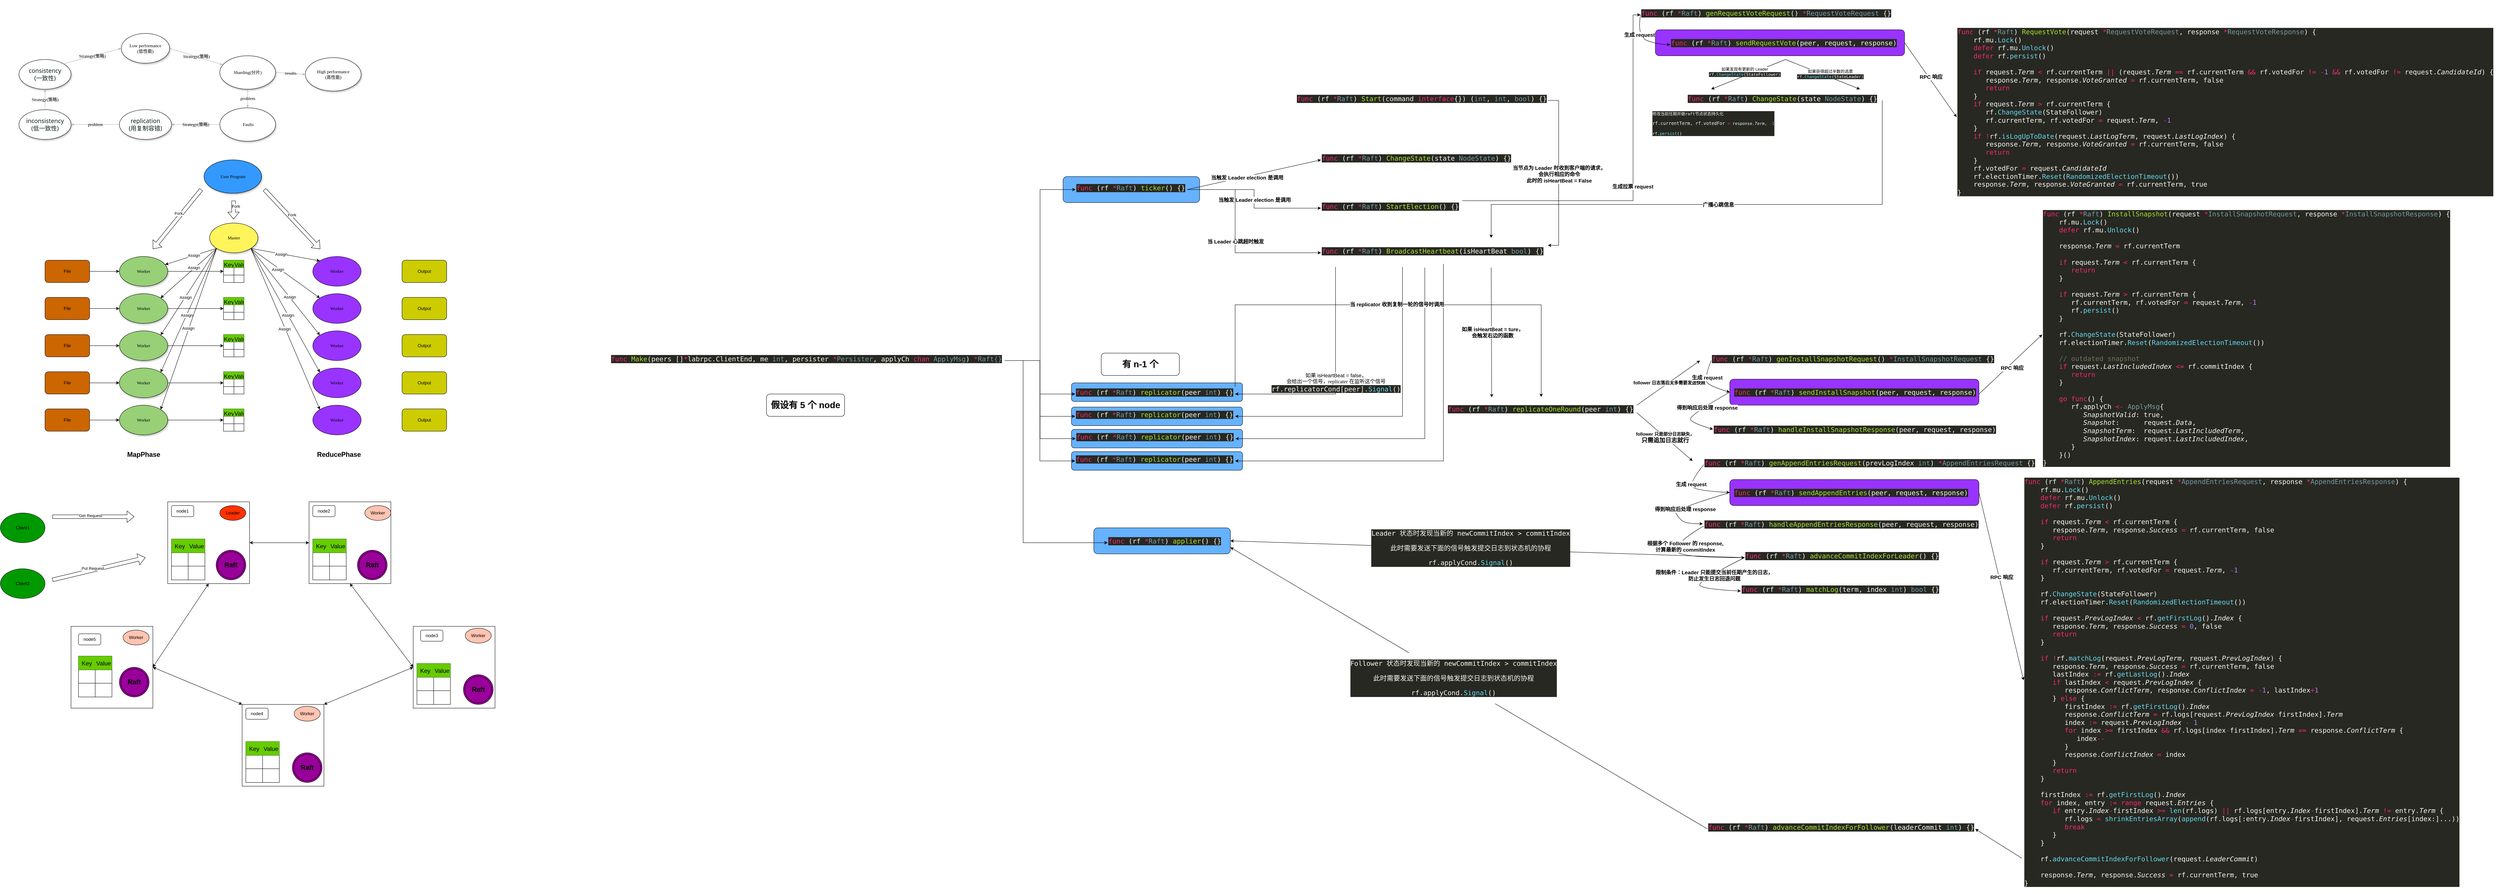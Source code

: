 <mxfile version="26.1.0">
  <diagram name="Page-1" id="42789a77-a242-8287-6e28-9cd8cfd52e62">
    <mxGraphModel dx="4185" dy="2813" grid="1" gridSize="10" guides="1" tooltips="1" connect="1" arrows="1" fold="1" page="1" pageScale="1" pageWidth="1100" pageHeight="850" background="none" math="0" shadow="0">
      <root>
        <mxCell id="0" />
        <mxCell id="1" parent="0" />
        <mxCell id="sPZ4lGqlMmYkGnnUEj1P-95" value="" style="rounded=1;whiteSpace=wrap;html=1;fillColor=light-dark(#9933FF,var(--ge-dark-color, #121212));" parent="1" vertex="1">
          <mxGeometry x="4530" y="-770" width="670" height="70" as="geometry" />
        </mxCell>
        <mxCell id="sPZ4lGqlMmYkGnnUEj1P-59" value="" style="rounded=1;whiteSpace=wrap;html=1;fillColor=light-dark(#9933FF,var(--ge-dark-color, #121212));" parent="1" vertex="1">
          <mxGeometry x="4730" y="170" width="670" height="70" as="geometry" />
        </mxCell>
        <mxCell id="sPZ4lGqlMmYkGnnUEj1P-48" value="" style="rounded=1;whiteSpace=wrap;html=1;fillColor=light-dark(#66B2FF,var(--ge-dark-color, #121212));" parent="1" vertex="1">
          <mxGeometry x="2937.38" y="-375" width="367.25" height="70" as="geometry" />
        </mxCell>
        <mxCell id="sPZ4lGqlMmYkGnnUEj1P-45" value="" style="rounded=1;whiteSpace=wrap;html=1;fillColor=light-dark(#66B2FF,var(--ge-dark-color, #121212));" parent="1" vertex="1">
          <mxGeometry x="2960" y="245" width="460" height="50" as="geometry" />
        </mxCell>
        <mxCell id="sPZ4lGqlMmYkGnnUEj1P-46" value="" style="rounded=1;whiteSpace=wrap;html=1;fillColor=light-dark(#66B2FF,var(--ge-dark-color, #121212));" parent="1" vertex="1">
          <mxGeometry x="2960" y="305" width="460" height="50" as="geometry" />
        </mxCell>
        <mxCell id="sPZ4lGqlMmYkGnnUEj1P-47" value="" style="rounded=1;whiteSpace=wrap;html=1;fillColor=light-dark(#66B2FF,var(--ge-dark-color, #121212));" parent="1" vertex="1">
          <mxGeometry x="2960" y="365" width="460" height="50" as="geometry" />
        </mxCell>
        <mxCell id="sPZ4lGqlMmYkGnnUEj1P-44" value="" style="rounded=1;whiteSpace=wrap;html=1;fillColor=light-dark(#66B2FF,var(--ge-dark-color, #121212));" parent="1" vertex="1">
          <mxGeometry x="2960" y="180" width="460" height="50" as="geometry" />
        </mxCell>
        <mxCell id="sPZ4lGqlMmYkGnnUEj1P-43" value="" style="rounded=1;whiteSpace=wrap;html=1;fillColor=light-dark(#66B2FF,var(--ge-dark-color, #121212));" parent="1" vertex="1">
          <mxGeometry x="3020" y="570" width="367.25" height="70" as="geometry" />
        </mxCell>
        <mxCell id="1ea317790d2ca983-14" value="Strategy(策略)" style="edgeStyle=none;rounded=1;html=1;labelBackgroundColor=none;startArrow=none;startFill=0;startSize=5;endArrow=classicThin;endFill=1;endSize=5;jettySize=auto;orthogonalLoop=1;strokeColor=#B3B3B3;strokeWidth=1;fontFamily=Verdana;fontSize=12;exitX=1;exitY=0.5;exitDx=0;exitDy=0;" parent="1" source="1ea317790d2ca983-1" target="1ea317790d2ca983-3" edge="1">
          <mxGeometry relative="1" as="geometry" />
        </mxCell>
        <mxCell id="1ea317790d2ca983-1" value="Low performance&lt;div&gt;(低性能)&lt;/div&gt;" style="ellipse;whiteSpace=wrap;html=1;rounded=0;shadow=1;comic=0;labelBackgroundColor=none;strokeWidth=1;fontFamily=Verdana;fontSize=12;align=center;" parent="1" vertex="1">
          <mxGeometry x="405" y="-760" width="130" height="80" as="geometry" />
        </mxCell>
        <mxCell id="1ea317790d2ca983-15" value="problem" style="edgeStyle=none;rounded=1;html=1;labelBackgroundColor=none;startArrow=none;startFill=0;startSize=5;endArrow=classicThin;endFill=1;endSize=5;jettySize=auto;orthogonalLoop=1;strokeColor=#B3B3B3;strokeWidth=1;fontFamily=Verdana;fontSize=12" parent="1" source="1ea317790d2ca983-3" target="1ea317790d2ca983-4" edge="1">
          <mxGeometry relative="1" as="geometry" />
        </mxCell>
        <mxCell id="1ea317790d2ca983-3" value="&lt;span&gt;Sharding(分片)&lt;/span&gt;" style="ellipse;whiteSpace=wrap;html=1;rounded=0;shadow=1;comic=0;labelBackgroundColor=none;strokeWidth=1;fontFamily=Verdana;fontSize=12;align=center;" parent="1" vertex="1">
          <mxGeometry x="670" y="-700" width="150" height="90" as="geometry" />
        </mxCell>
        <mxCell id="1ea317790d2ca983-16" value="Strategy(策略)" style="edgeStyle=none;rounded=1;html=1;labelBackgroundColor=none;startArrow=none;startFill=0;startSize=5;endArrow=classicThin;endFill=1;endSize=5;jettySize=auto;orthogonalLoop=1;strokeColor=#B3B3B3;strokeWidth=1;fontFamily=Verdana;fontSize=12" parent="1" source="1ea317790d2ca983-4" target="1ea317790d2ca983-5" edge="1">
          <mxGeometry relative="1" as="geometry" />
        </mxCell>
        <mxCell id="1ea317790d2ca983-4" value="&lt;span&gt;&amp;nbsp;Faults&lt;/span&gt;" style="ellipse;whiteSpace=wrap;html=1;rounded=0;shadow=1;comic=0;labelBackgroundColor=none;strokeWidth=1;fontFamily=Verdana;fontSize=12;align=center;" parent="1" vertex="1">
          <mxGeometry x="670" y="-560" width="150" height="90" as="geometry" />
        </mxCell>
        <mxCell id="1ea317790d2ca983-5" value="&lt;span style=&quot;color: rgb(15, 34, 22); font-family: __Roboto_7d852e, __Roboto_Fallback_7d852e, system-ui, arial; font-size: medium; text-align: start; white-space-collapse: preserve; background-color: rgb(254, 255, 255);&quot;&gt;replication&lt;/span&gt;&lt;div&gt;&lt;span style=&quot;color: rgb(15, 34, 22); font-family: __Roboto_7d852e, __Roboto_Fallback_7d852e, system-ui, arial; font-size: medium; text-align: start; white-space-collapse: preserve; background-color: rgb(254, 255, 255);&quot;&gt;(用复制容错)&lt;/span&gt;&lt;/div&gt;" style="ellipse;whiteSpace=wrap;html=1;rounded=0;shadow=1;comic=0;labelBackgroundColor=none;strokeWidth=1;fontFamily=Verdana;fontSize=12;align=center;" parent="1" vertex="1">
          <mxGeometry x="400" y="-555" width="140" height="80" as="geometry" />
        </mxCell>
        <mxCell id="X6ar820ibdrYWvEe7eP_-1" value="High performance&lt;div&gt;(高性能)&lt;/div&gt;" style="ellipse;whiteSpace=wrap;html=1;rounded=0;shadow=1;comic=0;labelBackgroundColor=none;strokeWidth=1;fontFamily=Verdana;fontSize=12;align=center;" parent="1" vertex="1">
          <mxGeometry x="900" y="-695" width="150" height="90" as="geometry" />
        </mxCell>
        <mxCell id="X6ar820ibdrYWvEe7eP_-2" value="results" style="edgeStyle=none;rounded=1;html=1;labelBackgroundColor=none;startArrow=none;startFill=0;startSize=5;endArrow=classicThin;endFill=1;endSize=5;jettySize=auto;orthogonalLoop=1;strokeColor=#B3B3B3;strokeWidth=1;fontFamily=Verdana;fontSize=12;exitX=1;exitY=0.5;exitDx=0;exitDy=0;entryX=0;entryY=0.5;entryDx=0;entryDy=0;" parent="1" source="1ea317790d2ca983-3" target="X6ar820ibdrYWvEe7eP_-1" edge="1">
          <mxGeometry relative="1" as="geometry">
            <mxPoint x="820" y="-580" as="sourcePoint" />
            <mxPoint x="950" y="-526" as="targetPoint" />
          </mxGeometry>
        </mxCell>
        <mxCell id="X6ar820ibdrYWvEe7eP_-3" value="&lt;div&gt;&lt;span style=&quot;color: rgb(15, 34, 22); font-family: __Roboto_7d852e, __Roboto_Fallback_7d852e, system-ui, arial; font-size: medium; text-align: start; white-space-collapse: preserve; background-color: rgb(254, 255, 255);&quot;&gt;inconsistency&lt;/span&gt;&lt;/div&gt;&lt;div&gt;&lt;span style=&quot;color: rgb(15, 34, 22); font-family: __Roboto_7d852e, __Roboto_Fallback_7d852e, system-ui, arial; font-size: medium; text-align: start; white-space-collapse: preserve; background-color: rgb(254, 255, 255);&quot;&gt;(低一致性)&lt;/span&gt;&lt;/div&gt;" style="ellipse;whiteSpace=wrap;html=1;rounded=0;shadow=1;comic=0;labelBackgroundColor=none;strokeWidth=1;fontFamily=Verdana;fontSize=12;align=center;" parent="1" vertex="1">
          <mxGeometry x="130" y="-555" width="140" height="80" as="geometry" />
        </mxCell>
        <mxCell id="X6ar820ibdrYWvEe7eP_-4" value="problem" style="edgeStyle=none;rounded=1;html=1;labelBackgroundColor=none;startArrow=none;startFill=0;startSize=5;endArrow=classicThin;endFill=1;endSize=5;jettySize=auto;orthogonalLoop=1;strokeColor=#B3B3B3;strokeWidth=1;fontFamily=Verdana;fontSize=12;exitX=0;exitY=0.5;exitDx=0;exitDy=0;entryX=1;entryY=0.5;entryDx=0;entryDy=0;" parent="1" source="1ea317790d2ca983-5" target="X6ar820ibdrYWvEe7eP_-3" edge="1">
          <mxGeometry relative="1" as="geometry">
            <mxPoint x="350" y="-290" as="sourcePoint" />
            <mxPoint x="350" y="-240" as="targetPoint" />
          </mxGeometry>
        </mxCell>
        <mxCell id="X6ar820ibdrYWvEe7eP_-5" value="&lt;div&gt;&lt;span style=&quot;color: rgb(15, 34, 22); font-family: __Roboto_7d852e, __Roboto_Fallback_7d852e, system-ui, arial; font-size: medium; text-align: start; white-space-collapse: preserve; background-color: rgb(254, 255, 255);&quot;&gt;consistency&lt;/span&gt;&lt;/div&gt;&lt;div&gt;&lt;span style=&quot;color: rgb(15, 34, 22); font-family: __Roboto_7d852e, __Roboto_Fallback_7d852e, system-ui, arial; font-size: medium; text-align: start; white-space-collapse: preserve; background-color: rgb(254, 255, 255);&quot;&gt;(一致性)&lt;/span&gt;&lt;/div&gt;" style="ellipse;whiteSpace=wrap;html=1;rounded=0;shadow=1;comic=0;labelBackgroundColor=none;strokeWidth=1;fontFamily=Verdana;fontSize=12;align=center;" parent="1" vertex="1">
          <mxGeometry x="130" y="-690" width="140" height="80" as="geometry" />
        </mxCell>
        <mxCell id="X6ar820ibdrYWvEe7eP_-7" value="Strategy(策略)" style="edgeStyle=none;rounded=1;html=1;labelBackgroundColor=none;startArrow=none;startFill=0;startSize=5;endArrow=classicThin;endFill=1;endSize=5;jettySize=auto;orthogonalLoop=1;strokeColor=#B3B3B3;strokeWidth=1;fontFamily=Verdana;fontSize=12;exitX=0.5;exitY=0;exitDx=0;exitDy=0;entryX=0.5;entryY=1;entryDx=0;entryDy=0;" parent="1" source="X6ar820ibdrYWvEe7eP_-3" target="X6ar820ibdrYWvEe7eP_-5" edge="1">
          <mxGeometry relative="1" as="geometry">
            <mxPoint x="290" y="-490" as="sourcePoint" />
            <mxPoint x="416" y="-440" as="targetPoint" />
          </mxGeometry>
        </mxCell>
        <mxCell id="X6ar820ibdrYWvEe7eP_-8" value="Strategy(策略)" style="edgeStyle=none;rounded=1;html=1;labelBackgroundColor=none;startArrow=none;startFill=0;startSize=5;endArrow=classicThin;endFill=1;endSize=5;jettySize=auto;orthogonalLoop=1;strokeColor=#B3B3B3;strokeWidth=1;fontFamily=Verdana;fontSize=12;entryX=0;entryY=0.5;entryDx=0;entryDy=0;exitX=1;exitY=0;exitDx=0;exitDy=0;" parent="1" source="X6ar820ibdrYWvEe7eP_-5" target="1ea317790d2ca983-1" edge="1">
          <mxGeometry relative="1" as="geometry">
            <mxPoint x="704" y="-472" as="sourcePoint" />
            <mxPoint x="546" y="-370" as="targetPoint" />
          </mxGeometry>
        </mxCell>
        <mxCell id="WMMUxBecpCihCAzd6EAW-1" value="" style="whiteSpace=wrap;html=1;aspect=fixed;" parent="1" vertex="1">
          <mxGeometry x="530" y="500" width="220" height="220" as="geometry" />
        </mxCell>
        <mxCell id="WMMUxBecpCihCAzd6EAW-2" value="" style="whiteSpace=wrap;html=1;aspect=fixed;" parent="1" vertex="1">
          <mxGeometry x="730" y="1045" width="220" height="220" as="geometry" />
        </mxCell>
        <mxCell id="WMMUxBecpCihCAzd6EAW-3" value="" style="whiteSpace=wrap;html=1;aspect=fixed;" parent="1" vertex="1">
          <mxGeometry x="910" y="500" width="220" height="220" as="geometry" />
        </mxCell>
        <mxCell id="WMMUxBecpCihCAzd6EAW-4" value="" style="endArrow=classic;startArrow=classic;html=1;rounded=0;entryX=0;entryY=0.5;entryDx=0;entryDy=0;exitX=1;exitY=0;exitDx=0;exitDy=0;" parent="1" source="WMMUxBecpCihCAzd6EAW-2" target="WMMUxBecpCihCAzd6EAW-17" edge="1">
          <mxGeometry width="50" height="50" relative="1" as="geometry">
            <mxPoint x="700" y="830" as="sourcePoint" />
            <mxPoint x="750" y="780" as="targetPoint" />
          </mxGeometry>
        </mxCell>
        <mxCell id="WMMUxBecpCihCAzd6EAW-5" value="" style="endArrow=classic;startArrow=classic;html=1;rounded=0;entryX=1;entryY=0.5;entryDx=0;entryDy=0;exitX=0;exitY=0;exitDx=0;exitDy=0;" parent="1" source="WMMUxBecpCihCAzd6EAW-2" target="WMMUxBecpCihCAzd6EAW-19" edge="1">
          <mxGeometry width="50" height="50" relative="1" as="geometry">
            <mxPoint x="920" y="930" as="sourcePoint" />
            <mxPoint x="1000" y="740" as="targetPoint" />
          </mxGeometry>
        </mxCell>
        <mxCell id="WMMUxBecpCihCAzd6EAW-6" value="" style="endArrow=classic;startArrow=classic;html=1;rounded=0;entryX=0;entryY=0.5;entryDx=0;entryDy=0;exitX=1;exitY=0.5;exitDx=0;exitDy=0;" parent="1" source="WMMUxBecpCihCAzd6EAW-1" target="WMMUxBecpCihCAzd6EAW-3" edge="1">
          <mxGeometry width="50" height="50" relative="1" as="geometry">
            <mxPoint x="930" y="940" as="sourcePoint" />
            <mxPoint x="1010" y="750" as="targetPoint" />
          </mxGeometry>
        </mxCell>
        <mxCell id="WMMUxBecpCihCAzd6EAW-7" value="Client2" style="ellipse;whiteSpace=wrap;html=1;fillColor=light-dark(#009900,var(--ge-dark-color, #121212));" parent="1" vertex="1">
          <mxGeometry x="80" y="680" width="120" height="80" as="geometry" />
        </mxCell>
        <mxCell id="WMMUxBecpCihCAzd6EAW-8" value="Client1" style="ellipse;whiteSpace=wrap;html=1;fillColor=light-dark(#009900,var(--ge-dark-color, #121212));" parent="1" vertex="1">
          <mxGeometry x="80" y="530" width="120" height="80" as="geometry" />
        </mxCell>
        <mxCell id="WMMUxBecpCihCAzd6EAW-9" value="" style="shape=flexArrow;endArrow=classic;html=1;rounded=0;" parent="1" edge="1">
          <mxGeometry width="50" height="50" relative="1" as="geometry">
            <mxPoint x="220" y="540" as="sourcePoint" />
            <mxPoint x="440" y="540" as="targetPoint" />
          </mxGeometry>
        </mxCell>
        <mxCell id="WMMUxBecpCihCAzd6EAW-13" value="Get Request" style="edgeLabel;html=1;align=center;verticalAlign=middle;resizable=0;points=[];" parent="WMMUxBecpCihCAzd6EAW-9" vertex="1" connectable="0">
          <mxGeometry x="-0.073" y="3" relative="1" as="geometry">
            <mxPoint as="offset" />
          </mxGeometry>
        </mxCell>
        <mxCell id="WMMUxBecpCihCAzd6EAW-11" value="" style="shape=flexArrow;endArrow=classic;html=1;rounded=0;" parent="1" edge="1">
          <mxGeometry width="50" height="50" relative="1" as="geometry">
            <mxPoint x="220" y="710" as="sourcePoint" />
            <mxPoint x="470" y="650" as="targetPoint" />
          </mxGeometry>
        </mxCell>
        <mxCell id="WMMUxBecpCihCAzd6EAW-12" value="Put Request" style="edgeLabel;html=1;align=center;verticalAlign=middle;resizable=0;points=[];" parent="WMMUxBecpCihCAzd6EAW-11" vertex="1" connectable="0">
          <mxGeometry x="-0.123" y="5" relative="1" as="geometry">
            <mxPoint as="offset" />
          </mxGeometry>
        </mxCell>
        <mxCell id="WMMUxBecpCihCAzd6EAW-14" value="node1" style="rounded=1;whiteSpace=wrap;html=1;" parent="1" vertex="1">
          <mxGeometry x="540" y="510" width="60" height="30" as="geometry" />
        </mxCell>
        <mxCell id="WMMUxBecpCihCAzd6EAW-15" value="node2" style="rounded=1;whiteSpace=wrap;html=1;" parent="1" vertex="1">
          <mxGeometry x="920" y="510" width="60" height="30" as="geometry" />
        </mxCell>
        <mxCell id="WMMUxBecpCihCAzd6EAW-17" value="" style="whiteSpace=wrap;html=1;aspect=fixed;" parent="1" vertex="1">
          <mxGeometry x="1190" y="835" width="220" height="220" as="geometry" />
        </mxCell>
        <mxCell id="WMMUxBecpCihCAzd6EAW-18" value="node4" style="rounded=1;whiteSpace=wrap;html=1;" parent="1" vertex="1">
          <mxGeometry x="740" y="1055" width="60" height="30" as="geometry" />
        </mxCell>
        <mxCell id="WMMUxBecpCihCAzd6EAW-19" value="" style="whiteSpace=wrap;html=1;aspect=fixed;" parent="1" vertex="1">
          <mxGeometry x="270" y="835" width="220" height="220" as="geometry" />
        </mxCell>
        <mxCell id="WMMUxBecpCihCAzd6EAW-20" value="node5" style="rounded=1;whiteSpace=wrap;html=1;" parent="1" vertex="1">
          <mxGeometry x="290" y="855" width="60" height="30" as="geometry" />
        </mxCell>
        <mxCell id="WMMUxBecpCihCAzd6EAW-16" value="node3" style="rounded=1;whiteSpace=wrap;html=1;" parent="1" vertex="1">
          <mxGeometry x="1210" y="845" width="60" height="30" as="geometry" />
        </mxCell>
        <mxCell id="WMMUxBecpCihCAzd6EAW-22" value="" style="endArrow=classic;startArrow=classic;html=1;rounded=0;entryX=1;entryY=0.5;entryDx=0;entryDy=0;exitX=0.5;exitY=1;exitDx=0;exitDy=0;" parent="1" source="WMMUxBecpCihCAzd6EAW-1" target="WMMUxBecpCihCAzd6EAW-19" edge="1">
          <mxGeometry width="50" height="50" relative="1" as="geometry">
            <mxPoint x="890" y="940" as="sourcePoint" />
            <mxPoint x="640" y="880" as="targetPoint" />
          </mxGeometry>
        </mxCell>
        <mxCell id="WMMUxBecpCihCAzd6EAW-23" value="" style="endArrow=classic;startArrow=classic;html=1;rounded=0;entryX=0.5;entryY=1;entryDx=0;entryDy=0;exitX=0;exitY=0.5;exitDx=0;exitDy=0;" parent="1" source="WMMUxBecpCihCAzd6EAW-17" target="WMMUxBecpCihCAzd6EAW-3" edge="1">
          <mxGeometry width="50" height="50" relative="1" as="geometry">
            <mxPoint x="1205" y="880" as="sourcePoint" />
            <mxPoint x="955" y="820" as="targetPoint" />
          </mxGeometry>
        </mxCell>
        <mxCell id="WMMUxBecpCihCAzd6EAW-24" value="Leader" style="ellipse;whiteSpace=wrap;html=1;fillColor=light-dark(#FF3200,var(--ge-dark-color, #121212));" parent="1" vertex="1">
          <mxGeometry x="670" y="510" width="70" height="40" as="geometry" />
        </mxCell>
        <mxCell id="WMMUxBecpCihCAzd6EAW-25" value="Worker" style="ellipse;whiteSpace=wrap;html=1;fillColor=light-dark(#FFC4B2,var(--ge-dark-color, #121212));" parent="1" vertex="1">
          <mxGeometry x="1060" y="510" width="70" height="40" as="geometry" />
        </mxCell>
        <mxCell id="WMMUxBecpCihCAzd6EAW-26" value="Worker" style="ellipse;whiteSpace=wrap;html=1;fillColor=light-dark(#FFC4B2,var(--ge-dark-color, #121212));" parent="1" vertex="1">
          <mxGeometry x="1330" y="840" width="70" height="40" as="geometry" />
        </mxCell>
        <mxCell id="WMMUxBecpCihCAzd6EAW-27" value="Worker" style="ellipse;whiteSpace=wrap;html=1;fillColor=light-dark(#FFC4B2,var(--ge-dark-color, #121212));" parent="1" vertex="1">
          <mxGeometry x="870" y="1050" width="70" height="40" as="geometry" />
        </mxCell>
        <mxCell id="WMMUxBecpCihCAzd6EAW-28" value="Worker" style="ellipse;whiteSpace=wrap;html=1;fillColor=light-dark(#FFC4B2,var(--ge-dark-color, #121212));" parent="1" vertex="1">
          <mxGeometry x="410" y="845" width="70" height="40" as="geometry" />
        </mxCell>
        <mxCell id="WMMUxBecpCihCAzd6EAW-29" value="" style="shape=table;startSize=0;container=1;collapsible=0;childLayout=tableLayout;fontSize=16;movable=1;resizable=1;rotatable=1;deletable=1;editable=1;locked=0;connectable=1;" parent="1" vertex="1">
          <mxGeometry x="290" y="915" width="90" height="110" as="geometry" />
        </mxCell>
        <mxCell id="WMMUxBecpCihCAzd6EAW-30" value="" style="shape=tableRow;horizontal=0;startSize=0;swimlaneHead=0;swimlaneBody=0;strokeColor=inherit;top=0;left=0;bottom=0;right=0;collapsible=0;dropTarget=0;fillColor=none;points=[[0,0.5],[1,0.5]];portConstraint=eastwest;fontSize=16;" parent="WMMUxBecpCihCAzd6EAW-29" vertex="1">
          <mxGeometry width="90" height="37" as="geometry" />
        </mxCell>
        <mxCell id="WMMUxBecpCihCAzd6EAW-31" value="Key" style="shape=partialRectangle;html=1;whiteSpace=wrap;connectable=0;strokeColor=inherit;overflow=hidden;fillColor=#66CC00;top=0;left=0;bottom=0;right=0;pointerEvents=1;fontSize=16;" parent="WMMUxBecpCihCAzd6EAW-30" vertex="1">
          <mxGeometry width="45" height="37" as="geometry">
            <mxRectangle width="45" height="37" as="alternateBounds" />
          </mxGeometry>
        </mxCell>
        <mxCell id="WMMUxBecpCihCAzd6EAW-32" value="Value" style="shape=partialRectangle;html=1;whiteSpace=wrap;connectable=0;strokeColor=inherit;overflow=hidden;fillColor=#66CC00;top=0;left=0;bottom=0;right=0;pointerEvents=1;fontSize=16;" parent="WMMUxBecpCihCAzd6EAW-30" vertex="1">
          <mxGeometry x="45" width="45" height="37" as="geometry">
            <mxRectangle width="45" height="37" as="alternateBounds" />
          </mxGeometry>
        </mxCell>
        <mxCell id="WMMUxBecpCihCAzd6EAW-34" value="" style="shape=tableRow;horizontal=0;startSize=0;swimlaneHead=0;swimlaneBody=0;strokeColor=inherit;top=0;left=0;bottom=0;right=0;collapsible=0;dropTarget=0;fillColor=none;points=[[0,0.5],[1,0.5]];portConstraint=eastwest;fontSize=16;" parent="WMMUxBecpCihCAzd6EAW-29" vertex="1">
          <mxGeometry y="37" width="90" height="36" as="geometry" />
        </mxCell>
        <mxCell id="WMMUxBecpCihCAzd6EAW-35" value="" style="shape=partialRectangle;html=1;whiteSpace=wrap;connectable=0;strokeColor=inherit;overflow=hidden;fillColor=none;top=0;left=0;bottom=0;right=0;pointerEvents=1;fontSize=16;" parent="WMMUxBecpCihCAzd6EAW-34" vertex="1">
          <mxGeometry width="45" height="36" as="geometry">
            <mxRectangle width="45" height="36" as="alternateBounds" />
          </mxGeometry>
        </mxCell>
        <mxCell id="WMMUxBecpCihCAzd6EAW-36" value="" style="shape=partialRectangle;html=1;whiteSpace=wrap;connectable=0;strokeColor=inherit;overflow=hidden;fillColor=none;top=0;left=0;bottom=0;right=0;pointerEvents=1;fontSize=16;" parent="WMMUxBecpCihCAzd6EAW-34" vertex="1">
          <mxGeometry x="45" width="45" height="36" as="geometry">
            <mxRectangle width="45" height="36" as="alternateBounds" />
          </mxGeometry>
        </mxCell>
        <mxCell id="WMMUxBecpCihCAzd6EAW-38" value="" style="shape=tableRow;horizontal=0;startSize=0;swimlaneHead=0;swimlaneBody=0;strokeColor=inherit;top=0;left=0;bottom=0;right=0;collapsible=0;dropTarget=0;fillColor=none;points=[[0,0.5],[1,0.5]];portConstraint=eastwest;fontSize=16;" parent="WMMUxBecpCihCAzd6EAW-29" vertex="1">
          <mxGeometry y="73" width="90" height="37" as="geometry" />
        </mxCell>
        <mxCell id="WMMUxBecpCihCAzd6EAW-39" value="" style="shape=partialRectangle;html=1;whiteSpace=wrap;connectable=0;strokeColor=inherit;overflow=hidden;fillColor=none;top=0;left=0;bottom=0;right=0;pointerEvents=1;fontSize=16;" parent="WMMUxBecpCihCAzd6EAW-38" vertex="1">
          <mxGeometry width="45" height="37" as="geometry">
            <mxRectangle width="45" height="37" as="alternateBounds" />
          </mxGeometry>
        </mxCell>
        <mxCell id="WMMUxBecpCihCAzd6EAW-40" value="" style="shape=partialRectangle;html=1;whiteSpace=wrap;connectable=0;strokeColor=inherit;overflow=hidden;fillColor=none;top=0;left=0;bottom=0;right=0;pointerEvents=1;fontSize=16;" parent="WMMUxBecpCihCAzd6EAW-38" vertex="1">
          <mxGeometry x="45" width="45" height="37" as="geometry">
            <mxRectangle width="45" height="37" as="alternateBounds" />
          </mxGeometry>
        </mxCell>
        <mxCell id="WMMUxBecpCihCAzd6EAW-42" style="edgeStyle=orthogonalEdgeStyle;rounded=0;orthogonalLoop=1;jettySize=auto;html=1;exitX=1;exitY=0.5;exitDx=0;exitDy=0;" parent="WMMUxBecpCihCAzd6EAW-29" source="WMMUxBecpCihCAzd6EAW-34" target="WMMUxBecpCihCAzd6EAW-34" edge="1">
          <mxGeometry relative="1" as="geometry" />
        </mxCell>
        <mxCell id="WMMUxBecpCihCAzd6EAW-43" value="" style="shape=table;startSize=0;container=1;collapsible=0;childLayout=tableLayout;fontSize=16;movable=1;resizable=1;rotatable=1;deletable=1;editable=1;locked=0;connectable=1;" parent="1" vertex="1">
          <mxGeometry x="740" y="1145" width="90" height="110" as="geometry" />
        </mxCell>
        <mxCell id="WMMUxBecpCihCAzd6EAW-44" value="" style="shape=tableRow;horizontal=0;startSize=0;swimlaneHead=0;swimlaneBody=0;strokeColor=inherit;top=0;left=0;bottom=0;right=0;collapsible=0;dropTarget=0;fillColor=none;points=[[0,0.5],[1,0.5]];portConstraint=eastwest;fontSize=16;" parent="WMMUxBecpCihCAzd6EAW-43" vertex="1">
          <mxGeometry width="90" height="37" as="geometry" />
        </mxCell>
        <mxCell id="WMMUxBecpCihCAzd6EAW-45" value="Key" style="shape=partialRectangle;html=1;whiteSpace=wrap;connectable=0;strokeColor=inherit;overflow=hidden;fillColor=#66CC00;top=0;left=0;bottom=0;right=0;pointerEvents=1;fontSize=16;" parent="WMMUxBecpCihCAzd6EAW-44" vertex="1">
          <mxGeometry width="45" height="37" as="geometry">
            <mxRectangle width="45" height="37" as="alternateBounds" />
          </mxGeometry>
        </mxCell>
        <mxCell id="WMMUxBecpCihCAzd6EAW-46" value="Value" style="shape=partialRectangle;html=1;whiteSpace=wrap;connectable=0;strokeColor=inherit;overflow=hidden;fillColor=#66CC00;top=0;left=0;bottom=0;right=0;pointerEvents=1;fontSize=16;" parent="WMMUxBecpCihCAzd6EAW-44" vertex="1">
          <mxGeometry x="45" width="45" height="37" as="geometry">
            <mxRectangle width="45" height="37" as="alternateBounds" />
          </mxGeometry>
        </mxCell>
        <mxCell id="WMMUxBecpCihCAzd6EAW-47" value="" style="shape=tableRow;horizontal=0;startSize=0;swimlaneHead=0;swimlaneBody=0;strokeColor=inherit;top=0;left=0;bottom=0;right=0;collapsible=0;dropTarget=0;fillColor=none;points=[[0,0.5],[1,0.5]];portConstraint=eastwest;fontSize=16;" parent="WMMUxBecpCihCAzd6EAW-43" vertex="1">
          <mxGeometry y="37" width="90" height="36" as="geometry" />
        </mxCell>
        <mxCell id="WMMUxBecpCihCAzd6EAW-48" value="" style="shape=partialRectangle;html=1;whiteSpace=wrap;connectable=0;strokeColor=inherit;overflow=hidden;fillColor=none;top=0;left=0;bottom=0;right=0;pointerEvents=1;fontSize=16;" parent="WMMUxBecpCihCAzd6EAW-47" vertex="1">
          <mxGeometry width="45" height="36" as="geometry">
            <mxRectangle width="45" height="36" as="alternateBounds" />
          </mxGeometry>
        </mxCell>
        <mxCell id="WMMUxBecpCihCAzd6EAW-49" value="" style="shape=partialRectangle;html=1;whiteSpace=wrap;connectable=0;strokeColor=inherit;overflow=hidden;fillColor=none;top=0;left=0;bottom=0;right=0;pointerEvents=1;fontSize=16;" parent="WMMUxBecpCihCAzd6EAW-47" vertex="1">
          <mxGeometry x="45" width="45" height="36" as="geometry">
            <mxRectangle width="45" height="36" as="alternateBounds" />
          </mxGeometry>
        </mxCell>
        <mxCell id="WMMUxBecpCihCAzd6EAW-50" value="" style="shape=tableRow;horizontal=0;startSize=0;swimlaneHead=0;swimlaneBody=0;strokeColor=inherit;top=0;left=0;bottom=0;right=0;collapsible=0;dropTarget=0;fillColor=none;points=[[0,0.5],[1,0.5]];portConstraint=eastwest;fontSize=16;" parent="WMMUxBecpCihCAzd6EAW-43" vertex="1">
          <mxGeometry y="73" width="90" height="37" as="geometry" />
        </mxCell>
        <mxCell id="WMMUxBecpCihCAzd6EAW-51" value="" style="shape=partialRectangle;html=1;whiteSpace=wrap;connectable=0;strokeColor=inherit;overflow=hidden;fillColor=none;top=0;left=0;bottom=0;right=0;pointerEvents=1;fontSize=16;" parent="WMMUxBecpCihCAzd6EAW-50" vertex="1">
          <mxGeometry width="45" height="37" as="geometry">
            <mxRectangle width="45" height="37" as="alternateBounds" />
          </mxGeometry>
        </mxCell>
        <mxCell id="WMMUxBecpCihCAzd6EAW-52" value="" style="shape=partialRectangle;html=1;whiteSpace=wrap;connectable=0;strokeColor=inherit;overflow=hidden;fillColor=none;top=0;left=0;bottom=0;right=0;pointerEvents=1;fontSize=16;" parent="WMMUxBecpCihCAzd6EAW-50" vertex="1">
          <mxGeometry x="45" width="45" height="37" as="geometry">
            <mxRectangle width="45" height="37" as="alternateBounds" />
          </mxGeometry>
        </mxCell>
        <mxCell id="WMMUxBecpCihCAzd6EAW-53" style="edgeStyle=orthogonalEdgeStyle;rounded=0;orthogonalLoop=1;jettySize=auto;html=1;exitX=1;exitY=0.5;exitDx=0;exitDy=0;" parent="WMMUxBecpCihCAzd6EAW-43" source="WMMUxBecpCihCAzd6EAW-47" target="WMMUxBecpCihCAzd6EAW-47" edge="1">
          <mxGeometry relative="1" as="geometry" />
        </mxCell>
        <mxCell id="WMMUxBecpCihCAzd6EAW-54" value="" style="shape=table;startSize=0;container=1;collapsible=0;childLayout=tableLayout;fontSize=16;movable=1;resizable=1;rotatable=1;deletable=1;editable=1;locked=0;connectable=1;" parent="1" vertex="1">
          <mxGeometry x="1200" y="935" width="90" height="110" as="geometry" />
        </mxCell>
        <mxCell id="WMMUxBecpCihCAzd6EAW-55" value="" style="shape=tableRow;horizontal=0;startSize=0;swimlaneHead=0;swimlaneBody=0;strokeColor=inherit;top=0;left=0;bottom=0;right=0;collapsible=0;dropTarget=0;fillColor=none;points=[[0,0.5],[1,0.5]];portConstraint=eastwest;fontSize=16;" parent="WMMUxBecpCihCAzd6EAW-54" vertex="1">
          <mxGeometry width="90" height="37" as="geometry" />
        </mxCell>
        <mxCell id="WMMUxBecpCihCAzd6EAW-56" value="Key" style="shape=partialRectangle;html=1;whiteSpace=wrap;connectable=0;strokeColor=inherit;overflow=hidden;fillColor=#66CC00;top=0;left=0;bottom=0;right=0;pointerEvents=1;fontSize=16;" parent="WMMUxBecpCihCAzd6EAW-55" vertex="1">
          <mxGeometry width="45" height="37" as="geometry">
            <mxRectangle width="45" height="37" as="alternateBounds" />
          </mxGeometry>
        </mxCell>
        <mxCell id="WMMUxBecpCihCAzd6EAW-57" value="Value" style="shape=partialRectangle;html=1;whiteSpace=wrap;connectable=0;strokeColor=inherit;overflow=hidden;fillColor=#66CC00;top=0;left=0;bottom=0;right=0;pointerEvents=1;fontSize=16;" parent="WMMUxBecpCihCAzd6EAW-55" vertex="1">
          <mxGeometry x="45" width="45" height="37" as="geometry">
            <mxRectangle width="45" height="37" as="alternateBounds" />
          </mxGeometry>
        </mxCell>
        <mxCell id="WMMUxBecpCihCAzd6EAW-58" value="" style="shape=tableRow;horizontal=0;startSize=0;swimlaneHead=0;swimlaneBody=0;strokeColor=inherit;top=0;left=0;bottom=0;right=0;collapsible=0;dropTarget=0;fillColor=none;points=[[0,0.5],[1,0.5]];portConstraint=eastwest;fontSize=16;" parent="WMMUxBecpCihCAzd6EAW-54" vertex="1">
          <mxGeometry y="37" width="90" height="36" as="geometry" />
        </mxCell>
        <mxCell id="WMMUxBecpCihCAzd6EAW-59" value="" style="shape=partialRectangle;html=1;whiteSpace=wrap;connectable=0;strokeColor=inherit;overflow=hidden;fillColor=none;top=0;left=0;bottom=0;right=0;pointerEvents=1;fontSize=16;" parent="WMMUxBecpCihCAzd6EAW-58" vertex="1">
          <mxGeometry width="45" height="36" as="geometry">
            <mxRectangle width="45" height="36" as="alternateBounds" />
          </mxGeometry>
        </mxCell>
        <mxCell id="WMMUxBecpCihCAzd6EAW-60" value="" style="shape=partialRectangle;html=1;whiteSpace=wrap;connectable=0;strokeColor=inherit;overflow=hidden;fillColor=none;top=0;left=0;bottom=0;right=0;pointerEvents=1;fontSize=16;" parent="WMMUxBecpCihCAzd6EAW-58" vertex="1">
          <mxGeometry x="45" width="45" height="36" as="geometry">
            <mxRectangle width="45" height="36" as="alternateBounds" />
          </mxGeometry>
        </mxCell>
        <mxCell id="WMMUxBecpCihCAzd6EAW-61" value="" style="shape=tableRow;horizontal=0;startSize=0;swimlaneHead=0;swimlaneBody=0;strokeColor=inherit;top=0;left=0;bottom=0;right=0;collapsible=0;dropTarget=0;fillColor=none;points=[[0,0.5],[1,0.5]];portConstraint=eastwest;fontSize=16;" parent="WMMUxBecpCihCAzd6EAW-54" vertex="1">
          <mxGeometry y="73" width="90" height="37" as="geometry" />
        </mxCell>
        <mxCell id="WMMUxBecpCihCAzd6EAW-62" value="" style="shape=partialRectangle;html=1;whiteSpace=wrap;connectable=0;strokeColor=inherit;overflow=hidden;fillColor=none;top=0;left=0;bottom=0;right=0;pointerEvents=1;fontSize=16;" parent="WMMUxBecpCihCAzd6EAW-61" vertex="1">
          <mxGeometry width="45" height="37" as="geometry">
            <mxRectangle width="45" height="37" as="alternateBounds" />
          </mxGeometry>
        </mxCell>
        <mxCell id="WMMUxBecpCihCAzd6EAW-63" value="" style="shape=partialRectangle;html=1;whiteSpace=wrap;connectable=0;strokeColor=inherit;overflow=hidden;fillColor=none;top=0;left=0;bottom=0;right=0;pointerEvents=1;fontSize=16;" parent="WMMUxBecpCihCAzd6EAW-61" vertex="1">
          <mxGeometry x="45" width="45" height="37" as="geometry">
            <mxRectangle width="45" height="37" as="alternateBounds" />
          </mxGeometry>
        </mxCell>
        <mxCell id="WMMUxBecpCihCAzd6EAW-64" style="edgeStyle=orthogonalEdgeStyle;rounded=0;orthogonalLoop=1;jettySize=auto;html=1;exitX=1;exitY=0.5;exitDx=0;exitDy=0;" parent="WMMUxBecpCihCAzd6EAW-54" source="WMMUxBecpCihCAzd6EAW-58" target="WMMUxBecpCihCAzd6EAW-58" edge="1">
          <mxGeometry relative="1" as="geometry" />
        </mxCell>
        <mxCell id="WMMUxBecpCihCAzd6EAW-65" value="" style="shape=table;startSize=0;container=1;collapsible=0;childLayout=tableLayout;fontSize=16;movable=1;resizable=1;rotatable=1;deletable=1;editable=1;locked=0;connectable=1;" parent="1" vertex="1">
          <mxGeometry x="920" y="600" width="90" height="110" as="geometry" />
        </mxCell>
        <mxCell id="WMMUxBecpCihCAzd6EAW-66" value="" style="shape=tableRow;horizontal=0;startSize=0;swimlaneHead=0;swimlaneBody=0;strokeColor=inherit;top=0;left=0;bottom=0;right=0;collapsible=0;dropTarget=0;fillColor=none;points=[[0,0.5],[1,0.5]];portConstraint=eastwest;fontSize=16;" parent="WMMUxBecpCihCAzd6EAW-65" vertex="1">
          <mxGeometry width="90" height="37" as="geometry" />
        </mxCell>
        <mxCell id="WMMUxBecpCihCAzd6EAW-67" value="Key" style="shape=partialRectangle;html=1;whiteSpace=wrap;connectable=0;strokeColor=inherit;overflow=hidden;fillColor=#66CC00;top=0;left=0;bottom=0;right=0;pointerEvents=1;fontSize=16;" parent="WMMUxBecpCihCAzd6EAW-66" vertex="1">
          <mxGeometry width="45" height="37" as="geometry">
            <mxRectangle width="45" height="37" as="alternateBounds" />
          </mxGeometry>
        </mxCell>
        <mxCell id="WMMUxBecpCihCAzd6EAW-68" value="Value" style="shape=partialRectangle;html=1;whiteSpace=wrap;connectable=0;strokeColor=inherit;overflow=hidden;fillColor=#66CC00;top=0;left=0;bottom=0;right=0;pointerEvents=1;fontSize=16;" parent="WMMUxBecpCihCAzd6EAW-66" vertex="1">
          <mxGeometry x="45" width="45" height="37" as="geometry">
            <mxRectangle width="45" height="37" as="alternateBounds" />
          </mxGeometry>
        </mxCell>
        <mxCell id="WMMUxBecpCihCAzd6EAW-69" value="" style="shape=tableRow;horizontal=0;startSize=0;swimlaneHead=0;swimlaneBody=0;strokeColor=inherit;top=0;left=0;bottom=0;right=0;collapsible=0;dropTarget=0;fillColor=none;points=[[0,0.5],[1,0.5]];portConstraint=eastwest;fontSize=16;" parent="WMMUxBecpCihCAzd6EAW-65" vertex="1">
          <mxGeometry y="37" width="90" height="36" as="geometry" />
        </mxCell>
        <mxCell id="WMMUxBecpCihCAzd6EAW-70" value="" style="shape=partialRectangle;html=1;whiteSpace=wrap;connectable=0;strokeColor=inherit;overflow=hidden;fillColor=none;top=0;left=0;bottom=0;right=0;pointerEvents=1;fontSize=16;" parent="WMMUxBecpCihCAzd6EAW-69" vertex="1">
          <mxGeometry width="45" height="36" as="geometry">
            <mxRectangle width="45" height="36" as="alternateBounds" />
          </mxGeometry>
        </mxCell>
        <mxCell id="WMMUxBecpCihCAzd6EAW-71" value="" style="shape=partialRectangle;html=1;whiteSpace=wrap;connectable=0;strokeColor=inherit;overflow=hidden;fillColor=none;top=0;left=0;bottom=0;right=0;pointerEvents=1;fontSize=16;" parent="WMMUxBecpCihCAzd6EAW-69" vertex="1">
          <mxGeometry x="45" width="45" height="36" as="geometry">
            <mxRectangle width="45" height="36" as="alternateBounds" />
          </mxGeometry>
        </mxCell>
        <mxCell id="WMMUxBecpCihCAzd6EAW-72" value="" style="shape=tableRow;horizontal=0;startSize=0;swimlaneHead=0;swimlaneBody=0;strokeColor=inherit;top=0;left=0;bottom=0;right=0;collapsible=0;dropTarget=0;fillColor=none;points=[[0,0.5],[1,0.5]];portConstraint=eastwest;fontSize=16;" parent="WMMUxBecpCihCAzd6EAW-65" vertex="1">
          <mxGeometry y="73" width="90" height="37" as="geometry" />
        </mxCell>
        <mxCell id="WMMUxBecpCihCAzd6EAW-73" value="" style="shape=partialRectangle;html=1;whiteSpace=wrap;connectable=0;strokeColor=inherit;overflow=hidden;fillColor=none;top=0;left=0;bottom=0;right=0;pointerEvents=1;fontSize=16;" parent="WMMUxBecpCihCAzd6EAW-72" vertex="1">
          <mxGeometry width="45" height="37" as="geometry">
            <mxRectangle width="45" height="37" as="alternateBounds" />
          </mxGeometry>
        </mxCell>
        <mxCell id="WMMUxBecpCihCAzd6EAW-74" value="" style="shape=partialRectangle;html=1;whiteSpace=wrap;connectable=0;strokeColor=inherit;overflow=hidden;fillColor=none;top=0;left=0;bottom=0;right=0;pointerEvents=1;fontSize=16;" parent="WMMUxBecpCihCAzd6EAW-72" vertex="1">
          <mxGeometry x="45" width="45" height="37" as="geometry">
            <mxRectangle width="45" height="37" as="alternateBounds" />
          </mxGeometry>
        </mxCell>
        <mxCell id="WMMUxBecpCihCAzd6EAW-75" style="edgeStyle=orthogonalEdgeStyle;rounded=0;orthogonalLoop=1;jettySize=auto;html=1;exitX=1;exitY=0.5;exitDx=0;exitDy=0;" parent="WMMUxBecpCihCAzd6EAW-65" source="WMMUxBecpCihCAzd6EAW-69" target="WMMUxBecpCihCAzd6EAW-69" edge="1">
          <mxGeometry relative="1" as="geometry" />
        </mxCell>
        <mxCell id="WMMUxBecpCihCAzd6EAW-76" value="" style="shape=table;startSize=0;container=1;collapsible=0;childLayout=tableLayout;fontSize=16;movable=1;resizable=1;rotatable=1;deletable=1;editable=1;locked=0;connectable=1;" parent="1" vertex="1">
          <mxGeometry x="540" y="600" width="90" height="110" as="geometry" />
        </mxCell>
        <mxCell id="WMMUxBecpCihCAzd6EAW-77" value="" style="shape=tableRow;horizontal=0;startSize=0;swimlaneHead=0;swimlaneBody=0;strokeColor=inherit;top=0;left=0;bottom=0;right=0;collapsible=0;dropTarget=0;fillColor=none;points=[[0,0.5],[1,0.5]];portConstraint=eastwest;fontSize=16;" parent="WMMUxBecpCihCAzd6EAW-76" vertex="1">
          <mxGeometry width="90" height="37" as="geometry" />
        </mxCell>
        <mxCell id="WMMUxBecpCihCAzd6EAW-78" value="Key" style="shape=partialRectangle;html=1;whiteSpace=wrap;connectable=0;strokeColor=inherit;overflow=hidden;fillColor=#66CC00;top=0;left=0;bottom=0;right=0;pointerEvents=1;fontSize=16;" parent="WMMUxBecpCihCAzd6EAW-77" vertex="1">
          <mxGeometry width="45" height="37" as="geometry">
            <mxRectangle width="45" height="37" as="alternateBounds" />
          </mxGeometry>
        </mxCell>
        <mxCell id="WMMUxBecpCihCAzd6EAW-79" value="Value" style="shape=partialRectangle;html=1;whiteSpace=wrap;connectable=0;strokeColor=inherit;overflow=hidden;fillColor=#66CC00;top=0;left=0;bottom=0;right=0;pointerEvents=1;fontSize=16;" parent="WMMUxBecpCihCAzd6EAW-77" vertex="1">
          <mxGeometry x="45" width="45" height="37" as="geometry">
            <mxRectangle width="45" height="37" as="alternateBounds" />
          </mxGeometry>
        </mxCell>
        <mxCell id="WMMUxBecpCihCAzd6EAW-80" value="" style="shape=tableRow;horizontal=0;startSize=0;swimlaneHead=0;swimlaneBody=0;strokeColor=inherit;top=0;left=0;bottom=0;right=0;collapsible=0;dropTarget=0;fillColor=none;points=[[0,0.5],[1,0.5]];portConstraint=eastwest;fontSize=16;" parent="WMMUxBecpCihCAzd6EAW-76" vertex="1">
          <mxGeometry y="37" width="90" height="36" as="geometry" />
        </mxCell>
        <mxCell id="WMMUxBecpCihCAzd6EAW-81" value="" style="shape=partialRectangle;html=1;whiteSpace=wrap;connectable=0;strokeColor=inherit;overflow=hidden;fillColor=none;top=0;left=0;bottom=0;right=0;pointerEvents=1;fontSize=16;" parent="WMMUxBecpCihCAzd6EAW-80" vertex="1">
          <mxGeometry width="45" height="36" as="geometry">
            <mxRectangle width="45" height="36" as="alternateBounds" />
          </mxGeometry>
        </mxCell>
        <mxCell id="WMMUxBecpCihCAzd6EAW-82" value="" style="shape=partialRectangle;html=1;whiteSpace=wrap;connectable=0;strokeColor=inherit;overflow=hidden;fillColor=none;top=0;left=0;bottom=0;right=0;pointerEvents=1;fontSize=16;" parent="WMMUxBecpCihCAzd6EAW-80" vertex="1">
          <mxGeometry x="45" width="45" height="36" as="geometry">
            <mxRectangle width="45" height="36" as="alternateBounds" />
          </mxGeometry>
        </mxCell>
        <mxCell id="WMMUxBecpCihCAzd6EAW-83" value="" style="shape=tableRow;horizontal=0;startSize=0;swimlaneHead=0;swimlaneBody=0;strokeColor=inherit;top=0;left=0;bottom=0;right=0;collapsible=0;dropTarget=0;fillColor=none;points=[[0,0.5],[1,0.5]];portConstraint=eastwest;fontSize=16;" parent="WMMUxBecpCihCAzd6EAW-76" vertex="1">
          <mxGeometry y="73" width="90" height="37" as="geometry" />
        </mxCell>
        <mxCell id="WMMUxBecpCihCAzd6EAW-84" value="" style="shape=partialRectangle;html=1;whiteSpace=wrap;connectable=0;strokeColor=inherit;overflow=hidden;fillColor=none;top=0;left=0;bottom=0;right=0;pointerEvents=1;fontSize=16;" parent="WMMUxBecpCihCAzd6EAW-83" vertex="1">
          <mxGeometry width="45" height="37" as="geometry">
            <mxRectangle width="45" height="37" as="alternateBounds" />
          </mxGeometry>
        </mxCell>
        <mxCell id="WMMUxBecpCihCAzd6EAW-85" value="" style="shape=partialRectangle;html=1;whiteSpace=wrap;connectable=0;strokeColor=inherit;overflow=hidden;fillColor=none;top=0;left=0;bottom=0;right=0;pointerEvents=1;fontSize=16;" parent="WMMUxBecpCihCAzd6EAW-83" vertex="1">
          <mxGeometry x="45" width="45" height="37" as="geometry">
            <mxRectangle width="45" height="37" as="alternateBounds" />
          </mxGeometry>
        </mxCell>
        <mxCell id="WMMUxBecpCihCAzd6EAW-86" style="edgeStyle=orthogonalEdgeStyle;rounded=0;orthogonalLoop=1;jettySize=auto;html=1;exitX=1;exitY=0.5;exitDx=0;exitDy=0;" parent="WMMUxBecpCihCAzd6EAW-76" source="WMMUxBecpCihCAzd6EAW-80" target="WMMUxBecpCihCAzd6EAW-80" edge="1">
          <mxGeometry relative="1" as="geometry" />
        </mxCell>
        <mxCell id="WMMUxBecpCihCAzd6EAW-87" value="&lt;font style=&quot;font-size: 18px;&quot;&gt;&lt;b&gt;Raft&lt;/b&gt;&lt;/font&gt;" style="ellipse;shape=doubleEllipse;whiteSpace=wrap;html=1;aspect=fixed;fillColor=light-dark(#990099,var(--ge-dark-color, #121212));" parent="1" vertex="1">
          <mxGeometry x="660" y="630" width="80" height="80" as="geometry" />
        </mxCell>
        <mxCell id="WMMUxBecpCihCAzd6EAW-88" value="&lt;font style=&quot;font-size: 18px;&quot;&gt;&lt;b&gt;Raft&lt;/b&gt;&lt;/font&gt;" style="ellipse;shape=doubleEllipse;whiteSpace=wrap;html=1;aspect=fixed;fillColor=light-dark(#990099,var(--ge-dark-color, #121212));" parent="1" vertex="1">
          <mxGeometry x="1040" y="630" width="80" height="80" as="geometry" />
        </mxCell>
        <mxCell id="WMMUxBecpCihCAzd6EAW-89" value="&lt;font style=&quot;font-size: 18px;&quot;&gt;&lt;b&gt;Raft&lt;/b&gt;&lt;/font&gt;" style="ellipse;shape=doubleEllipse;whiteSpace=wrap;html=1;aspect=fixed;fillColor=light-dark(#990099,var(--ge-dark-color, #121212));" parent="1" vertex="1">
          <mxGeometry x="865" y="1175" width="80" height="80" as="geometry" />
        </mxCell>
        <mxCell id="WMMUxBecpCihCAzd6EAW-90" value="&lt;font style=&quot;font-size: 18px;&quot;&gt;&lt;b&gt;Raft&lt;/b&gt;&lt;/font&gt;" style="ellipse;shape=doubleEllipse;whiteSpace=wrap;html=1;aspect=fixed;fillColor=light-dark(#990099,var(--ge-dark-color, #121212));" parent="1" vertex="1">
          <mxGeometry x="1325" y="965" width="80" height="80" as="geometry" />
        </mxCell>
        <mxCell id="WMMUxBecpCihCAzd6EAW-91" value="&lt;font style=&quot;font-size: 18px;&quot;&gt;&lt;b&gt;Raft&lt;/b&gt;&lt;/font&gt;" style="ellipse;shape=doubleEllipse;whiteSpace=wrap;html=1;aspect=fixed;fillColor=light-dark(#990099,var(--ge-dark-color, #121212));" parent="1" vertex="1">
          <mxGeometry x="400" y="945" width="80" height="80" as="geometry" />
        </mxCell>
        <mxCell id="WMMUxBecpCihCAzd6EAW-92" value="&lt;div&gt;Master&lt;/div&gt;" style="ellipse;whiteSpace=wrap;html=1;rounded=0;shadow=1;comic=0;labelBackgroundColor=none;strokeWidth=1;fontFamily=Verdana;fontSize=12;align=center;fillColor=light-dark(#FFF45B,var(--ge-dark-color, #121212));" parent="1" vertex="1">
          <mxGeometry x="642.5" y="-250" width="130" height="80" as="geometry" />
        </mxCell>
        <mxCell id="WMMUxBecpCihCAzd6EAW-93" value="&lt;div&gt;Worker&lt;/div&gt;" style="ellipse;whiteSpace=wrap;html=1;rounded=0;shadow=1;comic=0;labelBackgroundColor=none;strokeWidth=1;fontFamily=Verdana;fontSize=12;align=center;fillColor=light-dark(#97D077,var(--ge-dark-color, #121212));" parent="1" vertex="1">
          <mxGeometry x="400" y="240" width="130" height="80" as="geometry" />
        </mxCell>
        <mxCell id="WMMUxBecpCihCAzd6EAW-94" value="&lt;div&gt;Worker&lt;/div&gt;" style="ellipse;whiteSpace=wrap;html=1;rounded=0;shadow=1;comic=0;labelBackgroundColor=none;strokeWidth=1;fontFamily=Verdana;fontSize=12;align=center;fillColor=light-dark(#97D077,var(--ge-dark-color, #121212));" parent="1" vertex="1">
          <mxGeometry x="400" y="140" width="130" height="80" as="geometry" />
        </mxCell>
        <mxCell id="WMMUxBecpCihCAzd6EAW-95" value="&lt;div&gt;Worker&lt;/div&gt;" style="ellipse;whiteSpace=wrap;html=1;rounded=0;shadow=1;comic=0;labelBackgroundColor=none;strokeWidth=1;fontFamily=Verdana;fontSize=12;align=center;fillColor=light-dark(#97D077,var(--ge-dark-color, #121212));" parent="1" vertex="1">
          <mxGeometry x="400" y="-160" width="130" height="80" as="geometry" />
        </mxCell>
        <mxCell id="WMMUxBecpCihCAzd6EAW-96" value="&lt;div&gt;Worker&lt;/div&gt;" style="ellipse;whiteSpace=wrap;html=1;rounded=0;shadow=1;comic=0;labelBackgroundColor=none;strokeWidth=1;fontFamily=Verdana;fontSize=12;align=center;fillColor=light-dark(#97D077,var(--ge-dark-color, #121212));" parent="1" vertex="1">
          <mxGeometry x="400" y="-60" width="130" height="80" as="geometry" />
        </mxCell>
        <mxCell id="WMMUxBecpCihCAzd6EAW-97" value="&lt;div&gt;Worker&lt;/div&gt;" style="ellipse;whiteSpace=wrap;html=1;rounded=0;shadow=1;comic=0;labelBackgroundColor=none;strokeWidth=1;fontFamily=Verdana;fontSize=12;align=center;fillColor=light-dark(#97D077,var(--ge-dark-color, #121212));" parent="1" vertex="1">
          <mxGeometry x="400" y="40" width="130" height="80" as="geometry" />
        </mxCell>
        <mxCell id="WMMUxBecpCihCAzd6EAW-98" value="File" style="rounded=1;whiteSpace=wrap;html=1;fillColor=light-dark(#CC6600,var(--ge-dark-color, #121212));" parent="1" vertex="1">
          <mxGeometry x="200" y="-150" width="120" height="60" as="geometry" />
        </mxCell>
        <mxCell id="WMMUxBecpCihCAzd6EAW-99" value="File" style="rounded=1;whiteSpace=wrap;html=1;fillColor=light-dark(#CC6600,var(--ge-dark-color, #121212));" parent="1" vertex="1">
          <mxGeometry x="200" y="-50" width="120" height="60" as="geometry" />
        </mxCell>
        <mxCell id="WMMUxBecpCihCAzd6EAW-100" value="File" style="rounded=1;whiteSpace=wrap;html=1;fillColor=light-dark(#CC6600,var(--ge-dark-color, #121212));" parent="1" vertex="1">
          <mxGeometry x="200" y="50" width="120" height="60" as="geometry" />
        </mxCell>
        <mxCell id="WMMUxBecpCihCAzd6EAW-101" value="File" style="rounded=1;whiteSpace=wrap;html=1;fillColor=light-dark(#CC6600,var(--ge-dark-color, #121212));" parent="1" vertex="1">
          <mxGeometry x="200" y="150" width="120" height="60" as="geometry" />
        </mxCell>
        <mxCell id="WMMUxBecpCihCAzd6EAW-102" value="File" style="rounded=1;whiteSpace=wrap;html=1;fillColor=light-dark(#CC6600,var(--ge-dark-color, #121212));" parent="1" vertex="1">
          <mxGeometry x="200" y="250" width="120" height="60" as="geometry" />
        </mxCell>
        <mxCell id="WMMUxBecpCihCAzd6EAW-103" value="" style="endArrow=classic;html=1;rounded=0;exitX=0;exitY=1;exitDx=0;exitDy=0;" parent="1" source="WMMUxBecpCihCAzd6EAW-92" target="WMMUxBecpCihCAzd6EAW-95" edge="1">
          <mxGeometry width="50" height="50" relative="1" as="geometry">
            <mxPoint x="620" y="50" as="sourcePoint" />
            <mxPoint x="670" as="targetPoint" />
          </mxGeometry>
        </mxCell>
        <mxCell id="WMMUxBecpCihCAzd6EAW-108" value="Assign" style="edgeLabel;html=1;align=center;verticalAlign=middle;resizable=0;points=[];" parent="WMMUxBecpCihCAzd6EAW-103" vertex="1" connectable="0">
          <mxGeometry x="-0.122" y="-1" relative="1" as="geometry">
            <mxPoint as="offset" />
          </mxGeometry>
        </mxCell>
        <mxCell id="WMMUxBecpCihCAzd6EAW-104" value="" style="endArrow=classic;html=1;rounded=0;exitX=0;exitY=1;exitDx=0;exitDy=0;entryX=1;entryY=0;entryDx=0;entryDy=0;" parent="1" source="WMMUxBecpCihCAzd6EAW-92" target="WMMUxBecpCihCAzd6EAW-96" edge="1">
          <mxGeometry width="50" height="50" relative="1" as="geometry">
            <mxPoint x="765" y="-130" as="sourcePoint" />
            <mxPoint x="621" y="-37" as="targetPoint" />
          </mxGeometry>
        </mxCell>
        <mxCell id="WMMUxBecpCihCAzd6EAW-109" value="Assign" style="edgeLabel;html=1;align=center;verticalAlign=middle;resizable=0;points=[];" parent="WMMUxBecpCihCAzd6EAW-104" vertex="1" connectable="0">
          <mxGeometry x="-0.205" y="-3" relative="1" as="geometry">
            <mxPoint y="1" as="offset" />
          </mxGeometry>
        </mxCell>
        <mxCell id="WMMUxBecpCihCAzd6EAW-105" value="" style="endArrow=classic;html=1;rounded=0;exitX=0;exitY=1;exitDx=0;exitDy=0;entryX=1;entryY=0;entryDx=0;entryDy=0;" parent="1" source="WMMUxBecpCihCAzd6EAW-92" target="WMMUxBecpCihCAzd6EAW-97" edge="1">
          <mxGeometry width="50" height="50" relative="1" as="geometry">
            <mxPoint x="674" y="-222" as="sourcePoint" />
            <mxPoint x="530" y="-129" as="targetPoint" />
          </mxGeometry>
        </mxCell>
        <mxCell id="WMMUxBecpCihCAzd6EAW-110" value="Assign" style="edgeLabel;html=1;align=center;verticalAlign=middle;resizable=0;points=[];" parent="WMMUxBecpCihCAzd6EAW-105" vertex="1" connectable="0">
          <mxGeometry x="0.119" y="1" relative="1" as="geometry">
            <mxPoint as="offset" />
          </mxGeometry>
        </mxCell>
        <mxCell id="WMMUxBecpCihCAzd6EAW-106" value="" style="endArrow=classic;html=1;rounded=0;exitX=0;exitY=1;exitDx=0;exitDy=0;entryX=1;entryY=0;entryDx=0;entryDy=0;" parent="1" source="WMMUxBecpCihCAzd6EAW-92" target="WMMUxBecpCihCAzd6EAW-94" edge="1">
          <mxGeometry width="50" height="50" relative="1" as="geometry">
            <mxPoint x="664" y="-232" as="sourcePoint" />
            <mxPoint x="521" y="62" as="targetPoint" />
          </mxGeometry>
        </mxCell>
        <mxCell id="WMMUxBecpCihCAzd6EAW-111" value="Assign" style="edgeLabel;html=1;align=center;verticalAlign=middle;resizable=0;points=[];" parent="WMMUxBecpCihCAzd6EAW-106" vertex="1" connectable="0">
          <mxGeometry x="0.071" relative="1" as="geometry">
            <mxPoint y="1" as="offset" />
          </mxGeometry>
        </mxCell>
        <mxCell id="WMMUxBecpCihCAzd6EAW-107" value="" style="endArrow=classic;html=1;rounded=0;exitX=0;exitY=1;exitDx=0;exitDy=0;entryX=1;entryY=0;entryDx=0;entryDy=0;" parent="1" source="WMMUxBecpCihCAzd6EAW-92" target="WMMUxBecpCihCAzd6EAW-93" edge="1">
          <mxGeometry width="50" height="50" relative="1" as="geometry">
            <mxPoint x="674" y="-222" as="sourcePoint" />
            <mxPoint x="531" y="72" as="targetPoint" />
          </mxGeometry>
        </mxCell>
        <mxCell id="WMMUxBecpCihCAzd6EAW-112" value="Assign" style="edgeLabel;html=1;align=center;verticalAlign=middle;resizable=0;points=[];" parent="WMMUxBecpCihCAzd6EAW-107" vertex="1" connectable="0">
          <mxGeometry x="-0.006" y="-2" relative="1" as="geometry">
            <mxPoint as="offset" />
          </mxGeometry>
        </mxCell>
        <mxCell id="WMMUxBecpCihCAzd6EAW-124" value="" style="shape=table;startSize=0;container=1;collapsible=0;childLayout=tableLayout;fontSize=16;movable=1;resizable=1;rotatable=1;deletable=1;editable=1;locked=0;connectable=1;" parent="1" vertex="1">
          <mxGeometry x="680" y="-50" width="55" height="60" as="geometry" />
        </mxCell>
        <mxCell id="WMMUxBecpCihCAzd6EAW-125" value="" style="shape=tableRow;horizontal=0;startSize=0;swimlaneHead=0;swimlaneBody=0;strokeColor=inherit;top=0;left=0;bottom=0;right=0;collapsible=0;dropTarget=0;fillColor=none;points=[[0,0.5],[1,0.5]];portConstraint=eastwest;fontSize=16;" parent="WMMUxBecpCihCAzd6EAW-124" vertex="1">
          <mxGeometry width="55" height="20" as="geometry" />
        </mxCell>
        <mxCell id="WMMUxBecpCihCAzd6EAW-126" value="Key" style="shape=partialRectangle;html=1;whiteSpace=wrap;connectable=0;strokeColor=inherit;overflow=hidden;fillColor=#66CC00;top=0;left=0;bottom=0;right=0;pointerEvents=1;fontSize=16;" parent="WMMUxBecpCihCAzd6EAW-125" vertex="1">
          <mxGeometry width="28" height="20" as="geometry">
            <mxRectangle width="28" height="20" as="alternateBounds" />
          </mxGeometry>
        </mxCell>
        <mxCell id="WMMUxBecpCihCAzd6EAW-127" value="Value" style="shape=partialRectangle;html=1;whiteSpace=wrap;connectable=0;strokeColor=inherit;overflow=hidden;fillColor=#66CC00;top=0;left=0;bottom=0;right=0;pointerEvents=1;fontSize=16;" parent="WMMUxBecpCihCAzd6EAW-125" vertex="1">
          <mxGeometry x="28" width="27" height="20" as="geometry">
            <mxRectangle width="27" height="20" as="alternateBounds" />
          </mxGeometry>
        </mxCell>
        <mxCell id="WMMUxBecpCihCAzd6EAW-128" value="" style="shape=tableRow;horizontal=0;startSize=0;swimlaneHead=0;swimlaneBody=0;strokeColor=inherit;top=0;left=0;bottom=0;right=0;collapsible=0;dropTarget=0;fillColor=none;points=[[0,0.5],[1,0.5]];portConstraint=eastwest;fontSize=16;" parent="WMMUxBecpCihCAzd6EAW-124" vertex="1">
          <mxGeometry y="20" width="55" height="20" as="geometry" />
        </mxCell>
        <mxCell id="WMMUxBecpCihCAzd6EAW-129" value="" style="shape=partialRectangle;html=1;whiteSpace=wrap;connectable=0;strokeColor=inherit;overflow=hidden;fillColor=none;top=0;left=0;bottom=0;right=0;pointerEvents=1;fontSize=16;" parent="WMMUxBecpCihCAzd6EAW-128" vertex="1">
          <mxGeometry width="28" height="20" as="geometry">
            <mxRectangle width="28" height="20" as="alternateBounds" />
          </mxGeometry>
        </mxCell>
        <mxCell id="WMMUxBecpCihCAzd6EAW-130" value="" style="shape=partialRectangle;html=1;whiteSpace=wrap;connectable=0;strokeColor=inherit;overflow=hidden;fillColor=none;top=0;left=0;bottom=0;right=0;pointerEvents=1;fontSize=16;" parent="WMMUxBecpCihCAzd6EAW-128" vertex="1">
          <mxGeometry x="28" width="27" height="20" as="geometry">
            <mxRectangle width="27" height="20" as="alternateBounds" />
          </mxGeometry>
        </mxCell>
        <mxCell id="WMMUxBecpCihCAzd6EAW-131" value="" style="shape=tableRow;horizontal=0;startSize=0;swimlaneHead=0;swimlaneBody=0;strokeColor=inherit;top=0;left=0;bottom=0;right=0;collapsible=0;dropTarget=0;fillColor=none;points=[[0,0.5],[1,0.5]];portConstraint=eastwest;fontSize=16;" parent="WMMUxBecpCihCAzd6EAW-124" vertex="1">
          <mxGeometry y="40" width="55" height="20" as="geometry" />
        </mxCell>
        <mxCell id="WMMUxBecpCihCAzd6EAW-132" value="" style="shape=partialRectangle;html=1;whiteSpace=wrap;connectable=0;strokeColor=inherit;overflow=hidden;fillColor=none;top=0;left=0;bottom=0;right=0;pointerEvents=1;fontSize=16;" parent="WMMUxBecpCihCAzd6EAW-131" vertex="1">
          <mxGeometry width="28" height="20" as="geometry">
            <mxRectangle width="28" height="20" as="alternateBounds" />
          </mxGeometry>
        </mxCell>
        <mxCell id="WMMUxBecpCihCAzd6EAW-133" value="" style="shape=partialRectangle;html=1;whiteSpace=wrap;connectable=0;strokeColor=inherit;overflow=hidden;fillColor=none;top=0;left=0;bottom=0;right=0;pointerEvents=1;fontSize=16;" parent="WMMUxBecpCihCAzd6EAW-131" vertex="1">
          <mxGeometry x="28" width="27" height="20" as="geometry">
            <mxRectangle width="27" height="20" as="alternateBounds" />
          </mxGeometry>
        </mxCell>
        <mxCell id="WMMUxBecpCihCAzd6EAW-134" style="edgeStyle=orthogonalEdgeStyle;rounded=0;orthogonalLoop=1;jettySize=auto;html=1;exitX=1;exitY=0.5;exitDx=0;exitDy=0;" parent="WMMUxBecpCihCAzd6EAW-124" source="WMMUxBecpCihCAzd6EAW-128" target="WMMUxBecpCihCAzd6EAW-128" edge="1">
          <mxGeometry relative="1" as="geometry" />
        </mxCell>
        <mxCell id="WMMUxBecpCihCAzd6EAW-135" value="" style="shape=table;startSize=0;container=1;collapsible=0;childLayout=tableLayout;fontSize=16;movable=1;resizable=1;rotatable=1;deletable=1;editable=1;locked=0;connectable=1;" parent="1" vertex="1">
          <mxGeometry x="680" y="50" width="55" height="60" as="geometry" />
        </mxCell>
        <mxCell id="WMMUxBecpCihCAzd6EAW-136" value="" style="shape=tableRow;horizontal=0;startSize=0;swimlaneHead=0;swimlaneBody=0;strokeColor=inherit;top=0;left=0;bottom=0;right=0;collapsible=0;dropTarget=0;fillColor=none;points=[[0,0.5],[1,0.5]];portConstraint=eastwest;fontSize=16;" parent="WMMUxBecpCihCAzd6EAW-135" vertex="1">
          <mxGeometry width="55" height="20" as="geometry" />
        </mxCell>
        <mxCell id="WMMUxBecpCihCAzd6EAW-137" value="Key" style="shape=partialRectangle;html=1;whiteSpace=wrap;connectable=0;strokeColor=inherit;overflow=hidden;fillColor=#66CC00;top=0;left=0;bottom=0;right=0;pointerEvents=1;fontSize=16;" parent="WMMUxBecpCihCAzd6EAW-136" vertex="1">
          <mxGeometry width="28" height="20" as="geometry">
            <mxRectangle width="28" height="20" as="alternateBounds" />
          </mxGeometry>
        </mxCell>
        <mxCell id="WMMUxBecpCihCAzd6EAW-138" value="Value" style="shape=partialRectangle;html=1;whiteSpace=wrap;connectable=0;strokeColor=inherit;overflow=hidden;fillColor=#66CC00;top=0;left=0;bottom=0;right=0;pointerEvents=1;fontSize=16;" parent="WMMUxBecpCihCAzd6EAW-136" vertex="1">
          <mxGeometry x="28" width="27" height="20" as="geometry">
            <mxRectangle width="27" height="20" as="alternateBounds" />
          </mxGeometry>
        </mxCell>
        <mxCell id="WMMUxBecpCihCAzd6EAW-139" value="" style="shape=tableRow;horizontal=0;startSize=0;swimlaneHead=0;swimlaneBody=0;strokeColor=inherit;top=0;left=0;bottom=0;right=0;collapsible=0;dropTarget=0;fillColor=none;points=[[0,0.5],[1,0.5]];portConstraint=eastwest;fontSize=16;" parent="WMMUxBecpCihCAzd6EAW-135" vertex="1">
          <mxGeometry y="20" width="55" height="20" as="geometry" />
        </mxCell>
        <mxCell id="WMMUxBecpCihCAzd6EAW-140" value="" style="shape=partialRectangle;html=1;whiteSpace=wrap;connectable=0;strokeColor=inherit;overflow=hidden;fillColor=none;top=0;left=0;bottom=0;right=0;pointerEvents=1;fontSize=16;" parent="WMMUxBecpCihCAzd6EAW-139" vertex="1">
          <mxGeometry width="28" height="20" as="geometry">
            <mxRectangle width="28" height="20" as="alternateBounds" />
          </mxGeometry>
        </mxCell>
        <mxCell id="WMMUxBecpCihCAzd6EAW-141" value="" style="shape=partialRectangle;html=1;whiteSpace=wrap;connectable=0;strokeColor=inherit;overflow=hidden;fillColor=none;top=0;left=0;bottom=0;right=0;pointerEvents=1;fontSize=16;" parent="WMMUxBecpCihCAzd6EAW-139" vertex="1">
          <mxGeometry x="28" width="27" height="20" as="geometry">
            <mxRectangle width="27" height="20" as="alternateBounds" />
          </mxGeometry>
        </mxCell>
        <mxCell id="WMMUxBecpCihCAzd6EAW-142" value="" style="shape=tableRow;horizontal=0;startSize=0;swimlaneHead=0;swimlaneBody=0;strokeColor=inherit;top=0;left=0;bottom=0;right=0;collapsible=0;dropTarget=0;fillColor=none;points=[[0,0.5],[1,0.5]];portConstraint=eastwest;fontSize=16;" parent="WMMUxBecpCihCAzd6EAW-135" vertex="1">
          <mxGeometry y="40" width="55" height="20" as="geometry" />
        </mxCell>
        <mxCell id="WMMUxBecpCihCAzd6EAW-143" value="" style="shape=partialRectangle;html=1;whiteSpace=wrap;connectable=0;strokeColor=inherit;overflow=hidden;fillColor=none;top=0;left=0;bottom=0;right=0;pointerEvents=1;fontSize=16;" parent="WMMUxBecpCihCAzd6EAW-142" vertex="1">
          <mxGeometry width="28" height="20" as="geometry">
            <mxRectangle width="28" height="20" as="alternateBounds" />
          </mxGeometry>
        </mxCell>
        <mxCell id="WMMUxBecpCihCAzd6EAW-144" value="" style="shape=partialRectangle;html=1;whiteSpace=wrap;connectable=0;strokeColor=inherit;overflow=hidden;fillColor=none;top=0;left=0;bottom=0;right=0;pointerEvents=1;fontSize=16;" parent="WMMUxBecpCihCAzd6EAW-142" vertex="1">
          <mxGeometry x="28" width="27" height="20" as="geometry">
            <mxRectangle width="27" height="20" as="alternateBounds" />
          </mxGeometry>
        </mxCell>
        <mxCell id="WMMUxBecpCihCAzd6EAW-145" style="edgeStyle=orthogonalEdgeStyle;rounded=0;orthogonalLoop=1;jettySize=auto;html=1;exitX=1;exitY=0.5;exitDx=0;exitDy=0;" parent="WMMUxBecpCihCAzd6EAW-135" source="WMMUxBecpCihCAzd6EAW-139" target="WMMUxBecpCihCAzd6EAW-139" edge="1">
          <mxGeometry relative="1" as="geometry" />
        </mxCell>
        <mxCell id="WMMUxBecpCihCAzd6EAW-146" value="" style="shape=table;startSize=0;container=1;collapsible=0;childLayout=tableLayout;fontSize=16;movable=1;resizable=1;rotatable=1;deletable=1;editable=1;locked=0;connectable=1;" parent="1" vertex="1">
          <mxGeometry x="680" y="150" width="55" height="60" as="geometry" />
        </mxCell>
        <mxCell id="WMMUxBecpCihCAzd6EAW-147" value="" style="shape=tableRow;horizontal=0;startSize=0;swimlaneHead=0;swimlaneBody=0;strokeColor=inherit;top=0;left=0;bottom=0;right=0;collapsible=0;dropTarget=0;fillColor=none;points=[[0,0.5],[1,0.5]];portConstraint=eastwest;fontSize=16;" parent="WMMUxBecpCihCAzd6EAW-146" vertex="1">
          <mxGeometry width="55" height="20" as="geometry" />
        </mxCell>
        <mxCell id="WMMUxBecpCihCAzd6EAW-148" value="Key" style="shape=partialRectangle;html=1;whiteSpace=wrap;connectable=0;strokeColor=inherit;overflow=hidden;fillColor=#66CC00;top=0;left=0;bottom=0;right=0;pointerEvents=1;fontSize=16;" parent="WMMUxBecpCihCAzd6EAW-147" vertex="1">
          <mxGeometry width="28" height="20" as="geometry">
            <mxRectangle width="28" height="20" as="alternateBounds" />
          </mxGeometry>
        </mxCell>
        <mxCell id="WMMUxBecpCihCAzd6EAW-149" value="Value" style="shape=partialRectangle;html=1;whiteSpace=wrap;connectable=0;strokeColor=inherit;overflow=hidden;fillColor=#66CC00;top=0;left=0;bottom=0;right=0;pointerEvents=1;fontSize=16;" parent="WMMUxBecpCihCAzd6EAW-147" vertex="1">
          <mxGeometry x="28" width="27" height="20" as="geometry">
            <mxRectangle width="27" height="20" as="alternateBounds" />
          </mxGeometry>
        </mxCell>
        <mxCell id="WMMUxBecpCihCAzd6EAW-150" value="" style="shape=tableRow;horizontal=0;startSize=0;swimlaneHead=0;swimlaneBody=0;strokeColor=inherit;top=0;left=0;bottom=0;right=0;collapsible=0;dropTarget=0;fillColor=none;points=[[0,0.5],[1,0.5]];portConstraint=eastwest;fontSize=16;" parent="WMMUxBecpCihCAzd6EAW-146" vertex="1">
          <mxGeometry y="20" width="55" height="20" as="geometry" />
        </mxCell>
        <mxCell id="WMMUxBecpCihCAzd6EAW-151" value="" style="shape=partialRectangle;html=1;whiteSpace=wrap;connectable=0;strokeColor=inherit;overflow=hidden;fillColor=none;top=0;left=0;bottom=0;right=0;pointerEvents=1;fontSize=16;" parent="WMMUxBecpCihCAzd6EAW-150" vertex="1">
          <mxGeometry width="28" height="20" as="geometry">
            <mxRectangle width="28" height="20" as="alternateBounds" />
          </mxGeometry>
        </mxCell>
        <mxCell id="WMMUxBecpCihCAzd6EAW-152" value="" style="shape=partialRectangle;html=1;whiteSpace=wrap;connectable=0;strokeColor=inherit;overflow=hidden;fillColor=none;top=0;left=0;bottom=0;right=0;pointerEvents=1;fontSize=16;" parent="WMMUxBecpCihCAzd6EAW-150" vertex="1">
          <mxGeometry x="28" width="27" height="20" as="geometry">
            <mxRectangle width="27" height="20" as="alternateBounds" />
          </mxGeometry>
        </mxCell>
        <mxCell id="WMMUxBecpCihCAzd6EAW-153" value="" style="shape=tableRow;horizontal=0;startSize=0;swimlaneHead=0;swimlaneBody=0;strokeColor=inherit;top=0;left=0;bottom=0;right=0;collapsible=0;dropTarget=0;fillColor=none;points=[[0,0.5],[1,0.5]];portConstraint=eastwest;fontSize=16;" parent="WMMUxBecpCihCAzd6EAW-146" vertex="1">
          <mxGeometry y="40" width="55" height="20" as="geometry" />
        </mxCell>
        <mxCell id="WMMUxBecpCihCAzd6EAW-154" value="" style="shape=partialRectangle;html=1;whiteSpace=wrap;connectable=0;strokeColor=inherit;overflow=hidden;fillColor=none;top=0;left=0;bottom=0;right=0;pointerEvents=1;fontSize=16;" parent="WMMUxBecpCihCAzd6EAW-153" vertex="1">
          <mxGeometry width="28" height="20" as="geometry">
            <mxRectangle width="28" height="20" as="alternateBounds" />
          </mxGeometry>
        </mxCell>
        <mxCell id="WMMUxBecpCihCAzd6EAW-155" value="" style="shape=partialRectangle;html=1;whiteSpace=wrap;connectable=0;strokeColor=inherit;overflow=hidden;fillColor=none;top=0;left=0;bottom=0;right=0;pointerEvents=1;fontSize=16;" parent="WMMUxBecpCihCAzd6EAW-153" vertex="1">
          <mxGeometry x="28" width="27" height="20" as="geometry">
            <mxRectangle width="27" height="20" as="alternateBounds" />
          </mxGeometry>
        </mxCell>
        <mxCell id="WMMUxBecpCihCAzd6EAW-156" style="edgeStyle=orthogonalEdgeStyle;rounded=0;orthogonalLoop=1;jettySize=auto;html=1;exitX=1;exitY=0.5;exitDx=0;exitDy=0;" parent="WMMUxBecpCihCAzd6EAW-146" source="WMMUxBecpCihCAzd6EAW-150" target="WMMUxBecpCihCAzd6EAW-150" edge="1">
          <mxGeometry relative="1" as="geometry" />
        </mxCell>
        <mxCell id="WMMUxBecpCihCAzd6EAW-157" value="" style="shape=table;startSize=0;container=1;collapsible=0;childLayout=tableLayout;fontSize=16;movable=1;resizable=1;rotatable=1;deletable=1;editable=1;locked=0;connectable=1;" parent="1" vertex="1">
          <mxGeometry x="680" y="250" width="55" height="60" as="geometry" />
        </mxCell>
        <mxCell id="WMMUxBecpCihCAzd6EAW-158" value="" style="shape=tableRow;horizontal=0;startSize=0;swimlaneHead=0;swimlaneBody=0;strokeColor=inherit;top=0;left=0;bottom=0;right=0;collapsible=0;dropTarget=0;fillColor=none;points=[[0,0.5],[1,0.5]];portConstraint=eastwest;fontSize=16;" parent="WMMUxBecpCihCAzd6EAW-157" vertex="1">
          <mxGeometry width="55" height="20" as="geometry" />
        </mxCell>
        <mxCell id="WMMUxBecpCihCAzd6EAW-159" value="Key" style="shape=partialRectangle;html=1;whiteSpace=wrap;connectable=0;strokeColor=inherit;overflow=hidden;fillColor=#66CC00;top=0;left=0;bottom=0;right=0;pointerEvents=1;fontSize=16;" parent="WMMUxBecpCihCAzd6EAW-158" vertex="1">
          <mxGeometry width="28" height="20" as="geometry">
            <mxRectangle width="28" height="20" as="alternateBounds" />
          </mxGeometry>
        </mxCell>
        <mxCell id="WMMUxBecpCihCAzd6EAW-160" value="Value" style="shape=partialRectangle;html=1;whiteSpace=wrap;connectable=0;strokeColor=inherit;overflow=hidden;fillColor=#66CC00;top=0;left=0;bottom=0;right=0;pointerEvents=1;fontSize=16;" parent="WMMUxBecpCihCAzd6EAW-158" vertex="1">
          <mxGeometry x="28" width="27" height="20" as="geometry">
            <mxRectangle width="27" height="20" as="alternateBounds" />
          </mxGeometry>
        </mxCell>
        <mxCell id="WMMUxBecpCihCAzd6EAW-161" value="" style="shape=tableRow;horizontal=0;startSize=0;swimlaneHead=0;swimlaneBody=0;strokeColor=inherit;top=0;left=0;bottom=0;right=0;collapsible=0;dropTarget=0;fillColor=none;points=[[0,0.5],[1,0.5]];portConstraint=eastwest;fontSize=16;" parent="WMMUxBecpCihCAzd6EAW-157" vertex="1">
          <mxGeometry y="20" width="55" height="20" as="geometry" />
        </mxCell>
        <mxCell id="WMMUxBecpCihCAzd6EAW-162" value="" style="shape=partialRectangle;html=1;whiteSpace=wrap;connectable=0;strokeColor=inherit;overflow=hidden;fillColor=none;top=0;left=0;bottom=0;right=0;pointerEvents=1;fontSize=16;" parent="WMMUxBecpCihCAzd6EAW-161" vertex="1">
          <mxGeometry width="28" height="20" as="geometry">
            <mxRectangle width="28" height="20" as="alternateBounds" />
          </mxGeometry>
        </mxCell>
        <mxCell id="WMMUxBecpCihCAzd6EAW-163" value="" style="shape=partialRectangle;html=1;whiteSpace=wrap;connectable=0;strokeColor=inherit;overflow=hidden;fillColor=none;top=0;left=0;bottom=0;right=0;pointerEvents=1;fontSize=16;" parent="WMMUxBecpCihCAzd6EAW-161" vertex="1">
          <mxGeometry x="28" width="27" height="20" as="geometry">
            <mxRectangle width="27" height="20" as="alternateBounds" />
          </mxGeometry>
        </mxCell>
        <mxCell id="WMMUxBecpCihCAzd6EAW-164" value="" style="shape=tableRow;horizontal=0;startSize=0;swimlaneHead=0;swimlaneBody=0;strokeColor=inherit;top=0;left=0;bottom=0;right=0;collapsible=0;dropTarget=0;fillColor=none;points=[[0,0.5],[1,0.5]];portConstraint=eastwest;fontSize=16;" parent="WMMUxBecpCihCAzd6EAW-157" vertex="1">
          <mxGeometry y="40" width="55" height="20" as="geometry" />
        </mxCell>
        <mxCell id="WMMUxBecpCihCAzd6EAW-165" value="" style="shape=partialRectangle;html=1;whiteSpace=wrap;connectable=0;strokeColor=inherit;overflow=hidden;fillColor=none;top=0;left=0;bottom=0;right=0;pointerEvents=1;fontSize=16;" parent="WMMUxBecpCihCAzd6EAW-164" vertex="1">
          <mxGeometry width="28" height="20" as="geometry">
            <mxRectangle width="28" height="20" as="alternateBounds" />
          </mxGeometry>
        </mxCell>
        <mxCell id="WMMUxBecpCihCAzd6EAW-166" value="" style="shape=partialRectangle;html=1;whiteSpace=wrap;connectable=0;strokeColor=inherit;overflow=hidden;fillColor=none;top=0;left=0;bottom=0;right=0;pointerEvents=1;fontSize=16;" parent="WMMUxBecpCihCAzd6EAW-164" vertex="1">
          <mxGeometry x="28" width="27" height="20" as="geometry">
            <mxRectangle width="27" height="20" as="alternateBounds" />
          </mxGeometry>
        </mxCell>
        <mxCell id="WMMUxBecpCihCAzd6EAW-167" style="edgeStyle=orthogonalEdgeStyle;rounded=0;orthogonalLoop=1;jettySize=auto;html=1;exitX=1;exitY=0.5;exitDx=0;exitDy=0;" parent="WMMUxBecpCihCAzd6EAW-157" source="WMMUxBecpCihCAzd6EAW-161" target="WMMUxBecpCihCAzd6EAW-161" edge="1">
          <mxGeometry relative="1" as="geometry" />
        </mxCell>
        <mxCell id="WMMUxBecpCihCAzd6EAW-168" value="" style="endArrow=classic;html=1;rounded=0;exitX=1;exitY=0.5;exitDx=0;exitDy=0;entryX=0;entryY=0.5;entryDx=0;entryDy=0;" parent="1" source="WMMUxBecpCihCAzd6EAW-98" target="WMMUxBecpCihCAzd6EAW-95" edge="1">
          <mxGeometry width="50" height="50" relative="1" as="geometry">
            <mxPoint x="620" y="110" as="sourcePoint" />
            <mxPoint x="670" y="60" as="targetPoint" />
          </mxGeometry>
        </mxCell>
        <mxCell id="WMMUxBecpCihCAzd6EAW-169" value="" style="endArrow=classic;html=1;rounded=0;exitX=1;exitY=0.5;exitDx=0;exitDy=0;entryX=0;entryY=0.5;entryDx=0;entryDy=0;" parent="1" source="WMMUxBecpCihCAzd6EAW-99" target="WMMUxBecpCihCAzd6EAW-96" edge="1">
          <mxGeometry width="50" height="50" relative="1" as="geometry">
            <mxPoint x="230" y="-110" as="sourcePoint" />
            <mxPoint x="410" y="-110" as="targetPoint" />
          </mxGeometry>
        </mxCell>
        <mxCell id="WMMUxBecpCihCAzd6EAW-170" value="" style="endArrow=classic;html=1;rounded=0;exitX=1;exitY=0.5;exitDx=0;exitDy=0;entryX=0;entryY=0.5;entryDx=0;entryDy=0;" parent="1" source="WMMUxBecpCihCAzd6EAW-100" target="WMMUxBecpCihCAzd6EAW-97" edge="1">
          <mxGeometry width="50" height="50" relative="1" as="geometry">
            <mxPoint x="240" y="-100" as="sourcePoint" />
            <mxPoint x="420" y="-100" as="targetPoint" />
          </mxGeometry>
        </mxCell>
        <mxCell id="WMMUxBecpCihCAzd6EAW-171" value="" style="endArrow=classic;html=1;rounded=0;exitX=1;exitY=0.5;exitDx=0;exitDy=0;entryX=0;entryY=0.5;entryDx=0;entryDy=0;" parent="1" source="WMMUxBecpCihCAzd6EAW-101" target="WMMUxBecpCihCAzd6EAW-94" edge="1">
          <mxGeometry width="50" height="50" relative="1" as="geometry">
            <mxPoint x="250" y="-90" as="sourcePoint" />
            <mxPoint x="430" y="-90" as="targetPoint" />
          </mxGeometry>
        </mxCell>
        <mxCell id="WMMUxBecpCihCAzd6EAW-172" value="" style="endArrow=classic;html=1;rounded=0;exitX=1;exitY=0.5;exitDx=0;exitDy=0;entryX=0;entryY=0.5;entryDx=0;entryDy=0;" parent="1" source="WMMUxBecpCihCAzd6EAW-102" target="WMMUxBecpCihCAzd6EAW-93" edge="1">
          <mxGeometry width="50" height="50" relative="1" as="geometry">
            <mxPoint x="260" y="-80" as="sourcePoint" />
            <mxPoint x="440" y="-80" as="targetPoint" />
          </mxGeometry>
        </mxCell>
        <mxCell id="WMMUxBecpCihCAzd6EAW-173" value="&lt;div&gt;Worker&lt;/div&gt;" style="ellipse;whiteSpace=wrap;html=1;rounded=0;shadow=0;comic=0;labelBackgroundColor=none;strokeWidth=1;fontFamily=Verdana;fontSize=12;align=center;fillColor=light-dark(#9933FF,var(--ge-dark-color, #121212));" parent="1" vertex="1">
          <mxGeometry x="920" y="240" width="130" height="80" as="geometry" />
        </mxCell>
        <mxCell id="WMMUxBecpCihCAzd6EAW-174" value="&lt;div&gt;Worker&lt;/div&gt;" style="ellipse;whiteSpace=wrap;html=1;rounded=0;shadow=0;comic=0;labelBackgroundColor=none;strokeWidth=1;fontFamily=Verdana;fontSize=12;align=center;fillColor=light-dark(#9933FF,var(--ge-dark-color, #121212));" parent="1" vertex="1">
          <mxGeometry x="920" y="140" width="130" height="80" as="geometry" />
        </mxCell>
        <mxCell id="WMMUxBecpCihCAzd6EAW-175" value="&lt;div&gt;Worker&lt;/div&gt;" style="ellipse;whiteSpace=wrap;html=1;rounded=0;shadow=0;comic=0;labelBackgroundColor=none;strokeWidth=1;fontFamily=Verdana;fontSize=12;align=center;fillColor=light-dark(#9933FF,var(--ge-dark-color, #121212));" parent="1" vertex="1">
          <mxGeometry x="920" y="-160" width="130" height="80" as="geometry" />
        </mxCell>
        <mxCell id="WMMUxBecpCihCAzd6EAW-176" value="&lt;div&gt;Worker&lt;/div&gt;" style="ellipse;whiteSpace=wrap;html=1;rounded=0;shadow=0;comic=0;labelBackgroundColor=none;strokeWidth=1;fontFamily=Verdana;fontSize=12;align=center;fillColor=light-dark(#9933FF,var(--ge-dark-color, #121212));" parent="1" vertex="1">
          <mxGeometry x="920" y="-60" width="130" height="80" as="geometry" />
        </mxCell>
        <mxCell id="WMMUxBecpCihCAzd6EAW-177" value="&lt;div&gt;Worker&lt;/div&gt;" style="ellipse;whiteSpace=wrap;html=1;rounded=0;shadow=0;comic=0;labelBackgroundColor=none;strokeWidth=1;fontFamily=Verdana;fontSize=12;align=center;fillColor=light-dark(#9933FF,var(--ge-dark-color, #121212));" parent="1" vertex="1">
          <mxGeometry x="920" y="40" width="130" height="80" as="geometry" />
        </mxCell>
        <mxCell id="WMMUxBecpCihCAzd6EAW-178" value="" style="endArrow=classic;html=1;rounded=0;exitX=1;exitY=1;exitDx=0;exitDy=0;entryX=0;entryY=0;entryDx=0;entryDy=0;" parent="1" source="WMMUxBecpCihCAzd6EAW-92" target="WMMUxBecpCihCAzd6EAW-175" edge="1">
          <mxGeometry width="50" height="50" relative="1" as="geometry">
            <mxPoint x="1244" y="-242" as="sourcePoint" />
            <mxPoint x="1260" as="targetPoint" />
          </mxGeometry>
        </mxCell>
        <mxCell id="WMMUxBecpCihCAzd6EAW-179" value="Assign" style="edgeLabel;html=1;align=center;verticalAlign=middle;resizable=0;points=[];" parent="WMMUxBecpCihCAzd6EAW-178" vertex="1" connectable="0">
          <mxGeometry x="-0.122" y="-1" relative="1" as="geometry">
            <mxPoint as="offset" />
          </mxGeometry>
        </mxCell>
        <mxCell id="WMMUxBecpCihCAzd6EAW-180" value="" style="endArrow=classic;html=1;rounded=0;exitX=1;exitY=1;exitDx=0;exitDy=0;entryX=0;entryY=0;entryDx=0;entryDy=0;" parent="1" source="WMMUxBecpCihCAzd6EAW-92" target="WMMUxBecpCihCAzd6EAW-176" edge="1">
          <mxGeometry width="50" height="50" relative="1" as="geometry">
            <mxPoint x="1244" y="-242" as="sourcePoint" />
            <mxPoint x="1211" y="-37" as="targetPoint" />
          </mxGeometry>
        </mxCell>
        <mxCell id="WMMUxBecpCihCAzd6EAW-181" value="Assign" style="edgeLabel;html=1;align=center;verticalAlign=middle;resizable=0;points=[];" parent="WMMUxBecpCihCAzd6EAW-180" vertex="1" connectable="0">
          <mxGeometry x="-0.205" y="-3" relative="1" as="geometry">
            <mxPoint y="1" as="offset" />
          </mxGeometry>
        </mxCell>
        <mxCell id="WMMUxBecpCihCAzd6EAW-182" value="" style="endArrow=classic;html=1;rounded=0;exitX=1;exitY=1;exitDx=0;exitDy=0;entryX=0;entryY=0;entryDx=0;entryDy=0;" parent="1" source="WMMUxBecpCihCAzd6EAW-92" target="WMMUxBecpCihCAzd6EAW-177" edge="1">
          <mxGeometry width="50" height="50" relative="1" as="geometry">
            <mxPoint x="1244" y="-242" as="sourcePoint" />
            <mxPoint x="1120" y="-129" as="targetPoint" />
          </mxGeometry>
        </mxCell>
        <mxCell id="WMMUxBecpCihCAzd6EAW-183" value="Assign" style="edgeLabel;html=1;align=center;verticalAlign=middle;resizable=0;points=[];" parent="WMMUxBecpCihCAzd6EAW-182" vertex="1" connectable="0">
          <mxGeometry x="0.119" y="1" relative="1" as="geometry">
            <mxPoint as="offset" />
          </mxGeometry>
        </mxCell>
        <mxCell id="WMMUxBecpCihCAzd6EAW-184" value="" style="endArrow=classic;html=1;rounded=0;exitX=1;exitY=1;exitDx=0;exitDy=0;entryX=0;entryY=0;entryDx=0;entryDy=0;" parent="1" source="WMMUxBecpCihCAzd6EAW-92" target="WMMUxBecpCihCAzd6EAW-174" edge="1">
          <mxGeometry width="50" height="50" relative="1" as="geometry">
            <mxPoint x="1244" y="-242" as="sourcePoint" />
            <mxPoint x="1111" y="62" as="targetPoint" />
          </mxGeometry>
        </mxCell>
        <mxCell id="WMMUxBecpCihCAzd6EAW-185" value="Assign" style="edgeLabel;html=1;align=center;verticalAlign=middle;resizable=0;points=[];" parent="WMMUxBecpCihCAzd6EAW-184" vertex="1" connectable="0">
          <mxGeometry x="0.071" relative="1" as="geometry">
            <mxPoint y="1" as="offset" />
          </mxGeometry>
        </mxCell>
        <mxCell id="WMMUxBecpCihCAzd6EAW-186" value="" style="endArrow=classic;html=1;rounded=0;exitX=1;exitY=1;exitDx=0;exitDy=0;entryX=0;entryY=0;entryDx=0;entryDy=0;" parent="1" source="WMMUxBecpCihCAzd6EAW-92" target="WMMUxBecpCihCAzd6EAW-173" edge="1">
          <mxGeometry width="50" height="50" relative="1" as="geometry">
            <mxPoint x="1244" y="-242" as="sourcePoint" />
            <mxPoint x="1121" y="72" as="targetPoint" />
          </mxGeometry>
        </mxCell>
        <mxCell id="WMMUxBecpCihCAzd6EAW-187" value="Assign" style="edgeLabel;html=1;align=center;verticalAlign=middle;resizable=0;points=[];" parent="WMMUxBecpCihCAzd6EAW-186" vertex="1" connectable="0">
          <mxGeometry x="-0.006" y="-2" relative="1" as="geometry">
            <mxPoint as="offset" />
          </mxGeometry>
        </mxCell>
        <mxCell id="WMMUxBecpCihCAzd6EAW-113" value="" style="shape=table;startSize=0;container=1;collapsible=0;childLayout=tableLayout;fontSize=16;movable=1;resizable=1;rotatable=1;deletable=1;editable=1;locked=0;connectable=1;" parent="1" vertex="1">
          <mxGeometry x="680" y="-150" width="55" height="60" as="geometry" />
        </mxCell>
        <mxCell id="WMMUxBecpCihCAzd6EAW-114" value="" style="shape=tableRow;horizontal=0;startSize=0;swimlaneHead=0;swimlaneBody=0;strokeColor=inherit;top=0;left=0;bottom=0;right=0;collapsible=0;dropTarget=0;fillColor=none;points=[[0,0.5],[1,0.5]];portConstraint=eastwest;fontSize=16;" parent="WMMUxBecpCihCAzd6EAW-113" vertex="1">
          <mxGeometry width="55" height="20" as="geometry" />
        </mxCell>
        <mxCell id="WMMUxBecpCihCAzd6EAW-115" value="Key" style="shape=partialRectangle;html=1;whiteSpace=wrap;connectable=0;strokeColor=inherit;overflow=hidden;fillColor=#66CC00;top=0;left=0;bottom=0;right=0;pointerEvents=1;fontSize=16;" parent="WMMUxBecpCihCAzd6EAW-114" vertex="1">
          <mxGeometry width="28" height="20" as="geometry">
            <mxRectangle width="28" height="20" as="alternateBounds" />
          </mxGeometry>
        </mxCell>
        <mxCell id="WMMUxBecpCihCAzd6EAW-116" value="Value" style="shape=partialRectangle;html=1;whiteSpace=wrap;connectable=0;strokeColor=inherit;overflow=hidden;fillColor=#66CC00;top=0;left=0;bottom=0;right=0;pointerEvents=1;fontSize=16;" parent="WMMUxBecpCihCAzd6EAW-114" vertex="1">
          <mxGeometry x="28" width="27" height="20" as="geometry">
            <mxRectangle width="27" height="20" as="alternateBounds" />
          </mxGeometry>
        </mxCell>
        <mxCell id="WMMUxBecpCihCAzd6EAW-117" value="" style="shape=tableRow;horizontal=0;startSize=0;swimlaneHead=0;swimlaneBody=0;strokeColor=inherit;top=0;left=0;bottom=0;right=0;collapsible=0;dropTarget=0;fillColor=none;points=[[0,0.5],[1,0.5]];portConstraint=eastwest;fontSize=16;" parent="WMMUxBecpCihCAzd6EAW-113" vertex="1">
          <mxGeometry y="20" width="55" height="20" as="geometry" />
        </mxCell>
        <mxCell id="WMMUxBecpCihCAzd6EAW-118" value="" style="shape=partialRectangle;html=1;whiteSpace=wrap;connectable=0;strokeColor=inherit;overflow=hidden;fillColor=none;top=0;left=0;bottom=0;right=0;pointerEvents=1;fontSize=16;" parent="WMMUxBecpCihCAzd6EAW-117" vertex="1">
          <mxGeometry width="28" height="20" as="geometry">
            <mxRectangle width="28" height="20" as="alternateBounds" />
          </mxGeometry>
        </mxCell>
        <mxCell id="WMMUxBecpCihCAzd6EAW-119" value="" style="shape=partialRectangle;html=1;whiteSpace=wrap;connectable=0;strokeColor=inherit;overflow=hidden;fillColor=none;top=0;left=0;bottom=0;right=0;pointerEvents=1;fontSize=16;" parent="WMMUxBecpCihCAzd6EAW-117" vertex="1">
          <mxGeometry x="28" width="27" height="20" as="geometry">
            <mxRectangle width="27" height="20" as="alternateBounds" />
          </mxGeometry>
        </mxCell>
        <mxCell id="WMMUxBecpCihCAzd6EAW-120" value="" style="shape=tableRow;horizontal=0;startSize=0;swimlaneHead=0;swimlaneBody=0;strokeColor=inherit;top=0;left=0;bottom=0;right=0;collapsible=0;dropTarget=0;fillColor=none;points=[[0,0.5],[1,0.5]];portConstraint=eastwest;fontSize=16;" parent="WMMUxBecpCihCAzd6EAW-113" vertex="1">
          <mxGeometry y="40" width="55" height="20" as="geometry" />
        </mxCell>
        <mxCell id="WMMUxBecpCihCAzd6EAW-121" value="" style="shape=partialRectangle;html=1;whiteSpace=wrap;connectable=0;strokeColor=inherit;overflow=hidden;fillColor=none;top=0;left=0;bottom=0;right=0;pointerEvents=1;fontSize=16;" parent="WMMUxBecpCihCAzd6EAW-120" vertex="1">
          <mxGeometry width="28" height="20" as="geometry">
            <mxRectangle width="28" height="20" as="alternateBounds" />
          </mxGeometry>
        </mxCell>
        <mxCell id="WMMUxBecpCihCAzd6EAW-122" value="" style="shape=partialRectangle;html=1;whiteSpace=wrap;connectable=0;strokeColor=inherit;overflow=hidden;fillColor=none;top=0;left=0;bottom=0;right=0;pointerEvents=1;fontSize=16;" parent="WMMUxBecpCihCAzd6EAW-120" vertex="1">
          <mxGeometry x="28" width="27" height="20" as="geometry">
            <mxRectangle width="27" height="20" as="alternateBounds" />
          </mxGeometry>
        </mxCell>
        <mxCell id="WMMUxBecpCihCAzd6EAW-123" style="edgeStyle=orthogonalEdgeStyle;rounded=0;orthogonalLoop=1;jettySize=auto;html=1;exitX=1;exitY=0.5;exitDx=0;exitDy=0;" parent="WMMUxBecpCihCAzd6EAW-113" source="WMMUxBecpCihCAzd6EAW-117" target="WMMUxBecpCihCAzd6EAW-117" edge="1">
          <mxGeometry relative="1" as="geometry" />
        </mxCell>
        <mxCell id="WMMUxBecpCihCAzd6EAW-188" value="" style="endArrow=classic;html=1;rounded=0;exitX=1;exitY=0.5;exitDx=0;exitDy=0;entryX=0;entryY=0.5;entryDx=0;entryDy=0;" parent="1" source="WMMUxBecpCihCAzd6EAW-95" target="WMMUxBecpCihCAzd6EAW-117" edge="1">
          <mxGeometry width="50" height="50" relative="1" as="geometry">
            <mxPoint x="230" y="-110" as="sourcePoint" />
            <mxPoint x="410" y="-110" as="targetPoint" />
          </mxGeometry>
        </mxCell>
        <mxCell id="WMMUxBecpCihCAzd6EAW-189" value="" style="endArrow=classic;html=1;rounded=0;exitX=1;exitY=0.5;exitDx=0;exitDy=0;entryX=0;entryY=0.5;entryDx=0;entryDy=0;" parent="1" source="WMMUxBecpCihCAzd6EAW-96" target="WMMUxBecpCihCAzd6EAW-128" edge="1">
          <mxGeometry width="50" height="50" relative="1" as="geometry">
            <mxPoint x="540" y="-110" as="sourcePoint" />
            <mxPoint x="690" y="-110" as="targetPoint" />
          </mxGeometry>
        </mxCell>
        <mxCell id="WMMUxBecpCihCAzd6EAW-190" value="" style="endArrow=classic;html=1;rounded=0;exitX=1;exitY=0.5;exitDx=0;exitDy=0;entryX=0;entryY=0.5;entryDx=0;entryDy=0;" parent="1" source="WMMUxBecpCihCAzd6EAW-97" target="WMMUxBecpCihCAzd6EAW-135" edge="1">
          <mxGeometry width="50" height="50" relative="1" as="geometry">
            <mxPoint x="550" y="-100" as="sourcePoint" />
            <mxPoint x="700" y="-100" as="targetPoint" />
          </mxGeometry>
        </mxCell>
        <mxCell id="WMMUxBecpCihCAzd6EAW-191" value="" style="endArrow=classic;html=1;rounded=0;exitX=1;exitY=0.5;exitDx=0;exitDy=0;entryX=0;entryY=0.5;entryDx=0;entryDy=0;" parent="1" source="WMMUxBecpCihCAzd6EAW-94" target="WMMUxBecpCihCAzd6EAW-150" edge="1">
          <mxGeometry width="50" height="50" relative="1" as="geometry">
            <mxPoint x="560" y="-90" as="sourcePoint" />
            <mxPoint x="710" y="-90" as="targetPoint" />
          </mxGeometry>
        </mxCell>
        <mxCell id="WMMUxBecpCihCAzd6EAW-192" value="" style="endArrow=classic;html=1;rounded=0;exitX=1;exitY=0.5;exitDx=0;exitDy=0;entryX=0;entryY=0.5;entryDx=0;entryDy=0;" parent="1" source="WMMUxBecpCihCAzd6EAW-93" target="WMMUxBecpCihCAzd6EAW-157" edge="1">
          <mxGeometry width="50" height="50" relative="1" as="geometry">
            <mxPoint x="570" y="-80" as="sourcePoint" />
            <mxPoint x="720" y="-80" as="targetPoint" />
          </mxGeometry>
        </mxCell>
        <mxCell id="WMMUxBecpCihCAzd6EAW-193" value="&lt;div&gt;User Program&lt;/div&gt;" style="ellipse;whiteSpace=wrap;html=1;rounded=0;shadow=1;comic=0;labelBackgroundColor=none;strokeWidth=1;fontFamily=Verdana;fontSize=12;align=center;fillColor=light-dark(#3399FF,var(--ge-dark-color, #121212));" parent="1" vertex="1">
          <mxGeometry x="627.5" y="-420" width="155" height="90" as="geometry" />
        </mxCell>
        <mxCell id="WMMUxBecpCihCAzd6EAW-195" value="" style="shape=flexArrow;endArrow=classic;html=1;rounded=0;" parent="1" edge="1">
          <mxGeometry width="50" height="50" relative="1" as="geometry">
            <mxPoint x="620" y="-340" as="sourcePoint" />
            <mxPoint x="490" y="-180" as="targetPoint" />
          </mxGeometry>
        </mxCell>
        <mxCell id="WMMUxBecpCihCAzd6EAW-200" value="Fork" style="edgeLabel;html=1;align=center;verticalAlign=middle;resizable=0;points=[];" parent="WMMUxBecpCihCAzd6EAW-195" vertex="1" connectable="0">
          <mxGeometry x="-0.145" y="-7" relative="1" as="geometry">
            <mxPoint as="offset" />
          </mxGeometry>
        </mxCell>
        <mxCell id="WMMUxBecpCihCAzd6EAW-196" value="" style="shape=flexArrow;endArrow=classic;html=1;rounded=0;" parent="1" edge="1">
          <mxGeometry width="50" height="50" relative="1" as="geometry">
            <mxPoint x="790" y="-340" as="sourcePoint" />
            <mxPoint x="940" y="-180" as="targetPoint" />
          </mxGeometry>
        </mxCell>
        <mxCell id="WMMUxBecpCihCAzd6EAW-202" value="Fork" style="edgeLabel;html=1;align=center;verticalAlign=middle;resizable=0;points=[];" parent="WMMUxBecpCihCAzd6EAW-196" vertex="1" connectable="0">
          <mxGeometry x="-0.08" y="8" relative="1" as="geometry">
            <mxPoint x="-1" as="offset" />
          </mxGeometry>
        </mxCell>
        <mxCell id="WMMUxBecpCihCAzd6EAW-197" value="" style="shape=flexArrow;endArrow=classic;html=1;rounded=0;" parent="1" edge="1">
          <mxGeometry width="50" height="50" relative="1" as="geometry">
            <mxPoint x="707" y="-310" as="sourcePoint" />
            <mxPoint x="706.91" y="-260" as="targetPoint" />
          </mxGeometry>
        </mxCell>
        <mxCell id="WMMUxBecpCihCAzd6EAW-201" value="Fork" style="edgeLabel;html=1;align=center;verticalAlign=middle;resizable=0;points=[];" parent="WMMUxBecpCihCAzd6EAW-197" vertex="1" connectable="0">
          <mxGeometry x="-0.407" y="6" relative="1" as="geometry">
            <mxPoint as="offset" />
          </mxGeometry>
        </mxCell>
        <mxCell id="WMMUxBecpCihCAzd6EAW-198" value="&lt;font style=&quot;font-size: 18px;&quot;&gt;&lt;b style=&quot;&quot;&gt;MapPhase&lt;/b&gt;&lt;/font&gt;" style="text;html=1;align=center;verticalAlign=middle;resizable=0;points=[];autosize=1;strokeColor=none;fillColor=none;" parent="1" vertex="1">
          <mxGeometry x="410" y="353" width="110" height="40" as="geometry" />
        </mxCell>
        <mxCell id="WMMUxBecpCihCAzd6EAW-199" value="&lt;font style=&quot;font-size: 18px;&quot;&gt;&lt;b&gt;ReducePhase&lt;/b&gt;&lt;/font&gt;" style="text;html=1;align=center;verticalAlign=middle;resizable=0;points=[];autosize=1;strokeColor=none;fillColor=none;" parent="1" vertex="1">
          <mxGeometry x="920" y="353" width="140" height="40" as="geometry" />
        </mxCell>
        <mxCell id="WMMUxBecpCihCAzd6EAW-203" value="Output" style="rounded=1;whiteSpace=wrap;html=1;fillColor=light-dark(#CCCC00,var(--ge-dark-color, #121212));" parent="1" vertex="1">
          <mxGeometry x="1160" y="-150" width="120" height="60" as="geometry" />
        </mxCell>
        <mxCell id="WMMUxBecpCihCAzd6EAW-204" value="Output" style="rounded=1;whiteSpace=wrap;html=1;fillColor=light-dark(#CCCC00,var(--ge-dark-color, #121212));" parent="1" vertex="1">
          <mxGeometry x="1160" y="-50" width="120" height="60" as="geometry" />
        </mxCell>
        <mxCell id="WMMUxBecpCihCAzd6EAW-205" value="Output" style="rounded=1;whiteSpace=wrap;html=1;fillColor=light-dark(#CCCC00,var(--ge-dark-color, #121212));" parent="1" vertex="1">
          <mxGeometry x="1160" y="50" width="120" height="60" as="geometry" />
        </mxCell>
        <mxCell id="WMMUxBecpCihCAzd6EAW-206" value="Output" style="rounded=1;whiteSpace=wrap;html=1;fillColor=light-dark(#CCCC00,var(--ge-dark-color, #121212));" parent="1" vertex="1">
          <mxGeometry x="1160" y="150" width="120" height="60" as="geometry" />
        </mxCell>
        <mxCell id="WMMUxBecpCihCAzd6EAW-207" value="Output" style="rounded=1;whiteSpace=wrap;html=1;fillColor=light-dark(#CCCC00,var(--ge-dark-color, #121212));" parent="1" vertex="1">
          <mxGeometry x="1160" y="250" width="120" height="60" as="geometry" />
        </mxCell>
        <mxCell id="sPZ4lGqlMmYkGnnUEj1P-2" value="&lt;div style=&quot;background-color: rgb(39, 40, 34); color: rgb(248, 248, 242);&quot;&gt;&lt;pre style=&quot;font-family:&#39;JetBrains Mono&#39;,monospace;font-size:13.5pt;&quot;&gt;&lt;span style=&quot;color: rgb(249, 38, 114);&quot;&gt;func &lt;/span&gt;(rf &lt;span style=&quot;color: rgb(249, 38, 114);&quot;&gt;*&lt;/span&gt;&lt;span style=&quot;color: rgb(118, 154, 165);&quot;&gt;Raft&lt;/span&gt;) &lt;span style=&quot;color: rgb(166, 226, 46);&quot;&gt;ticker&lt;/span&gt;() {}&lt;/pre&gt;&lt;/div&gt;" style="text;whiteSpace=wrap;html=1;" parent="1" vertex="1">
          <mxGeometry x="2971" y="-380" width="300" height="80" as="geometry" />
        </mxCell>
        <mxCell id="sPZ4lGqlMmYkGnnUEj1P-4" value="&lt;div style=&quot;background-color: rgb(39, 40, 34); color: rgb(248, 248, 242);&quot;&gt;&lt;pre style=&quot;font-family:&#39;JetBrains Mono&#39;,monospace;font-size:13.5pt;&quot;&gt;&lt;span style=&quot;color: rgb(249, 38, 114);&quot;&gt;func &lt;/span&gt;(rf &lt;span style=&quot;color: rgb(249, 38, 114);&quot;&gt;*&lt;/span&gt;&lt;span style=&quot;color: rgb(118, 154, 165);&quot;&gt;Raft&lt;/span&gt;) &lt;span style=&quot;color: rgb(166, 226, 46);&quot;&gt;applier&lt;/span&gt;() {}&lt;/pre&gt;&lt;/div&gt;" style="text;whiteSpace=wrap;html=1;" parent="1" vertex="1">
          <mxGeometry x="3057.25" y="570" width="300" height="80" as="geometry" />
        </mxCell>
        <mxCell id="sPZ4lGqlMmYkGnnUEj1P-5" value="&lt;div style=&quot;background-color: rgb(39, 40, 34); color: rgb(248, 248, 242);&quot;&gt;&lt;pre style=&quot;font-family:&#39;JetBrains Mono&#39;,monospace;font-size:13.5pt;&quot;&gt;&lt;span style=&quot;color: rgb(249, 38, 114);&quot;&gt;func &lt;/span&gt;(rf &lt;span style=&quot;color: rgb(249, 38, 114);&quot;&gt;*&lt;/span&gt;&lt;span style=&quot;color: rgb(118, 154, 165);&quot;&gt;Raft&lt;/span&gt;) &lt;span style=&quot;color: rgb(166, 226, 46);&quot;&gt;replicator&lt;/span&gt;(peer &lt;span style=&quot;color: rgb(118, 154, 165);&quot;&gt;int&lt;/span&gt;) {}&lt;/pre&gt;&lt;/div&gt;" style="text;whiteSpace=wrap;html=1;" parent="1" vertex="1">
          <mxGeometry x="2970" y="170" width="430" height="80" as="geometry" />
        </mxCell>
        <mxCell id="sPZ4lGqlMmYkGnnUEj1P-11" style="edgeStyle=orthogonalEdgeStyle;rounded=0;orthogonalLoop=1;jettySize=auto;html=1;exitX=1;exitY=0.5;exitDx=0;exitDy=0;entryX=0;entryY=0.5;entryDx=0;entryDy=0;" parent="1" source="sPZ4lGqlMmYkGnnUEj1P-6" target="sPZ4lGqlMmYkGnnUEj1P-2" edge="1">
          <mxGeometry relative="1" as="geometry" />
        </mxCell>
        <mxCell id="sPZ4lGqlMmYkGnnUEj1P-6" value="&lt;div style=&quot;background-color: rgb(39, 40, 34); color: rgb(248, 248, 242);&quot;&gt;&lt;pre style=&quot;font-family:&#39;JetBrains Mono&#39;,monospace;font-size:13.5pt;&quot;&gt;&lt;span style=&quot;color: rgb(249, 38, 114);&quot;&gt;func &lt;/span&gt;&lt;span style=&quot;color: rgb(166, 226, 46);&quot;&gt;Make&lt;/span&gt;(peers []&lt;span style=&quot;color: rgb(249, 38, 114);&quot;&gt;*&lt;/span&gt;labrpc.ClientEnd, me &lt;span style=&quot;color: rgb(118, 154, 165);&quot;&gt;int&lt;/span&gt;, persister &lt;span style=&quot;color: rgb(249, 38, 114);&quot;&gt;*&lt;/span&gt;&lt;span style=&quot;color: rgb(118, 154, 165);&quot;&gt;Persister&lt;/span&gt;, applyCh &lt;span style=&quot;color: rgb(249, 38, 114);&quot;&gt;chan &lt;/span&gt;&lt;span style=&quot;color: rgb(118, 154, 165);&quot;&gt;ApplyMsg&lt;/span&gt;) &lt;span style=&quot;color: rgb(249, 38, 114);&quot;&gt;*&lt;/span&gt;&lt;span style=&quot;color: rgb(118, 154, 165);&quot;&gt;Raft{}&lt;/span&gt;&lt;/pre&gt;&lt;/div&gt;" style="text;whiteSpace=wrap;html=1;" parent="1" vertex="1">
          <mxGeometry x="1720" y="80" width="1060" height="80" as="geometry" />
        </mxCell>
        <mxCell id="sPZ4lGqlMmYkGnnUEj1P-7" value="&lt;div style=&quot;background-color: rgb(39, 40, 34); color: rgb(248, 248, 242);&quot;&gt;&lt;pre style=&quot;font-family:&#39;JetBrains Mono&#39;,monospace;font-size:13.5pt;&quot;&gt;&lt;span style=&quot;color: rgb(249, 38, 114);&quot;&gt;func &lt;/span&gt;(rf &lt;span style=&quot;color: rgb(249, 38, 114);&quot;&gt;*&lt;/span&gt;&lt;span style=&quot;color: rgb(118, 154, 165);&quot;&gt;Raft&lt;/span&gt;) &lt;span style=&quot;color: rgb(166, 226, 46);&quot;&gt;replicator&lt;/span&gt;(peer &lt;span style=&quot;color: rgb(118, 154, 165);&quot;&gt;int&lt;/span&gt;) {}&lt;/pre&gt;&lt;/div&gt;" style="text;whiteSpace=wrap;html=1;" parent="1" vertex="1">
          <mxGeometry x="2970" y="230" width="430" height="80" as="geometry" />
        </mxCell>
        <mxCell id="sPZ4lGqlMmYkGnnUEj1P-8" value="&lt;div style=&quot;background-color: rgb(39, 40, 34); color: rgb(248, 248, 242);&quot;&gt;&lt;pre style=&quot;font-family:&#39;JetBrains Mono&#39;,monospace;font-size:13.5pt;&quot;&gt;&lt;span style=&quot;color: rgb(249, 38, 114);&quot;&gt;func &lt;/span&gt;(rf &lt;span style=&quot;color: rgb(249, 38, 114);&quot;&gt;*&lt;/span&gt;&lt;span style=&quot;color: rgb(118, 154, 165);&quot;&gt;Raft&lt;/span&gt;) &lt;span style=&quot;color: rgb(166, 226, 46);&quot;&gt;replicator&lt;/span&gt;(peer &lt;span style=&quot;color: rgb(118, 154, 165);&quot;&gt;int&lt;/span&gt;) {}&lt;/pre&gt;&lt;/div&gt;" style="text;whiteSpace=wrap;html=1;" parent="1" vertex="1">
          <mxGeometry x="2971" y="290" width="430" height="80" as="geometry" />
        </mxCell>
        <mxCell id="sPZ4lGqlMmYkGnnUEj1P-9" value="&lt;div style=&quot;background-color: rgb(39, 40, 34); color: rgb(248, 248, 242);&quot;&gt;&lt;pre style=&quot;font-family:&#39;JetBrains Mono&#39;,monospace;font-size:13.5pt;&quot;&gt;&lt;span style=&quot;color: rgb(249, 38, 114);&quot;&gt;func &lt;/span&gt;(rf &lt;span style=&quot;color: rgb(249, 38, 114);&quot;&gt;*&lt;/span&gt;&lt;span style=&quot;color: rgb(118, 154, 165);&quot;&gt;Raft&lt;/span&gt;) &lt;span style=&quot;color: rgb(166, 226, 46);&quot;&gt;replicator&lt;/span&gt;(peer &lt;span style=&quot;color: rgb(118, 154, 165);&quot;&gt;int&lt;/span&gt;) {}&lt;/pre&gt;&lt;/div&gt;" style="text;whiteSpace=wrap;html=1;" parent="1" vertex="1">
          <mxGeometry x="2970" y="350" width="430" height="80" as="geometry" />
        </mxCell>
        <mxCell id="sPZ4lGqlMmYkGnnUEj1P-12" style="edgeStyle=orthogonalEdgeStyle;rounded=0;orthogonalLoop=1;jettySize=auto;html=1;exitX=1;exitY=0.5;exitDx=0;exitDy=0;entryX=0;entryY=0.5;entryDx=0;entryDy=0;" parent="1" source="sPZ4lGqlMmYkGnnUEj1P-6" target="sPZ4lGqlMmYkGnnUEj1P-4" edge="1">
          <mxGeometry relative="1" as="geometry">
            <mxPoint x="2790" y="130" as="sourcePoint" />
            <mxPoint x="2981" y="-110" as="targetPoint" />
            <Array as="points">
              <mxPoint x="2830" y="120" />
              <mxPoint x="2830" y="610" />
            </Array>
          </mxGeometry>
        </mxCell>
        <mxCell id="sPZ4lGqlMmYkGnnUEj1P-13" style="edgeStyle=orthogonalEdgeStyle;rounded=0;orthogonalLoop=1;jettySize=auto;html=1;exitX=1;exitY=0.5;exitDx=0;exitDy=0;entryX=0;entryY=0.5;entryDx=0;entryDy=0;" parent="1" source="sPZ4lGqlMmYkGnnUEj1P-6" target="sPZ4lGqlMmYkGnnUEj1P-5" edge="1">
          <mxGeometry relative="1" as="geometry">
            <mxPoint x="2790" y="130" as="sourcePoint" />
            <mxPoint x="2980" y="50" as="targetPoint" />
          </mxGeometry>
        </mxCell>
        <mxCell id="sPZ4lGqlMmYkGnnUEj1P-14" style="edgeStyle=orthogonalEdgeStyle;rounded=0;orthogonalLoop=1;jettySize=auto;html=1;exitX=1;exitY=0.5;exitDx=0;exitDy=0;entryX=0;entryY=0.5;entryDx=0;entryDy=0;" parent="1" source="sPZ4lGqlMmYkGnnUEj1P-6" target="sPZ4lGqlMmYkGnnUEj1P-7" edge="1">
          <mxGeometry relative="1" as="geometry">
            <mxPoint x="2800" y="140" as="sourcePoint" />
            <mxPoint x="2990" y="60" as="targetPoint" />
          </mxGeometry>
        </mxCell>
        <mxCell id="sPZ4lGqlMmYkGnnUEj1P-15" style="edgeStyle=orthogonalEdgeStyle;rounded=0;orthogonalLoop=1;jettySize=auto;html=1;exitX=1;exitY=0.5;exitDx=0;exitDy=0;entryX=0;entryY=0.5;entryDx=0;entryDy=0;" parent="1" source="sPZ4lGqlMmYkGnnUEj1P-6" target="sPZ4lGqlMmYkGnnUEj1P-8" edge="1">
          <mxGeometry relative="1" as="geometry">
            <mxPoint x="2810" y="150" as="sourcePoint" />
            <mxPoint x="3000" y="70" as="targetPoint" />
          </mxGeometry>
        </mxCell>
        <mxCell id="sPZ4lGqlMmYkGnnUEj1P-16" style="edgeStyle=orthogonalEdgeStyle;rounded=0;orthogonalLoop=1;jettySize=auto;html=1;exitX=1;exitY=0.5;exitDx=0;exitDy=0;entryX=0;entryY=0.5;entryDx=0;entryDy=0;" parent="1" source="sPZ4lGqlMmYkGnnUEj1P-6" target="sPZ4lGqlMmYkGnnUEj1P-9" edge="1">
          <mxGeometry relative="1" as="geometry">
            <mxPoint x="2820" y="160" as="sourcePoint" />
            <mxPoint x="3010" y="80" as="targetPoint" />
          </mxGeometry>
        </mxCell>
        <mxCell id="sPZ4lGqlMmYkGnnUEj1P-17" value="&lt;b&gt;&lt;font style=&quot;font-size: 24px;&quot;&gt;假设有 5 个 node&lt;/font&gt;&lt;/b&gt;" style="rounded=1;whiteSpace=wrap;html=1;" parent="1" vertex="1">
          <mxGeometry x="2140" y="210" width="210" height="60" as="geometry" />
        </mxCell>
        <mxCell id="sPZ4lGqlMmYkGnnUEj1P-18" value="&lt;div style=&quot;background-color: rgb(39, 40, 34); color: rgb(248, 248, 242);&quot;&gt;&lt;pre style=&quot;font-family:&#39;JetBrains Mono&#39;,monospace;font-size:13.5pt;&quot;&gt;&lt;span style=&quot;color: rgb(249, 38, 114);&quot;&gt;func &lt;/span&gt;(rf &lt;span style=&quot;color: rgb(249, 38, 114);&quot;&gt;*&lt;/span&gt;&lt;span style=&quot;color: rgb(118, 154, 165);&quot;&gt;Raft&lt;/span&gt;) &lt;span style=&quot;color: rgb(166, 226, 46);&quot;&gt;ChangeState&lt;/span&gt;(state &lt;span style=&quot;color: rgb(118, 154, 165);&quot;&gt;NodeState&lt;/span&gt;) {}&lt;/pre&gt;&lt;/div&gt;" style="text;whiteSpace=wrap;html=1;" parent="1" vertex="1">
          <mxGeometry x="3631" y="-460" width="520" height="80" as="geometry" />
        </mxCell>
        <mxCell id="sPZ4lGqlMmYkGnnUEj1P-19" value="" style="endArrow=classic;html=1;rounded=0;exitX=1;exitY=0.5;exitDx=0;exitDy=0;entryX=0;entryY=0.5;entryDx=0;entryDy=0;" parent="1" source="sPZ4lGqlMmYkGnnUEj1P-2" target="sPZ4lGqlMmYkGnnUEj1P-18" edge="1">
          <mxGeometry width="50" height="50" relative="1" as="geometry">
            <mxPoint x="3240" y="-130" as="sourcePoint" />
            <mxPoint x="3290" y="-180" as="targetPoint" />
          </mxGeometry>
        </mxCell>
        <mxCell id="sPZ4lGqlMmYkGnnUEj1P-20" value="&lt;font style=&quot;font-size: 14px;&quot;&gt;&lt;b&gt;当触发 Leader election 是调用&lt;/b&gt;&lt;/font&gt;" style="edgeLabel;html=1;align=center;verticalAlign=middle;resizable=0;points=[];" parent="sPZ4lGqlMmYkGnnUEj1P-19" vertex="1" connectable="0">
          <mxGeometry x="-0.114" y="-3" relative="1" as="geometry">
            <mxPoint as="offset" />
          </mxGeometry>
        </mxCell>
        <mxCell id="sPZ4lGqlMmYkGnnUEj1P-21" value="&lt;div style=&quot;background-color: rgb(39, 40, 34); color: rgb(248, 248, 242);&quot;&gt;&lt;pre style=&quot;font-family:&#39;JetBrains Mono&#39;,monospace;font-size:13.5pt;&quot;&gt;&lt;span style=&quot;color: rgb(249, 38, 114);&quot;&gt;func &lt;/span&gt;(rf &lt;span style=&quot;color: rgb(249, 38, 114);&quot;&gt;*&lt;/span&gt;&lt;span style=&quot;color: rgb(118, 154, 165);&quot;&gt;Raft&lt;/span&gt;) &lt;span style=&quot;color: rgb(166, 226, 46);&quot;&gt;StartElection&lt;/span&gt;() {}&lt;/pre&gt;&lt;/div&gt;" style="text;whiteSpace=wrap;html=1;" parent="1" vertex="1">
          <mxGeometry x="3631" y="-330" width="380" height="80" as="geometry" />
        </mxCell>
        <mxCell id="sPZ4lGqlMmYkGnnUEj1P-22" style="edgeStyle=orthogonalEdgeStyle;rounded=0;orthogonalLoop=1;jettySize=auto;html=1;exitX=1;exitY=0.5;exitDx=0;exitDy=0;entryX=0;entryY=0.5;entryDx=0;entryDy=0;" parent="1" source="sPZ4lGqlMmYkGnnUEj1P-2" target="sPZ4lGqlMmYkGnnUEj1P-21" edge="1">
          <mxGeometry relative="1" as="geometry">
            <mxPoint x="2790" y="130" as="sourcePoint" />
            <mxPoint x="3280" y="-190" as="targetPoint" />
          </mxGeometry>
        </mxCell>
        <mxCell id="sPZ4lGqlMmYkGnnUEj1P-23" value="&lt;span style=&quot;font-size: 14px;&quot;&gt;&lt;b&gt;当触发 Leader election 是调用&lt;/b&gt;&lt;/span&gt;" style="edgeLabel;html=1;align=center;verticalAlign=middle;resizable=0;points=[];" parent="sPZ4lGqlMmYkGnnUEj1P-22" vertex="1" connectable="0">
          <mxGeometry x="0.015" y="1" relative="1" as="geometry">
            <mxPoint as="offset" />
          </mxGeometry>
        </mxCell>
        <mxCell id="sPZ4lGqlMmYkGnnUEj1P-24" value="&lt;div style=&quot;background-color: rgb(39, 40, 34); color: rgb(248, 248, 242);&quot;&gt;&lt;pre style=&quot;font-family:&#39;JetBrains Mono&#39;,monospace;font-size:13.5pt;&quot;&gt;&lt;span style=&quot;color: rgb(249, 38, 114);&quot;&gt;func &lt;/span&gt;(rf &lt;span style=&quot;color: rgb(249, 38, 114);&quot;&gt;*&lt;/span&gt;&lt;span style=&quot;color: rgb(118, 154, 165);&quot;&gt;Raft&lt;/span&gt;) &lt;span style=&quot;color: rgb(166, 226, 46);&quot;&gt;BroadcastHeartbeat&lt;/span&gt;(isHeartBeat &lt;span style=&quot;color: rgb(118, 154, 165);&quot;&gt;bool&lt;/span&gt;) {}&lt;/pre&gt;&lt;/div&gt;" style="text;whiteSpace=wrap;html=1;" parent="1" vertex="1">
          <mxGeometry x="3631" y="-210" width="610" height="80" as="geometry" />
        </mxCell>
        <mxCell id="sPZ4lGqlMmYkGnnUEj1P-25" style="edgeStyle=orthogonalEdgeStyle;rounded=0;orthogonalLoop=1;jettySize=auto;html=1;exitX=1;exitY=0.5;exitDx=0;exitDy=0;entryX=0;entryY=0.5;entryDx=0;entryDy=0;" parent="1" source="sPZ4lGqlMmYkGnnUEj1P-2" target="sPZ4lGqlMmYkGnnUEj1P-24" edge="1">
          <mxGeometry relative="1" as="geometry">
            <mxPoint x="3281" y="-330" as="sourcePoint" />
            <mxPoint x="3641" y="-280" as="targetPoint" />
            <Array as="points">
              <mxPoint x="3400" y="-340" />
              <mxPoint x="3400" y="-170" />
            </Array>
          </mxGeometry>
        </mxCell>
        <mxCell id="sPZ4lGqlMmYkGnnUEj1P-26" value="&lt;span style=&quot;font-size: 14px;&quot;&gt;&lt;b&gt;当 Leader 心跳超时触发&lt;/b&gt;&lt;/span&gt;" style="edgeLabel;html=1;align=center;verticalAlign=middle;resizable=0;points=[];" parent="sPZ4lGqlMmYkGnnUEj1P-25" vertex="1" connectable="0">
          <mxGeometry x="0.015" y="1" relative="1" as="geometry">
            <mxPoint as="offset" />
          </mxGeometry>
        </mxCell>
        <mxCell id="sPZ4lGqlMmYkGnnUEj1P-28" value="&lt;div style=&quot;background-color: rgb(39, 40, 34); color: rgb(248, 248, 242);&quot;&gt;&lt;pre style=&quot;font-family:&#39;JetBrains Mono&#39;,monospace;font-size:13.5pt;&quot;&gt;&lt;span style=&quot;color: rgb(249, 38, 114);&quot;&gt;func &lt;/span&gt;(rf &lt;span style=&quot;color: rgb(249, 38, 114);&quot;&gt;*&lt;/span&gt;&lt;span style=&quot;color: rgb(118, 154, 165);&quot;&gt;Raft&lt;/span&gt;) &lt;span style=&quot;color: rgb(166, 226, 46);&quot;&gt;Start&lt;/span&gt;(command &lt;span style=&quot;color: rgb(249, 38, 114);&quot;&gt;interface&lt;/span&gt;{}) (&lt;span style=&quot;color: rgb(118, 154, 165);&quot;&gt;int&lt;/span&gt;, &lt;span style=&quot;color: rgb(118, 154, 165);&quot;&gt;int&lt;/span&gt;, &lt;span style=&quot;color: rgb(118, 154, 165);&quot;&gt;bool&lt;/span&gt;) {}&lt;/pre&gt;&lt;/div&gt;" style="text;whiteSpace=wrap;html=1;" parent="1" vertex="1">
          <mxGeometry x="3563.75" y="-620" width="677.25" height="80" as="geometry" />
        </mxCell>
        <mxCell id="sPZ4lGqlMmYkGnnUEj1P-29" style="edgeStyle=orthogonalEdgeStyle;rounded=0;orthogonalLoop=1;jettySize=auto;html=1;exitX=1;exitY=0.5;exitDx=0;exitDy=0;entryX=1;entryY=0.25;entryDx=0;entryDy=0;" parent="1" source="sPZ4lGqlMmYkGnnUEj1P-28" target="sPZ4lGqlMmYkGnnUEj1P-24" edge="1">
          <mxGeometry relative="1" as="geometry">
            <mxPoint x="4390" y="-460" as="sourcePoint" />
            <mxPoint x="4750" y="-410" as="targetPoint" />
            <Array as="points">
              <mxPoint x="4270" y="-580" />
              <mxPoint x="4270" y="-190" />
            </Array>
          </mxGeometry>
        </mxCell>
        <mxCell id="sPZ4lGqlMmYkGnnUEj1P-30" value="&lt;span style=&quot;font-size: 14px;&quot;&gt;&lt;b&gt;当节点为 Leader 时收到客户端的请求，&lt;/b&gt;&lt;/span&gt;&lt;div&gt;&lt;span style=&quot;font-size: 14px;&quot;&gt;&lt;b&gt;会执行相应的命令&lt;/b&gt;&lt;/span&gt;&lt;div&gt;&lt;span style=&quot;font-size: 14px;&quot;&gt;&lt;b&gt;此时的 isHeartBeat = False&lt;/b&gt;&lt;/span&gt;&lt;/div&gt;&lt;/div&gt;" style="edgeLabel;html=1;align=center;verticalAlign=middle;resizable=0;points=[];" parent="sPZ4lGqlMmYkGnnUEj1P-29" vertex="1" connectable="0">
          <mxGeometry x="0.015" y="1" relative="1" as="geometry">
            <mxPoint as="offset" />
          </mxGeometry>
        </mxCell>
        <mxCell id="sPZ4lGqlMmYkGnnUEj1P-31" value="&lt;div style=&quot;background-color: rgb(39, 40, 34); color: rgb(248, 248, 242);&quot;&gt;&lt;pre style=&quot;font-family:&#39;JetBrains Mono&#39;,monospace;font-size:13.5pt;&quot;&gt;&lt;span style=&quot;color: rgb(249, 38, 114);&quot;&gt;func &lt;/span&gt;(rf &lt;span style=&quot;color: rgb(249, 38, 114);&quot;&gt;*&lt;/span&gt;&lt;span style=&quot;color: rgb(118, 154, 165);&quot;&gt;Raft&lt;/span&gt;) &lt;span style=&quot;color: rgb(166, 226, 46);&quot;&gt;replicateOneRound&lt;/span&gt;(peer &lt;span style=&quot;color: rgb(118, 154, 165);&quot;&gt;int&lt;/span&gt;) {}&lt;/pre&gt;&lt;/div&gt;" style="text;whiteSpace=wrap;html=1;" parent="1" vertex="1">
          <mxGeometry x="3970" y="215" width="510" height="80" as="geometry" />
        </mxCell>
        <mxCell id="sPZ4lGqlMmYkGnnUEj1P-32" value="" style="endArrow=classic;html=1;rounded=0;exitX=0.75;exitY=1;exitDx=0;exitDy=0;entryX=0.235;entryY=0.049;entryDx=0;entryDy=0;entryPerimeter=0;" parent="1" source="sPZ4lGqlMmYkGnnUEj1P-24" target="sPZ4lGqlMmYkGnnUEj1P-31" edge="1">
          <mxGeometry width="50" height="50" relative="1" as="geometry">
            <mxPoint x="4360" y="-290" as="sourcePoint" />
            <mxPoint x="4410" y="-340" as="targetPoint" />
          </mxGeometry>
        </mxCell>
        <mxCell id="sPZ4lGqlMmYkGnnUEj1P-33" value="&lt;font style=&quot;font-size: 14px;&quot;&gt;&lt;b&gt;如果 isHeartBeat = ture，&lt;/b&gt;&lt;/font&gt;&lt;div&gt;&lt;font style=&quot;font-size: 14px;&quot;&gt;&lt;b&gt;会触发右边的函数&lt;/b&gt;&lt;/font&gt;&lt;/div&gt;" style="edgeLabel;html=1;align=center;verticalAlign=middle;resizable=0;points=[];" parent="sPZ4lGqlMmYkGnnUEj1P-32" vertex="1" connectable="0">
          <mxGeometry x="-0.004" y="3" relative="1" as="geometry">
            <mxPoint as="offset" />
          </mxGeometry>
        </mxCell>
        <mxCell id="sPZ4lGqlMmYkGnnUEj1P-34" style="edgeStyle=orthogonalEdgeStyle;rounded=0;orthogonalLoop=1;jettySize=auto;html=1;entryX=1;entryY=0.5;entryDx=0;entryDy=0;" parent="1" target="sPZ4lGqlMmYkGnnUEj1P-5" edge="1">
          <mxGeometry relative="1" as="geometry">
            <mxPoint x="3670" y="-132" as="sourcePoint" />
            <mxPoint x="4780" y="130" as="targetPoint" />
            <Array as="points">
              <mxPoint x="3670" y="-132" />
              <mxPoint x="3670" y="210" />
            </Array>
          </mxGeometry>
        </mxCell>
        <mxCell id="sPZ4lGqlMmYkGnnUEj1P-35" value="&lt;font style=&quot;font-size: 14px;&quot;&gt;如果 isHeartBeat = false，&lt;/font&gt;&lt;div&gt;&lt;font face=&quot;Tahoma&quot;&gt;&lt;font style=&quot;font-size: 14px;&quot;&gt;会给出一个信号，replicater 在监听这个信号&lt;/font&gt;&lt;/font&gt;&lt;/div&gt;&lt;div&gt;&lt;span style=&quot;font-family: &amp;quot;JetBrains Mono&amp;quot;, monospace; font-size: 13.5pt; background-color: rgb(39, 40, 34); color: rgb(248, 248, 242);&quot;&gt;rf.replicatorCond[peer].&lt;/span&gt;&lt;span style=&quot;font-family: &amp;quot;JetBrains Mono&amp;quot;, monospace; font-size: 13.5pt; background-color: rgb(39, 40, 34); color: rgb(102, 217, 239);&quot;&gt;Signal&lt;/span&gt;&lt;span style=&quot;font-family: &amp;quot;JetBrains Mono&amp;quot;, monospace; font-size: 13.5pt; background-color: rgb(39, 40, 34); color: rgb(248, 248, 242);&quot;&gt;()&lt;/span&gt;&lt;/div&gt;" style="edgeLabel;html=1;align=center;verticalAlign=middle;resizable=0;points=[];" parent="sPZ4lGqlMmYkGnnUEj1P-34" vertex="1" connectable="0">
          <mxGeometry x="0.015" y="1" relative="1" as="geometry">
            <mxPoint as="offset" />
          </mxGeometry>
        </mxCell>
        <mxCell id="sPZ4lGqlMmYkGnnUEj1P-36" style="edgeStyle=orthogonalEdgeStyle;rounded=0;orthogonalLoop=1;jettySize=auto;html=1;entryX=1;entryY=0.5;entryDx=0;entryDy=0;exitX=0.359;exitY=0.976;exitDx=0;exitDy=0;exitPerimeter=0;" parent="1" source="sPZ4lGqlMmYkGnnUEj1P-24" target="sPZ4lGqlMmYkGnnUEj1P-7" edge="1">
          <mxGeometry relative="1" as="geometry">
            <mxPoint x="3890" y="-90" as="sourcePoint" />
            <mxPoint x="3450" y="300" as="targetPoint" />
            <Array as="points">
              <mxPoint x="3850" y="270" />
            </Array>
          </mxGeometry>
        </mxCell>
        <mxCell id="sPZ4lGqlMmYkGnnUEj1P-39" style="edgeStyle=orthogonalEdgeStyle;rounded=0;orthogonalLoop=1;jettySize=auto;html=1;entryX=1;entryY=0.5;entryDx=0;entryDy=0;" parent="1" source="sPZ4lGqlMmYkGnnUEj1P-24" target="sPZ4lGqlMmYkGnnUEj1P-8" edge="1">
          <mxGeometry relative="1" as="geometry">
            <mxPoint x="3910" y="-129" as="sourcePoint" />
            <mxPoint x="3415" y="330" as="targetPoint" />
            <Array as="points">
              <mxPoint x="3910" y="330" />
            </Array>
          </mxGeometry>
        </mxCell>
        <mxCell id="sPZ4lGqlMmYkGnnUEj1P-40" style="edgeStyle=orthogonalEdgeStyle;rounded=0;orthogonalLoop=1;jettySize=auto;html=1;entryX=1;entryY=0.5;entryDx=0;entryDy=0;" parent="1" target="sPZ4lGqlMmYkGnnUEj1P-9" edge="1">
          <mxGeometry relative="1" as="geometry">
            <mxPoint x="3960" y="-140" as="sourcePoint" />
            <mxPoint x="3430" y="300" as="targetPoint" />
            <Array as="points">
              <mxPoint x="3960" y="-140" />
              <mxPoint x="3960" y="390" />
            </Array>
          </mxGeometry>
        </mxCell>
        <mxCell id="sPZ4lGqlMmYkGnnUEj1P-41" style="edgeStyle=orthogonalEdgeStyle;rounded=0;orthogonalLoop=1;jettySize=auto;html=1;exitX=1;exitY=0.25;exitDx=0;exitDy=0;entryX=0.496;entryY=0.038;entryDx=0;entryDy=0;entryPerimeter=0;" parent="1" source="sPZ4lGqlMmYkGnnUEj1P-5" target="sPZ4lGqlMmYkGnnUEj1P-31" edge="1">
          <mxGeometry relative="1" as="geometry">
            <mxPoint x="4370" y="-30" as="sourcePoint" />
            <mxPoint x="4690" y="120" as="targetPoint" />
            <Array as="points">
              <mxPoint x="3400" y="-30" />
              <mxPoint x="4223" y="-30" />
            </Array>
          </mxGeometry>
        </mxCell>
        <mxCell id="sPZ4lGqlMmYkGnnUEj1P-42" value="&lt;span style=&quot;font-size: 14px;&quot;&gt;&lt;b&gt;当 replicator 收到复制一轮的信号时调用&lt;/b&gt;&lt;/span&gt;" style="edgeLabel;html=1;align=center;verticalAlign=middle;resizable=0;points=[];" parent="sPZ4lGqlMmYkGnnUEj1P-41" vertex="1" connectable="0">
          <mxGeometry x="0.015" y="1" relative="1" as="geometry">
            <mxPoint as="offset" />
          </mxGeometry>
        </mxCell>
        <mxCell id="sPZ4lGqlMmYkGnnUEj1P-49" value="&lt;span style=&quot;font-size: 24px;&quot;&gt;&lt;b&gt;有 n-1 个&lt;/b&gt;&lt;/span&gt;" style="rounded=1;whiteSpace=wrap;html=1;" parent="1" vertex="1">
          <mxGeometry x="3040" y="100" width="210" height="60" as="geometry" />
        </mxCell>
        <mxCell id="sPZ4lGqlMmYkGnnUEj1P-52" value="" style="endArrow=classic;html=1;rounded=0;exitX=1;exitY=0.25;exitDx=0;exitDy=0;" parent="1" edge="1">
          <mxGeometry width="50" height="50" relative="1" as="geometry">
            <mxPoint x="4480" y="240" as="sourcePoint" />
            <mxPoint x="4650" y="120" as="targetPoint" />
          </mxGeometry>
        </mxCell>
        <mxCell id="sPZ4lGqlMmYkGnnUEj1P-53" value="&lt;span style=&quot;font-size: 12px; text-align: left; text-wrap-mode: wrap; background-color: rgb(251, 251, 251);&quot;&gt;&lt;b&gt;follower 日志落后太多需要发送快照&lt;/b&gt;&lt;/span&gt;" style="edgeLabel;html=1;align=center;verticalAlign=middle;resizable=0;points=[];" parent="sPZ4lGqlMmYkGnnUEj1P-52" vertex="1" connectable="0">
          <mxGeometry x="0.013" y="-1" relative="1" as="geometry">
            <mxPoint as="offset" />
          </mxGeometry>
        </mxCell>
        <mxCell id="sPZ4lGqlMmYkGnnUEj1P-55" value="" style="endArrow=classic;html=1;rounded=0;exitX=1;exitY=0.5;exitDx=0;exitDy=0;" parent="1" edge="1">
          <mxGeometry width="50" height="50" relative="1" as="geometry">
            <mxPoint x="4480" y="260" as="sourcePoint" />
            <mxPoint x="4630" y="390" as="targetPoint" />
          </mxGeometry>
        </mxCell>
        <mxCell id="sPZ4lGqlMmYkGnnUEj1P-56" value="&lt;font style=&quot;font-size: 12px;&quot;&gt;&lt;b style=&quot;&quot;&gt;follower 只是部分日志缺失，&lt;/b&gt;&lt;/font&gt;&lt;div&gt;&lt;font style=&quot;&quot; size=&quot;3&quot;&gt;&lt;b&gt;只需追加日志就行&lt;/b&gt;&lt;/font&gt;&lt;/div&gt;" style="edgeLabel;html=1;align=center;verticalAlign=middle;resizable=0;points=[];" parent="sPZ4lGqlMmYkGnnUEj1P-55" vertex="1" connectable="0">
          <mxGeometry x="0.013" y="-1" relative="1" as="geometry">
            <mxPoint as="offset" />
          </mxGeometry>
        </mxCell>
        <mxCell id="sPZ4lGqlMmYkGnnUEj1P-57" value="&lt;div style=&quot;background-color: rgb(39, 40, 34); color: rgb(248, 248, 242);&quot;&gt;&lt;pre style=&quot;font-family:&#39;JetBrains Mono&#39;,monospace;font-size:13.5pt;&quot;&gt;&lt;span style=&quot;color: rgb(249, 38, 114);&quot;&gt;func &lt;/span&gt;(rf &lt;span style=&quot;color: rgb(249, 38, 114);&quot;&gt;*&lt;/span&gt;&lt;span style=&quot;color: rgb(118, 154, 165);&quot;&gt;Raft&lt;/span&gt;) &lt;span style=&quot;color: rgb(166, 226, 46);&quot;&gt;genInstallSnapshotRequest&lt;/span&gt;() &lt;span style=&quot;color: rgb(249, 38, 114);&quot;&gt;*&lt;/span&gt;&lt;span style=&quot;color: rgb(118, 154, 165);&quot;&gt;InstallSnapshotRequest &lt;/span&gt;{}&lt;/pre&gt;&lt;/div&gt;" style="text;whiteSpace=wrap;html=1;" parent="1" vertex="1">
          <mxGeometry x="4680" y="80" width="770" height="80" as="geometry" />
        </mxCell>
        <mxCell id="sPZ4lGqlMmYkGnnUEj1P-58" value="&lt;div style=&quot;background-color: rgb(39, 40, 34); color: rgb(248, 248, 242);&quot;&gt;&lt;pre style=&quot;font-family:&#39;JetBrains Mono&#39;,monospace;font-size:13.5pt;&quot;&gt;&lt;span style=&quot;color: rgb(249, 38, 114);&quot;&gt;func &lt;/span&gt;(rf &lt;span style=&quot;color: rgb(249, 38, 114);&quot;&gt;*&lt;/span&gt;&lt;span style=&quot;color: rgb(118, 154, 165);&quot;&gt;Raft&lt;/span&gt;) &lt;span style=&quot;color: rgb(166, 226, 46);&quot;&gt;sendInstallSnapshot&lt;/span&gt;(peer, request, response)&lt;/pre&gt;&lt;/div&gt;" style="text;whiteSpace=wrap;html=1;" parent="1" vertex="1">
          <mxGeometry x="4740" y="170" width="660" height="80" as="geometry" />
        </mxCell>
        <mxCell id="sPZ4lGqlMmYkGnnUEj1P-60" value="" style="curved=1;endArrow=classic;html=1;rounded=0;exitX=0;exitY=0.5;exitDx=0;exitDy=0;entryX=0;entryY=0.5;entryDx=0;entryDy=0;" parent="1" source="sPZ4lGqlMmYkGnnUEj1P-57" target="sPZ4lGqlMmYkGnnUEj1P-59" edge="1">
          <mxGeometry width="50" height="50" relative="1" as="geometry">
            <mxPoint x="4900" y="360" as="sourcePoint" />
            <mxPoint x="4950" y="310" as="targetPoint" />
            <Array as="points">
              <mxPoint x="4660" y="170" />
              <mxPoint x="4680" y="190" />
            </Array>
          </mxGeometry>
        </mxCell>
        <mxCell id="sPZ4lGqlMmYkGnnUEj1P-61" value="&lt;font style=&quot;font-size: 14px;&quot;&gt;&lt;b&gt;生成 request&lt;/b&gt;&lt;/font&gt;" style="edgeLabel;html=1;align=center;verticalAlign=middle;resizable=0;points=[];" parent="sPZ4lGqlMmYkGnnUEj1P-60" vertex="1" connectable="0">
          <mxGeometry x="-0.309" y="6" relative="1" as="geometry">
            <mxPoint as="offset" />
          </mxGeometry>
        </mxCell>
        <mxCell id="sPZ4lGqlMmYkGnnUEj1P-62" value="&lt;div style=&quot;background-color: rgb(39, 40, 34); color: rgb(248, 248, 242);&quot;&gt;&lt;pre style=&quot;font-family:&#39;JetBrains Mono&#39;,monospace;font-size:13.5pt;&quot;&gt;&lt;span style=&quot;color: rgb(249, 38, 114);&quot;&gt;func &lt;/span&gt;(rf &lt;span style=&quot;color: rgb(249, 38, 114);&quot;&gt;*&lt;/span&gt;&lt;span style=&quot;color: rgb(118, 154, 165);&quot;&gt;Raft&lt;/span&gt;) &lt;span style=&quot;color: rgb(166, 226, 46);&quot;&gt;handleInstallSnapshotResponse&lt;/span&gt;(peer, request, response)&lt;/pre&gt;&lt;/div&gt;" style="text;whiteSpace=wrap;html=1;" parent="1" vertex="1">
          <mxGeometry x="4685" y="270" width="770" height="80" as="geometry" />
        </mxCell>
        <mxCell id="sPZ4lGqlMmYkGnnUEj1P-64" value="" style="curved=1;endArrow=classic;html=1;rounded=0;exitX=0;exitY=0.5;exitDx=0;exitDy=0;entryX=0;entryY=0.5;entryDx=0;entryDy=0;" parent="1" source="sPZ4lGqlMmYkGnnUEj1P-59" edge="1">
          <mxGeometry width="50" height="50" relative="1" as="geometry">
            <mxPoint x="4635" y="220" as="sourcePoint" />
            <mxPoint x="4685" y="305" as="targetPoint" />
            <Array as="points">
              <mxPoint x="4615" y="270" />
              <mxPoint x="4635" y="290" />
            </Array>
          </mxGeometry>
        </mxCell>
        <mxCell id="sPZ4lGqlMmYkGnnUEj1P-65" value="&lt;font style=&quot;font-size: 14px;&quot;&gt;&lt;b&gt;得到响应后处理 response&lt;/b&gt;&lt;/font&gt;" style="edgeLabel;html=1;align=center;verticalAlign=middle;resizable=0;points=[];" parent="sPZ4lGqlMmYkGnnUEj1P-64" vertex="1" connectable="0">
          <mxGeometry x="-0.309" y="6" relative="1" as="geometry">
            <mxPoint as="offset" />
          </mxGeometry>
        </mxCell>
        <mxCell id="sPZ4lGqlMmYkGnnUEj1P-66" value="&lt;div style=&quot;background-color: rgb(39, 40, 34); color: rgb(248, 248, 242);&quot;&gt;&lt;pre style=&quot;font-family:&#39;JetBrains Mono&#39;,monospace;font-size:13.5pt;&quot;&gt;&lt;span style=&quot;color: rgb(249, 38, 114);&quot;&gt;func &lt;/span&gt;(rf &lt;span style=&quot;color: rgb(249, 38, 114);&quot;&gt;*&lt;/span&gt;&lt;span style=&quot;color: rgb(118, 154, 165);&quot;&gt;Raft&lt;/span&gt;) &lt;span style=&quot;color: rgb(166, 226, 46);&quot;&gt;genAppendEntriesRequest&lt;/span&gt;(prevLogIndex &lt;span style=&quot;color: rgb(118, 154, 165);&quot;&gt;int&lt;/span&gt;) &lt;span style=&quot;color: rgb(249, 38, 114);&quot;&gt;*&lt;/span&gt;&lt;span style=&quot;color: rgb(118, 154, 165);&quot;&gt;AppendEntriesRequest &lt;/span&gt;{}&lt;/pre&gt;&lt;/div&gt;" style="text;whiteSpace=wrap;html=1;" parent="1" vertex="1">
          <mxGeometry x="4660" y="360" width="900" height="80" as="geometry" />
        </mxCell>
        <mxCell id="sPZ4lGqlMmYkGnnUEj1P-67" value="" style="rounded=1;whiteSpace=wrap;html=1;fillColor=light-dark(#9933FF,var(--ge-dark-color, #121212));" parent="1" vertex="1">
          <mxGeometry x="4730" y="440" width="670" height="70" as="geometry" />
        </mxCell>
        <mxCell id="sPZ4lGqlMmYkGnnUEj1P-68" value="&lt;div style=&quot;background-color: rgb(39, 40, 34); color: rgb(248, 248, 242);&quot;&gt;&lt;pre style=&quot;font-family:&#39;JetBrains Mono&#39;,monospace;font-size:13.5pt;&quot;&gt;&lt;span style=&quot;color: rgb(249, 38, 114);&quot;&gt;func &lt;/span&gt;(rf &lt;span style=&quot;color: rgb(249, 38, 114);&quot;&gt;*&lt;/span&gt;&lt;span style=&quot;color: rgb(118, 154, 165);&quot;&gt;Raft&lt;/span&gt;) &lt;span style=&quot;color: rgb(166, 226, 46);&quot;&gt;sendAppendEntries&lt;/span&gt;(peer, request, response)&lt;/pre&gt;&lt;/div&gt;" style="text;whiteSpace=wrap;html=1;" parent="1" vertex="1">
          <mxGeometry x="4740" y="440" width="650" height="80" as="geometry" />
        </mxCell>
        <mxCell id="sPZ4lGqlMmYkGnnUEj1P-69" value="" style="curved=1;endArrow=classic;html=1;rounded=0;exitX=0;exitY=0.5;exitDx=0;exitDy=0;entryX=0;entryY=0.5;entryDx=0;entryDy=0;" parent="1" source="sPZ4lGqlMmYkGnnUEj1P-66" target="sPZ4lGqlMmYkGnnUEj1P-67" edge="1">
          <mxGeometry width="50" height="50" relative="1" as="geometry">
            <mxPoint x="4640" y="400" as="sourcePoint" />
            <mxPoint x="4690" y="485" as="targetPoint" />
            <Array as="points">
              <mxPoint x="4620" y="450" />
              <mxPoint x="4640" y="470" />
            </Array>
          </mxGeometry>
        </mxCell>
        <mxCell id="sPZ4lGqlMmYkGnnUEj1P-70" value="&lt;font style=&quot;font-size: 14px;&quot;&gt;&lt;b&gt;生成 request&lt;/b&gt;&lt;/font&gt;" style="edgeLabel;html=1;align=center;verticalAlign=middle;resizable=0;points=[];" parent="sPZ4lGqlMmYkGnnUEj1P-69" vertex="1" connectable="0">
          <mxGeometry x="-0.309" y="6" relative="1" as="geometry">
            <mxPoint as="offset" />
          </mxGeometry>
        </mxCell>
        <mxCell id="sPZ4lGqlMmYkGnnUEj1P-71" value="&lt;div style=&quot;background-color: rgb(39, 40, 34); color: rgb(248, 248, 242);&quot;&gt;&lt;pre style=&quot;font-family:&#39;JetBrains Mono&#39;,monospace;font-size:13.5pt;&quot;&gt;&lt;span style=&quot;color: rgb(249, 38, 114);&quot;&gt;func &lt;/span&gt;(rf &lt;span style=&quot;color: rgb(249, 38, 114);&quot;&gt;*&lt;/span&gt;&lt;span style=&quot;color: rgb(118, 154, 165);&quot;&gt;Raft&lt;/span&gt;) &lt;span style=&quot;color: rgb(166, 226, 46);&quot;&gt;handleAppendEntriesResponse&lt;/span&gt;(peer, request, response)&lt;/pre&gt;&lt;/div&gt;" style="text;whiteSpace=wrap;html=1;" parent="1" vertex="1">
          <mxGeometry x="4660" y="525" width="820" height="80" as="geometry" />
        </mxCell>
        <mxCell id="sPZ4lGqlMmYkGnnUEj1P-72" value="" style="curved=1;endArrow=classic;html=1;rounded=0;exitX=0;exitY=0.5;exitDx=0;exitDy=0;entryX=-0.003;entryY=0.426;entryDx=0;entryDy=0;entryPerimeter=0;" parent="1" source="sPZ4lGqlMmYkGnnUEj1P-67" target="sPZ4lGqlMmYkGnnUEj1P-71" edge="1">
          <mxGeometry width="50" height="50" relative="1" as="geometry">
            <mxPoint x="4655" y="475" as="sourcePoint" />
            <mxPoint x="4610" y="575" as="targetPoint" />
            <Array as="points">
              <mxPoint x="4580" y="520" />
              <mxPoint x="4590" y="540" />
              <mxPoint x="4610" y="559" />
            </Array>
          </mxGeometry>
        </mxCell>
        <mxCell id="sPZ4lGqlMmYkGnnUEj1P-73" value="&lt;font style=&quot;font-size: 14px;&quot;&gt;&lt;b&gt;得到响应后处理 response&lt;/b&gt;&lt;/font&gt;" style="edgeLabel;html=1;align=center;verticalAlign=middle;resizable=0;points=[];" parent="sPZ4lGqlMmYkGnnUEj1P-72" vertex="1" connectable="0">
          <mxGeometry x="-0.309" y="6" relative="1" as="geometry">
            <mxPoint x="-38" y="14" as="offset" />
          </mxGeometry>
        </mxCell>
        <mxCell id="sPZ4lGqlMmYkGnnUEj1P-74" value="&lt;div style=&quot;background-color: rgb(39, 40, 34); color: rgb(248, 248, 242);&quot;&gt;&lt;pre style=&quot;font-family:&#39;JetBrains Mono&#39;,monospace;font-size:13.5pt;&quot;&gt;&lt;span style=&quot;color: rgb(249, 38, 114);&quot;&gt;func &lt;/span&gt;(rf &lt;span style=&quot;color: rgb(249, 38, 114);&quot;&gt;*&lt;/span&gt;&lt;span style=&quot;color: rgb(118, 154, 165);&quot;&gt;Raft&lt;/span&gt;) &lt;span style=&quot;color: rgb(166, 226, 46);&quot;&gt;advanceCommitIndexForLeader&lt;/span&gt;() {}&lt;/pre&gt;&lt;/div&gt;" style="text;whiteSpace=wrap;html=1;" parent="1" vertex="1">
          <mxGeometry x="4770" y="610" width="560" height="80" as="geometry" />
        </mxCell>
        <mxCell id="sPZ4lGqlMmYkGnnUEj1P-75" value="" style="curved=1;endArrow=classic;html=1;rounded=0;exitX=0;exitY=0.5;exitDx=0;exitDy=0;entryX=0;entryY=0.5;entryDx=0;entryDy=0;" parent="1" source="sPZ4lGqlMmYkGnnUEj1P-71" target="sPZ4lGqlMmYkGnnUEj1P-74" edge="1">
          <mxGeometry width="50" height="50" relative="1" as="geometry">
            <mxPoint x="4710" y="586" as="sourcePoint" />
            <mxPoint x="4638" y="670" as="targetPoint" />
            <Array as="points">
              <mxPoint x="4600" y="600" />
              <mxPoint x="4570" y="651" />
            </Array>
          </mxGeometry>
        </mxCell>
        <mxCell id="sPZ4lGqlMmYkGnnUEj1P-76" value="&lt;font style=&quot;font-size: 14px;&quot;&gt;&lt;b&gt;根据多个 Follower 的 response,&lt;/b&gt;&lt;/font&gt;&lt;div&gt;&lt;font style=&quot;font-size: 14px;&quot;&gt;&lt;b&gt;计算最新的 commitIndex&lt;/b&gt;&lt;/font&gt;&lt;/div&gt;" style="edgeLabel;html=1;align=center;verticalAlign=middle;resizable=0;points=[];" parent="sPZ4lGqlMmYkGnnUEj1P-75" vertex="1" connectable="0">
          <mxGeometry x="-0.309" y="6" relative="1" as="geometry">
            <mxPoint x="27" y="-21" as="offset" />
          </mxGeometry>
        </mxCell>
        <mxCell id="sPZ4lGqlMmYkGnnUEj1P-77" value="&lt;div style=&quot;background-color: rgb(39, 40, 34); color: rgb(248, 248, 242);&quot;&gt;&lt;pre style=&quot;font-family:&#39;JetBrains Mono&#39;,monospace;font-size:13.5pt;&quot;&gt;&lt;span style=&quot;color: rgb(249, 38, 114);&quot;&gt;func &lt;/span&gt;(rf &lt;span style=&quot;color: rgb(249, 38, 114);&quot;&gt;*&lt;/span&gt;&lt;span style=&quot;color: rgb(118, 154, 165);&quot;&gt;Raft&lt;/span&gt;) &lt;span style=&quot;color: rgb(166, 226, 46);&quot;&gt;matchLog&lt;/span&gt;(term, index &lt;span style=&quot;color: rgb(118, 154, 165);&quot;&gt;int&lt;/span&gt;) &lt;span style=&quot;color: rgb(118, 154, 165);&quot;&gt;bool &lt;/span&gt;{}&lt;/pre&gt;&lt;/div&gt;" style="text;whiteSpace=wrap;html=1;" parent="1" vertex="1">
          <mxGeometry x="4760" y="700" width="560" height="80" as="geometry" />
        </mxCell>
        <mxCell id="sPZ4lGqlMmYkGnnUEj1P-78" value="" style="curved=1;endArrow=classic;html=1;rounded=0;exitX=0;exitY=0.5;exitDx=0;exitDy=0;entryX=0;entryY=0.5;entryDx=0;entryDy=0;" parent="1" source="sPZ4lGqlMmYkGnnUEj1P-74" target="sPZ4lGqlMmYkGnnUEj1P-77" edge="1">
          <mxGeometry width="50" height="50" relative="1" as="geometry">
            <mxPoint x="4680" y="665" as="sourcePoint" />
            <mxPoint x="4750" y="740" as="targetPoint" />
            <Array as="points">
              <mxPoint x="4640" y="715" />
              <mxPoint x="4660" y="735" />
            </Array>
          </mxGeometry>
        </mxCell>
        <mxCell id="sPZ4lGqlMmYkGnnUEj1P-79" value="&lt;span style=&quot;font-size: 14px;&quot;&gt;&lt;b&gt;限制条件：Leader 只能提交当前任期产生的日志，&lt;/b&gt;&lt;/span&gt;&lt;div&gt;&lt;span style=&quot;font-size: 14px;&quot;&gt;&lt;b&gt;防止发生日志回退问题&lt;/b&gt;&lt;/span&gt;&lt;/div&gt;" style="edgeLabel;html=1;align=center;verticalAlign=middle;resizable=0;points=[];" parent="sPZ4lGqlMmYkGnnUEj1P-78" vertex="1" connectable="0">
          <mxGeometry x="-0.309" y="6" relative="1" as="geometry">
            <mxPoint as="offset" />
          </mxGeometry>
        </mxCell>
        <mxCell id="sPZ4lGqlMmYkGnnUEj1P-80" value="&lt;div style=&quot;background-color: rgb(39, 40, 34); color: rgb(248, 248, 242);&quot;&gt;&lt;pre style=&quot;font-family:&#39;JetBrains Mono&#39;,monospace;font-size:13.5pt;&quot;&gt;&lt;span style=&quot;color: rgb(249, 38, 114);&quot;&gt;func &lt;/span&gt;(rf &lt;span style=&quot;color: rgb(249, 38, 114);&quot;&gt;*&lt;/span&gt;&lt;span style=&quot;color: rgb(118, 154, 165);&quot;&gt;Raft&lt;/span&gt;) &lt;span style=&quot;color: rgb(166, 226, 46);&quot;&gt;genRequestVoteRequest&lt;/span&gt;() &lt;span style=&quot;color: rgb(249, 38, 114);&quot;&gt;*&lt;/span&gt;&lt;span style=&quot;color: rgb(118, 154, 165);&quot;&gt;RequestVoteRequest &lt;/span&gt;{}&lt;/pre&gt;&lt;/div&gt;" style="text;whiteSpace=wrap;html=1;" parent="1" vertex="1">
          <mxGeometry x="4490" y="-850" width="680" height="80" as="geometry" />
        </mxCell>
        <mxCell id="sPZ4lGqlMmYkGnnUEj1P-81" style="edgeStyle=orthogonalEdgeStyle;rounded=0;orthogonalLoop=1;jettySize=auto;html=1;exitX=1;exitY=0.25;exitDx=0;exitDy=0;entryX=0;entryY=0.5;entryDx=0;entryDy=0;" parent="1" source="sPZ4lGqlMmYkGnnUEj1P-21" target="sPZ4lGqlMmYkGnnUEj1P-80" edge="1">
          <mxGeometry relative="1" as="geometry">
            <mxPoint x="4400" y="-670" as="sourcePoint" />
            <mxPoint x="4760" y="-620" as="targetPoint" />
            <Array as="points">
              <mxPoint x="4470" y="-310" />
              <mxPoint x="4470" y="-810" />
            </Array>
          </mxGeometry>
        </mxCell>
        <mxCell id="sPZ4lGqlMmYkGnnUEj1P-82" value="&lt;span style=&quot;font-size: 14px;&quot;&gt;&lt;b&gt;生成拉票 request&lt;/b&gt;&lt;/span&gt;" style="edgeLabel;html=1;align=center;verticalAlign=middle;resizable=0;points=[];" parent="sPZ4lGqlMmYkGnnUEj1P-81" vertex="1" connectable="0">
          <mxGeometry x="0.015" y="1" relative="1" as="geometry">
            <mxPoint as="offset" />
          </mxGeometry>
        </mxCell>
        <mxCell id="sPZ4lGqlMmYkGnnUEj1P-83" value="&lt;div style=&quot;background-color: rgb(39, 40, 34); color: rgb(248, 248, 242);&quot;&gt;&lt;pre style=&quot;font-family:&#39;JetBrains Mono&#39;,monospace;font-size:13.5pt;&quot;&gt;&lt;span style=&quot;color: rgb(249, 38, 114);&quot;&gt;func &lt;/span&gt;(rf &lt;span style=&quot;color: rgb(249, 38, 114);&quot;&gt;*&lt;/span&gt;&lt;span style=&quot;color: rgb(118, 154, 165);&quot;&gt;Raft&lt;/span&gt;) &lt;span style=&quot;color: rgb(166, 226, 46);&quot;&gt;sendRequestVote&lt;/span&gt;(peer, request, response)&lt;/pre&gt;&lt;/div&gt;" style="text;whiteSpace=wrap;html=1;" parent="1" vertex="1">
          <mxGeometry x="4570" y="-770" width="620" height="80" as="geometry" />
        </mxCell>
        <mxCell id="sPZ4lGqlMmYkGnnUEj1P-84" value="" style="curved=1;endArrow=classic;html=1;rounded=0;entryX=0;entryY=0.5;entryDx=0;entryDy=0;exitX=0;exitY=0.5;exitDx=0;exitDy=0;" parent="1" source="sPZ4lGqlMmYkGnnUEj1P-80" target="sPZ4lGqlMmYkGnnUEj1P-83" edge="1">
          <mxGeometry width="50" height="50" relative="1" as="geometry">
            <mxPoint x="4510" y="-820" as="sourcePoint" />
            <mxPoint x="4590" y="-740" as="targetPoint" />
            <Array as="points">
              <mxPoint x="4480" y="-750" />
              <mxPoint x="4540" y="-730" />
            </Array>
          </mxGeometry>
        </mxCell>
        <mxCell id="sPZ4lGqlMmYkGnnUEj1P-85" value="&lt;font style=&quot;font-size: 14px;&quot;&gt;&lt;b&gt;生成 request&lt;/b&gt;&lt;/font&gt;" style="edgeLabel;html=1;align=center;verticalAlign=middle;resizable=0;points=[];" parent="sPZ4lGqlMmYkGnnUEj1P-84" vertex="1" connectable="0">
          <mxGeometry x="-0.309" y="6" relative="1" as="geometry">
            <mxPoint as="offset" />
          </mxGeometry>
        </mxCell>
        <mxCell id="sPZ4lGqlMmYkGnnUEj1P-86" value="" style="endArrow=classic;html=1;rounded=0;exitX=0.5;exitY=1;exitDx=0;exitDy=0;" parent="1" source="sPZ4lGqlMmYkGnnUEj1P-83" edge="1">
          <mxGeometry width="50" height="50" relative="1" as="geometry">
            <mxPoint x="4640" y="-610" as="sourcePoint" />
            <mxPoint x="4680" y="-610" as="targetPoint" />
          </mxGeometry>
        </mxCell>
        <mxCell id="sPZ4lGqlMmYkGnnUEj1P-87" value="&lt;div&gt;如果发现有更新的 Leader&lt;/div&gt;&lt;div&gt;&lt;font style=&quot;font-size: 11px;&quot;&gt;&lt;span style=&quot;font-family: &amp;quot;JetBrains Mono&amp;quot;, monospace; background-color: rgb(39, 40, 34); color: rgb(248, 248, 242);&quot;&gt;rf.&lt;/span&gt;&lt;span style=&quot;font-family: &amp;quot;JetBrains Mono&amp;quot;, monospace; background-color: rgb(39, 40, 34); color: rgb(102, 217, 239);&quot;&gt;ChangeState&lt;/span&gt;&lt;span style=&quot;font-family: &amp;quot;JetBrains Mono&amp;quot;, monospace; background-color: rgb(39, 40, 34); color: rgb(248, 248, 242);&quot;&gt;(StateFollower)&lt;/span&gt;&lt;/font&gt;&lt;/div&gt;" style="edgeLabel;html=1;align=center;verticalAlign=middle;resizable=0;points=[];" parent="sPZ4lGqlMmYkGnnUEj1P-86" vertex="1" connectable="0">
          <mxGeometry x="-0.1" y="-3" relative="1" as="geometry">
            <mxPoint x="-19" as="offset" />
          </mxGeometry>
        </mxCell>
        <mxCell id="sPZ4lGqlMmYkGnnUEj1P-88" value="" style="endArrow=classic;html=1;rounded=0;exitX=0.5;exitY=1;exitDx=0;exitDy=0;" parent="1" source="sPZ4lGqlMmYkGnnUEj1P-83" edge="1">
          <mxGeometry width="50" height="50" relative="1" as="geometry">
            <mxPoint x="5190" y="-660" as="sourcePoint" />
            <mxPoint x="5080" y="-610" as="targetPoint" />
          </mxGeometry>
        </mxCell>
        <mxCell id="sPZ4lGqlMmYkGnnUEj1P-89" value="如果获得超过半数的选票&lt;div&gt;&lt;span style=&quot;font-family: &amp;quot;JetBrains Mono&amp;quot;, monospace; background-color: rgb(39, 40, 34); color: rgb(248, 248, 242);&quot;&gt;rf.&lt;/span&gt;&lt;span style=&quot;font-family: &amp;quot;JetBrains Mono&amp;quot;, monospace; background-color: rgb(39, 40, 34); color: rgb(102, 217, 239);&quot;&gt;ChangeState&lt;/span&gt;&lt;span style=&quot;font-family: &amp;quot;JetBrains Mono&amp;quot;, monospace; background-color: rgb(39, 40, 34); color: rgb(248, 248, 242);&quot;&gt;(StateLeader)&lt;/span&gt;&lt;/div&gt;" style="edgeLabel;html=1;align=center;verticalAlign=middle;resizable=0;points=[];" parent="sPZ4lGqlMmYkGnnUEj1P-88" vertex="1" connectable="0">
          <mxGeometry x="-0.1" y="-3" relative="1" as="geometry">
            <mxPoint x="31" as="offset" />
          </mxGeometry>
        </mxCell>
        <mxCell id="sPZ4lGqlMmYkGnnUEj1P-90" value="&lt;div style=&quot;background-color: rgb(39, 40, 34); color: rgb(248, 248, 242);&quot;&gt;&lt;pre style=&quot;font-family:&#39;JetBrains Mono&#39;,monospace;font-size:13.5pt;&quot;&gt;&lt;span style=&quot;color: rgb(249, 38, 114);&quot;&gt;func &lt;/span&gt;(rf &lt;span style=&quot;color: rgb(249, 38, 114);&quot;&gt;*&lt;/span&gt;&lt;span style=&quot;color: rgb(118, 154, 165);&quot;&gt;Raft&lt;/span&gt;) &lt;span style=&quot;color: rgb(166, 226, 46);&quot;&gt;ChangeState&lt;/span&gt;(state &lt;span style=&quot;color: rgb(118, 154, 165);&quot;&gt;NodeState&lt;/span&gt;) {}&lt;/pre&gt;&lt;/div&gt;" style="text;whiteSpace=wrap;html=1;" parent="1" vertex="1">
          <mxGeometry x="4615" y="-620" width="530" height="80" as="geometry" />
        </mxCell>
        <mxCell id="sPZ4lGqlMmYkGnnUEj1P-91" value="&lt;div style=&quot;background-color: rgb(39, 40, 34); color: rgb(248, 248, 242);&quot;&gt;&lt;pre style=&quot;font-family: &amp;quot;JetBrains Mono&amp;quot;, monospace;&quot;&gt;&lt;span style=&quot;font-size: 11px;&quot;&gt;修改当前任期并做raft节点状态持久化&lt;/span&gt;&lt;/pre&gt;&lt;pre style=&quot;font-family: &amp;quot;JetBrains Mono&amp;quot;, monospace;&quot;&gt;rf.currentTerm, rf.votedFor &lt;span style=&quot;font-size: 11px; background-color: light-dark(rgb(39, 40, 34), rgb(203, 204, 199)); white-space: normal; color: rgb(249, 38, 114);&quot;&gt;= &lt;/span&gt;&lt;span style=&quot;font-size: 11px; background-color: light-dark(rgb(39, 40, 34), rgb(203, 204, 199)); color: light-dark(rgb(248, 248, 242), rgb(25, 25, 20)); white-space: normal;&quot;&gt;response.&lt;/span&gt;&lt;span style=&quot;font-size: 11px; background-color: light-dark(rgb(39, 40, 34), rgb(203, 204, 199)); color: light-dark(rgb(248, 248, 242), rgb(25, 25, 20)); white-space: normal; font-style: italic;&quot;&gt;Term&lt;/span&gt;&lt;span style=&quot;font-size: 11px; background-color: light-dark(rgb(39, 40, 34), rgb(203, 204, 199)); color: light-dark(rgb(248, 248, 242), rgb(25, 25, 20)); white-space: normal;&quot;&gt;, &lt;/span&gt;&lt;span style=&quot;font-size: 11px; background-color: light-dark(rgb(39, 40, 34), rgb(203, 204, 199)); white-space: normal; color: rgb(249, 38, 114);&quot;&gt;-&lt;/span&gt;&lt;span style=&quot;font-size: 11px; background-color: light-dark(rgb(39, 40, 34), rgb(203, 204, 199)); white-space: normal; color: rgb(174, 129, 255);&quot;&gt;1&lt;/span&gt;&lt;/pre&gt;&lt;pre style=&quot;font-family: &amp;quot;JetBrains Mono&amp;quot;, monospace;&quot;&gt;&lt;font style=&quot;font-size: 11px;&quot;&gt;rf.&lt;span style=&quot;color: rgb(102, 217, 239);&quot;&gt;persist&lt;/span&gt;()&lt;/font&gt;&lt;/pre&gt;&lt;/div&gt;" style="text;whiteSpace=wrap;html=1;" parent="1" vertex="1">
          <mxGeometry x="4520" y="-570" width="350" height="40" as="geometry" />
        </mxCell>
        <mxCell id="sPZ4lGqlMmYkGnnUEj1P-92" style="edgeStyle=orthogonalEdgeStyle;rounded=0;orthogonalLoop=1;jettySize=auto;html=1;entryX=0.75;entryY=0;entryDx=0;entryDy=0;" parent="1" target="sPZ4lGqlMmYkGnnUEj1P-24" edge="1">
          <mxGeometry relative="1" as="geometry">
            <mxPoint x="5140" y="-580" as="sourcePoint" />
            <mxPoint x="4439" y="-1010" as="targetPoint" />
            <Array as="points">
              <mxPoint x="5140" y="-300" />
              <mxPoint x="4089" y="-300" />
            </Array>
          </mxGeometry>
        </mxCell>
        <mxCell id="sPZ4lGqlMmYkGnnUEj1P-93" value="&lt;span style=&quot;font-size: 14px;&quot;&gt;&lt;b&gt;广播心跳信息&lt;/b&gt;&lt;/span&gt;" style="edgeLabel;html=1;align=center;verticalAlign=middle;resizable=0;points=[];" parent="sPZ4lGqlMmYkGnnUEj1P-92" vertex="1" connectable="0">
          <mxGeometry x="0.015" y="1" relative="1" as="geometry">
            <mxPoint as="offset" />
          </mxGeometry>
        </mxCell>
        <UserObject label="&lt;div style=&quot;background-color: rgb(39, 40, 34); color: rgb(248, 248, 242);&quot;&gt;&lt;pre style=&quot;font-family:&#39;JetBrains Mono&#39;,monospace;font-size:13.5pt;&quot;&gt;&lt;span style=&quot;color: rgb(249, 38, 114);&quot;&gt;func &lt;/span&gt;(rf &lt;span style=&quot;color: rgb(249, 38, 114);&quot;&gt;*&lt;/span&gt;&lt;span style=&quot;color: rgb(118, 154, 165);&quot;&gt;Raft&lt;/span&gt;) &lt;span style=&quot;color: rgb(166, 226, 46);&quot;&gt;RequestVote&lt;/span&gt;(request &lt;span style=&quot;color: rgb(249, 38, 114);&quot;&gt;*&lt;/span&gt;&lt;span style=&quot;color: rgb(118, 154, 165);&quot;&gt;RequestVoteRequest&lt;/span&gt;, response &lt;span style=&quot;color: rgb(249, 38, 114);&quot;&gt;*&lt;/span&gt;&lt;span style=&quot;color: rgb(118, 154, 165);&quot;&gt;RequestVoteResponse&lt;/span&gt;) {&lt;br&gt;    rf.mu.&lt;span style=&quot;color: rgb(102, 217, 239);&quot;&gt;Lock&lt;/span&gt;()&lt;br&gt;    &lt;span style=&quot;color: rgb(249, 38, 114);&quot;&gt;defer &lt;/span&gt;rf.mu.&lt;span style=&quot;color: rgb(102, 217, 239);&quot;&gt;Unlock&lt;/span&gt;()&lt;br&gt;    &lt;span style=&quot;color: rgb(249, 38, 114);&quot;&gt;defer &lt;/span&gt;rf.&lt;span style=&quot;color: rgb(102, 217, 239);&quot;&gt;persist&lt;/span&gt;()&lt;br&gt;&lt;br&gt;    &lt;span style=&quot;color: rgb(249, 38, 114);&quot;&gt;if &lt;/span&gt;request.&lt;span style=&quot;font-style:italic;&quot;&gt;Term &lt;/span&gt;&lt;span style=&quot;color: rgb(249, 38, 114);&quot;&gt;&amp;lt; &lt;/span&gt;rf.currentTerm &lt;span style=&quot;color: rgb(249, 38, 114);&quot;&gt;|| &lt;/span&gt;(request.&lt;span style=&quot;font-style:italic;&quot;&gt;Term &lt;/span&gt;&lt;span style=&quot;color: rgb(249, 38, 114);&quot;&gt;== &lt;/span&gt;rf.currentTerm &lt;span style=&quot;color: rgb(249, 38, 114);&quot;&gt;&amp;amp;&amp;amp; &lt;/span&gt;rf.votedFor &lt;span style=&quot;color: rgb(249, 38, 114);&quot;&gt;!= -&lt;/span&gt;&lt;span style=&quot;color: rgb(174, 129, 255);&quot;&gt;1 &lt;/span&gt;&lt;span style=&quot;color: rgb(249, 38, 114);&quot;&gt;&amp;amp;&amp;amp; &lt;/span&gt;rf.votedFor &lt;span style=&quot;color: rgb(249, 38, 114);&quot;&gt;!= &lt;/span&gt;request.&lt;span style=&quot;font-style:italic;&quot;&gt;CandidateId&lt;/span&gt;) {&lt;br&gt;       response.&lt;span style=&quot;font-style:italic;&quot;&gt;Term&lt;/span&gt;, response.&lt;span style=&quot;font-style:italic;&quot;&gt;VoteGranted &lt;/span&gt;&lt;span style=&quot;color: rgb(249, 38, 114);&quot;&gt;= &lt;/span&gt;rf.currentTerm, false&lt;br&gt;       &lt;span style=&quot;color: rgb(249, 38, 114);&quot;&gt;return&lt;br&gt;&lt;/span&gt;&lt;span style=&quot;color: rgb(249, 38, 114);&quot;&gt;    &lt;/span&gt;}&lt;br&gt;    &lt;span style=&quot;color: rgb(249, 38, 114);&quot;&gt;if &lt;/span&gt;request.&lt;span style=&quot;font-style:italic;&quot;&gt;Term &lt;/span&gt;&lt;span style=&quot;color: rgb(249, 38, 114);&quot;&gt;&amp;gt; &lt;/span&gt;rf.currentTerm {&lt;br&gt;       rf.&lt;span style=&quot;color: rgb(102, 217, 239);&quot;&gt;ChangeState&lt;/span&gt;(StateFollower)&lt;br&gt;       rf.currentTerm, rf.votedFor &lt;span style=&quot;color: rgb(249, 38, 114);&quot;&gt;= &lt;/span&gt;request.&lt;span style=&quot;font-style:italic;&quot;&gt;Term&lt;/span&gt;, &lt;span style=&quot;color: rgb(249, 38, 114);&quot;&gt;-&lt;/span&gt;&lt;span style=&quot;color: rgb(174, 129, 255);&quot;&gt;1&lt;br&gt;&lt;/span&gt;&lt;span style=&quot;color: rgb(174, 129, 255);&quot;&gt;    &lt;/span&gt;}&lt;br&gt;    &lt;span style=&quot;color: rgb(249, 38, 114);&quot;&gt;if !&lt;/span&gt;rf.&lt;span style=&quot;color: rgb(102, 217, 239);&quot;&gt;isLogUpToDate&lt;/span&gt;(request.&lt;span style=&quot;font-style:italic;&quot;&gt;LastLogTerm&lt;/span&gt;, request.&lt;span style=&quot;font-style:italic;&quot;&gt;LastLogIndex&lt;/span&gt;) {&lt;br&gt;       response.&lt;span style=&quot;font-style:italic;&quot;&gt;Term&lt;/span&gt;, response.&lt;span style=&quot;font-style:italic;&quot;&gt;VoteGranted &lt;/span&gt;&lt;span style=&quot;color: rgb(249, 38, 114);&quot;&gt;= &lt;/span&gt;rf.currentTerm, false&lt;br&gt;       &lt;span style=&quot;color: rgb(249, 38, 114);&quot;&gt;return&lt;br&gt;&lt;/span&gt;&lt;span style=&quot;color: rgb(249, 38, 114);&quot;&gt;    &lt;/span&gt;}&lt;br&gt;    rf.votedFor &lt;span style=&quot;color: rgb(249, 38, 114);&quot;&gt;= &lt;/span&gt;request.&lt;span style=&quot;font-style:italic;&quot;&gt;CandidateId&lt;br&gt;&lt;/span&gt;&lt;span style=&quot;font-style:italic;&quot;&gt;    &lt;/span&gt;rf.electionTimer.&lt;span style=&quot;color: rgb(102, 217, 239);&quot;&gt;Reset&lt;/span&gt;(&lt;span style=&quot;color: rgb(102, 217, 239);&quot;&gt;RandomizedElectionTimeout&lt;/span&gt;())&lt;br&gt;    response.&lt;span style=&quot;font-style:italic;&quot;&gt;Term&lt;/span&gt;, response.&lt;span style=&quot;font-style:italic;&quot;&gt;VoteGranted &lt;/span&gt;&lt;span style=&quot;color: rgb(249, 38, 114);&quot;&gt;= &lt;/span&gt;rf.currentTerm, true&lt;br&gt;}&lt;/pre&gt;&lt;/div&gt;" link="&lt;div style=&quot;background-color:#272822;color:#f8f8f2&quot;&gt;&lt;pre style=&quot;font-family:&#39;JetBrains Mono&#39;,monospace;font-size:13.5pt;&quot;&gt;&lt;span style=&quot;color:#f92672;&quot;&gt;func &lt;/span&gt;(rf &lt;span style=&quot;color:#f92672;&quot;&gt;*&lt;/span&gt;&lt;span style=&quot;color:#769aa5;&quot;&gt;Raft&lt;/span&gt;) &lt;span style=&quot;color:#a6e22e;&quot;&gt;RequestVote&lt;/span&gt;(request &lt;span style=&quot;color:#f92672;&quot;&gt;*&lt;/span&gt;&lt;span style=&quot;color:#769aa5;&quot;&gt;RequestVoteRequest&lt;/span&gt;, response &lt;span style=&quot;color:#f92672;&quot;&gt;*&lt;/span&gt;&lt;span style=&quot;color:#769aa5;&quot;&gt;RequestVoteResponse&lt;/span&gt;) {&lt;br&gt;    rf.mu.&lt;span style=&quot;color:#66d9ef;&quot;&gt;Lock&lt;/span&gt;()&lt;br&gt;    &lt;span style=&quot;color:#f92672;&quot;&gt;defer &lt;/span&gt;rf.mu.&lt;span style=&quot;color:#66d9ef;&quot;&gt;Unlock&lt;/span&gt;()&lt;br&gt;    &lt;span style=&quot;color:#f92672;&quot;&gt;defer &lt;/span&gt;rf.&lt;span style=&quot;color:#66d9ef;&quot;&gt;persist&lt;/span&gt;()&lt;br&gt;    &lt;span style=&quot;color:#f92672;&quot;&gt;defer &lt;/span&gt;&lt;span style=&quot;color:#66d9ef;&quot;&gt;DPrintf&lt;/span&gt;(&lt;span style=&quot;color:#e6db74;&quot;&gt;&quot;{Node &lt;/span&gt;&lt;span style=&quot;color:#ae81ff;&quot;&gt;%v&lt;/span&gt;&lt;span style=&quot;color:#e6db74;&quot;&gt;}&#39;s state is {state &lt;/span&gt;&lt;span style=&quot;color:#ae81ff;&quot;&gt;%v&lt;/span&gt;&lt;span style=&quot;color:#e6db74;&quot;&gt;,term &lt;/span&gt;&lt;span style=&quot;color:#ae81ff;&quot;&gt;%v&lt;/span&gt;&lt;span style=&quot;color:#e6db74;&quot;&gt;,commitIndex &lt;/span&gt;&lt;span style=&quot;color:#ae81ff;&quot;&gt;%v&lt;/span&gt;&lt;span style=&quot;color:#e6db74;&quot;&gt;,lastApplied &lt;/span&gt;&lt;span style=&quot;color:#ae81ff;&quot;&gt;%v&lt;/span&gt;&lt;span style=&quot;color:#e6db74;&quot;&gt;,firstLog &lt;/span&gt;&lt;span style=&quot;color:#ae81ff;&quot;&gt;%v&lt;/span&gt;&lt;span style=&quot;color:#e6db74;&quot;&gt;,lastLog &lt;/span&gt;&lt;span style=&quot;color:#ae81ff;&quot;&gt;%v&lt;/span&gt;&lt;span style=&quot;color:#e6db74;&quot;&gt;} before processing requestVoteRequest &lt;/span&gt;&lt;span style=&quot;color:#ae81ff;&quot;&gt;%v&lt;/span&gt;&lt;span style=&quot;color:#e6db74;&quot;&gt; and reply requestVoteResponse &lt;/span&gt;&lt;span style=&quot;color:#ae81ff;&quot;&gt;%v&lt;/span&gt;&lt;span style=&quot;color:#e6db74;&quot;&gt;&quot;&lt;/span&gt;, rf.me, rf.state, rf.currentTerm, rf.commitIndex, rf.lastApplied, rf.&lt;span style=&quot;color:#66d9ef;&quot;&gt;getFirstLog&lt;/span&gt;(), rf.&lt;span style=&quot;color:#66d9ef;&quot;&gt;getLastLog&lt;/span&gt;(), request, response)&lt;br&gt;&lt;br&gt;    &lt;span style=&quot;color:#f92672;&quot;&gt;if &lt;/span&gt;request.&lt;span style=&quot;font-style:italic;&quot;&gt;Term &lt;/span&gt;&lt;span style=&quot;color:#f92672;&quot;&gt;&amp;lt; &lt;/span&gt;rf.currentTerm &lt;span style=&quot;color:#f92672;&quot;&gt;|| &lt;/span&gt;(request.&lt;span style=&quot;font-style:italic;&quot;&gt;Term &lt;/span&gt;&lt;span style=&quot;color:#f92672;&quot;&gt;== &lt;/span&gt;rf.currentTerm &lt;span style=&quot;color:#f92672;&quot;&gt;&amp;amp;&amp;amp; &lt;/span&gt;rf.votedFor &lt;span style=&quot;color:#f92672;&quot;&gt;!= -&lt;/span&gt;&lt;span style=&quot;color:#ae81ff;&quot;&gt;1 &lt;/span&gt;&lt;span style=&quot;color:#f92672;&quot;&gt;&amp;amp;&amp;amp; &lt;/span&gt;rf.votedFor &lt;span style=&quot;color:#f92672;&quot;&gt;!= &lt;/span&gt;request.&lt;span style=&quot;font-style:italic;&quot;&gt;CandidateId&lt;/span&gt;) {&lt;br&gt;       response.&lt;span style=&quot;font-style:italic;&quot;&gt;Term&lt;/span&gt;, response.&lt;span style=&quot;font-style:italic;&quot;&gt;VoteGranted &lt;/span&gt;&lt;span style=&quot;color:#f92672;&quot;&gt;= &lt;/span&gt;rf.currentTerm, false&lt;br&gt;       &lt;span style=&quot;color:#f92672;&quot;&gt;return&lt;br&gt;&lt;/span&gt;&lt;span style=&quot;color:#f92672;&quot;&gt;    &lt;/span&gt;}&lt;br&gt;    &lt;span style=&quot;color:#f92672;&quot;&gt;if &lt;/span&gt;request.&lt;span style=&quot;font-style:italic;&quot;&gt;Term &lt;/span&gt;&lt;span style=&quot;color:#f92672;&quot;&gt;&amp;gt; &lt;/span&gt;rf.currentTerm {&lt;br&gt;       rf.&lt;span style=&quot;color:#66d9ef;&quot;&gt;ChangeState&lt;/span&gt;(StateFollower)&lt;br&gt;       rf.currentTerm, rf.votedFor &lt;span style=&quot;color:#f92672;&quot;&gt;= &lt;/span&gt;request.&lt;span style=&quot;font-style:italic;&quot;&gt;Term&lt;/span&gt;, &lt;span style=&quot;color:#f92672;&quot;&gt;-&lt;/span&gt;&lt;span style=&quot;color:#ae81ff;&quot;&gt;1&lt;br&gt;&lt;/span&gt;&lt;span style=&quot;color:#ae81ff;&quot;&gt;    &lt;/span&gt;}&lt;br&gt;    &lt;span style=&quot;color:#f92672;&quot;&gt;if !&lt;/span&gt;rf.&lt;span style=&quot;color:#66d9ef;&quot;&gt;isLogUpToDate&lt;/span&gt;(request.&lt;span style=&quot;font-style:italic;&quot;&gt;LastLogTerm&lt;/span&gt;, request.&lt;span style=&quot;font-style:italic;&quot;&gt;LastLogIndex&lt;/span&gt;) {&lt;br&gt;       response.&lt;span style=&quot;font-style:italic;&quot;&gt;Term&lt;/span&gt;, response.&lt;span style=&quot;font-style:italic;&quot;&gt;VoteGranted &lt;/span&gt;&lt;span style=&quot;color:#f92672;&quot;&gt;= &lt;/span&gt;rf.currentTerm, false&lt;br&gt;       &lt;span style=&quot;color:#f92672;&quot;&gt;return&lt;br&gt;&lt;/span&gt;&lt;span style=&quot;color:#f92672;&quot;&gt;    &lt;/span&gt;}&lt;br&gt;    rf.votedFor &lt;span style=&quot;color:#f92672;&quot;&gt;= &lt;/span&gt;request.&lt;span style=&quot;font-style:italic;&quot;&gt;CandidateId&lt;br&gt;&lt;/span&gt;&lt;span style=&quot;font-style:italic;&quot;&gt;    &lt;/span&gt;rf.electionTimer.&lt;span style=&quot;color:#66d9ef;&quot;&gt;Reset&lt;/span&gt;(&lt;span style=&quot;color:#66d9ef;&quot;&gt;RandomizedElectionTimeout&lt;/span&gt;())&lt;br&gt;    response.&lt;span style=&quot;font-style:italic;&quot;&gt;Term&lt;/span&gt;, response.&lt;span style=&quot;font-style:italic;&quot;&gt;VoteGranted &lt;/span&gt;&lt;span style=&quot;color:#f92672;&quot;&gt;= &lt;/span&gt;rf.currentTerm, true&lt;br&gt;}&lt;/pre&gt;&lt;/div&gt;" id="sPZ4lGqlMmYkGnnUEj1P-102">
          <mxCell style="text;whiteSpace=wrap;html=1;" parent="1" vertex="1">
            <mxGeometry x="5340" y="-800" width="1460" height="530" as="geometry" />
          </mxCell>
        </UserObject>
        <mxCell id="sPZ4lGqlMmYkGnnUEj1P-103" value="" style="endArrow=classic;html=1;rounded=0;exitX=1;exitY=0.5;exitDx=0;exitDy=0;entryX=0;entryY=0.5;entryDx=0;entryDy=0;" parent="1" source="sPZ4lGqlMmYkGnnUEj1P-95" target="sPZ4lGqlMmYkGnnUEj1P-102" edge="1">
          <mxGeometry width="50" height="50" relative="1" as="geometry">
            <mxPoint x="5320" y="-880" as="sourcePoint" />
            <mxPoint x="5520" y="-800" as="targetPoint" />
          </mxGeometry>
        </mxCell>
        <mxCell id="sPZ4lGqlMmYkGnnUEj1P-104" value="&lt;b&gt;&lt;font style=&quot;font-size: 14px;&quot;&gt;RPC 响应&lt;/font&gt;&lt;/b&gt;" style="edgeLabel;html=1;align=center;verticalAlign=middle;resizable=0;points=[];" parent="sPZ4lGqlMmYkGnnUEj1P-103" vertex="1" connectable="0">
          <mxGeometry x="-0.1" y="-3" relative="1" as="geometry">
            <mxPoint x="10" as="offset" />
          </mxGeometry>
        </mxCell>
        <UserObject label="&lt;div style=&quot;background-color: rgb(39, 40, 34); color: rgb(248, 248, 242);&quot;&gt;&lt;pre style=&quot;font-family:&#39;JetBrains Mono&#39;,monospace;font-size:13.5pt;&quot;&gt;&lt;span style=&quot;color: rgb(249, 38, 114);&quot;&gt;func &lt;/span&gt;(rf &lt;span style=&quot;color: rgb(249, 38, 114);&quot;&gt;*&lt;/span&gt;&lt;span style=&quot;color: rgb(118, 154, 165);&quot;&gt;Raft&lt;/span&gt;) &lt;span style=&quot;color: rgb(166, 226, 46);&quot;&gt;AppendEntries&lt;/span&gt;(request &lt;span style=&quot;color: rgb(249, 38, 114);&quot;&gt;*&lt;/span&gt;&lt;span style=&quot;color: rgb(118, 154, 165);&quot;&gt;AppendEntriesRequest&lt;/span&gt;, response &lt;span style=&quot;color: rgb(249, 38, 114);&quot;&gt;*&lt;/span&gt;&lt;span style=&quot;color: rgb(118, 154, 165);&quot;&gt;AppendEntriesResponse&lt;/span&gt;) {&lt;br&gt;    rf.mu.&lt;span style=&quot;color: rgb(102, 217, 239);&quot;&gt;Lock&lt;/span&gt;()&lt;br&gt;    &lt;span style=&quot;color: rgb(249, 38, 114);&quot;&gt;defer &lt;/span&gt;rf.mu.&lt;span style=&quot;color: rgb(102, 217, 239);&quot;&gt;Unlock&lt;/span&gt;()&lt;br&gt;    &lt;span style=&quot;color: rgb(249, 38, 114);&quot;&gt;defer &lt;/span&gt;rf.&lt;span style=&quot;color: rgb(102, 217, 239);&quot;&gt;persist&lt;/span&gt;()&lt;br&gt;&lt;br&gt;    &lt;span style=&quot;color: rgb(249, 38, 114);&quot;&gt;if &lt;/span&gt;request.&lt;span style=&quot;font-style:italic;&quot;&gt;Term &lt;/span&gt;&lt;span style=&quot;color: rgb(249, 38, 114);&quot;&gt;&amp;lt; &lt;/span&gt;rf.currentTerm {&lt;br&gt;       response.&lt;span style=&quot;font-style:italic;&quot;&gt;Term&lt;/span&gt;, response.&lt;span style=&quot;font-style:italic;&quot;&gt;Success &lt;/span&gt;&lt;span style=&quot;color: rgb(249, 38, 114);&quot;&gt;= &lt;/span&gt;rf.currentTerm, false&lt;br&gt;       &lt;span style=&quot;color: rgb(249, 38, 114);&quot;&gt;return&lt;br&gt;&lt;/span&gt;&lt;span style=&quot;color: rgb(249, 38, 114);&quot;&gt;    &lt;/span&gt;}&lt;br&gt;&lt;br&gt;    &lt;span style=&quot;color: rgb(249, 38, 114);&quot;&gt;if &lt;/span&gt;request.&lt;span style=&quot;font-style:italic;&quot;&gt;Term &lt;/span&gt;&lt;span style=&quot;color: rgb(249, 38, 114);&quot;&gt;&amp;gt; &lt;/span&gt;rf.currentTerm {&lt;br&gt;       rf.currentTerm, rf.votedFor &lt;span style=&quot;color: rgb(249, 38, 114);&quot;&gt;= &lt;/span&gt;request.&lt;span style=&quot;font-style:italic;&quot;&gt;Term&lt;/span&gt;, &lt;span style=&quot;color: rgb(249, 38, 114);&quot;&gt;-&lt;/span&gt;&lt;span style=&quot;color: rgb(174, 129, 255);&quot;&gt;1&lt;br&gt;&lt;/span&gt;&lt;span style=&quot;color: rgb(174, 129, 255);&quot;&gt;    &lt;/span&gt;}&lt;br&gt;&lt;br&gt;    rf.&lt;span style=&quot;color: rgb(102, 217, 239);&quot;&gt;ChangeState&lt;/span&gt;(StateFollower)&lt;br&gt;    rf.electionTimer.&lt;span style=&quot;color: rgb(102, 217, 239);&quot;&gt;Reset&lt;/span&gt;(&lt;span style=&quot;color: rgb(102, 217, 239);&quot;&gt;RandomizedElectionTimeout&lt;/span&gt;())&lt;br&gt;&lt;br&gt;    &lt;span style=&quot;color: rgb(249, 38, 114);&quot;&gt;if &lt;/span&gt;request.&lt;span style=&quot;font-style:italic;&quot;&gt;PrevLogIndex &lt;/span&gt;&lt;span style=&quot;color: rgb(249, 38, 114);&quot;&gt;&amp;lt; &lt;/span&gt;rf.&lt;span style=&quot;color: rgb(102, 217, 239);&quot;&gt;getFirstLog&lt;/span&gt;().&lt;span style=&quot;font-style:italic;&quot;&gt;Index &lt;/span&gt;{&lt;br&gt;       response.&lt;span style=&quot;font-style:italic;&quot;&gt;Term&lt;/span&gt;, response.&lt;span style=&quot;font-style:italic;&quot;&gt;Success &lt;/span&gt;&lt;span style=&quot;color: rgb(249, 38, 114);&quot;&gt;= &lt;/span&gt;&lt;span style=&quot;color: rgb(174, 129, 255);&quot;&gt;0&lt;/span&gt;, false&lt;br&gt;       &lt;span style=&quot;color: rgb(249, 38, 114);&quot;&gt;return&lt;br&gt;&lt;/span&gt;&lt;span style=&quot;color: rgb(249, 38, 114);&quot;&gt;    &lt;/span&gt;}&lt;br&gt;&lt;br&gt;    &lt;span style=&quot;color: rgb(249, 38, 114);&quot;&gt;if !&lt;/span&gt;rf.&lt;span style=&quot;color: rgb(102, 217, 239);&quot;&gt;matchLog&lt;/span&gt;(request.&lt;span style=&quot;font-style:italic;&quot;&gt;PrevLogTerm&lt;/span&gt;, request.&lt;span style=&quot;font-style:italic;&quot;&gt;PrevLogIndex&lt;/span&gt;) {&lt;br&gt;       response.&lt;span style=&quot;font-style:italic;&quot;&gt;Term&lt;/span&gt;, response.&lt;span style=&quot;font-style:italic;&quot;&gt;Success &lt;/span&gt;&lt;span style=&quot;color: rgb(249, 38, 114);&quot;&gt;= &lt;/span&gt;rf.currentTerm, false&lt;br&gt;       lastIndex &lt;span style=&quot;color: rgb(249, 38, 114);&quot;&gt;:= &lt;/span&gt;rf.&lt;span style=&quot;color: rgb(102, 217, 239);&quot;&gt;getLastLog&lt;/span&gt;().&lt;span style=&quot;font-style:italic;&quot;&gt;Index&lt;br&gt;&lt;/span&gt;&lt;span style=&quot;font-style:italic;&quot;&gt;       &lt;/span&gt;&lt;span style=&quot;color: rgb(249, 38, 114);&quot;&gt;if &lt;/span&gt;lastIndex &lt;span style=&quot;color: rgb(249, 38, 114);&quot;&gt;&amp;lt; &lt;/span&gt;request.&lt;span style=&quot;font-style:italic;&quot;&gt;PrevLogIndex &lt;/span&gt;{&lt;br&gt;          response.&lt;span style=&quot;font-style:italic;&quot;&gt;ConflictTerm&lt;/span&gt;, response.&lt;span style=&quot;font-style:italic;&quot;&gt;ConflictIndex &lt;/span&gt;&lt;span style=&quot;color: rgb(249, 38, 114);&quot;&gt;= -&lt;/span&gt;&lt;span style=&quot;color: rgb(174, 129, 255);&quot;&gt;1&lt;/span&gt;, lastIndex&lt;span style=&quot;color: rgb(249, 38, 114);&quot;&gt;+&lt;/span&gt;&lt;span style=&quot;color: rgb(174, 129, 255);&quot;&gt;1&lt;br&gt;&lt;/span&gt;&lt;span style=&quot;color: rgb(174, 129, 255);&quot;&gt;       &lt;/span&gt;} &lt;span style=&quot;color: rgb(249, 38, 114);&quot;&gt;else &lt;/span&gt;{&lt;br&gt;          firstIndex &lt;span style=&quot;color: rgb(249, 38, 114);&quot;&gt;:= &lt;/span&gt;rf.&lt;span style=&quot;color: rgb(102, 217, 239);&quot;&gt;getFirstLog&lt;/span&gt;().&lt;span style=&quot;font-style:italic;&quot;&gt;Index&lt;br&gt;&lt;/span&gt;&lt;span style=&quot;font-style:italic;&quot;&gt;          &lt;/span&gt;response.&lt;span style=&quot;font-style:italic;&quot;&gt;ConflictTerm &lt;/span&gt;&lt;span style=&quot;color: rgb(249, 38, 114);&quot;&gt;= &lt;/span&gt;rf.logs[request.&lt;span style=&quot;font-style:italic;&quot;&gt;PrevLogIndex&lt;/span&gt;&lt;span style=&quot;color: rgb(249, 38, 114);&quot;&gt;-&lt;/span&gt;firstIndex].&lt;span style=&quot;font-style:italic;&quot;&gt;Term&lt;br&gt;&lt;/span&gt;&lt;span style=&quot;font-style:italic;&quot;&gt;          &lt;/span&gt;index &lt;span style=&quot;color: rgb(249, 38, 114);&quot;&gt;:= &lt;/span&gt;request.&lt;span style=&quot;font-style:italic;&quot;&gt;PrevLogIndex &lt;/span&gt;&lt;span style=&quot;color: rgb(249, 38, 114);&quot;&gt;- &lt;/span&gt;&lt;span style=&quot;color: rgb(174, 129, 255);&quot;&gt;1&lt;br&gt;&lt;/span&gt;&lt;span style=&quot;color: rgb(174, 129, 255);&quot;&gt;          &lt;/span&gt;&lt;span style=&quot;color: rgb(249, 38, 114);&quot;&gt;for &lt;/span&gt;index &lt;span style=&quot;color: rgb(249, 38, 114);&quot;&gt;&amp;gt;= &lt;/span&gt;firstIndex &lt;span style=&quot;color: rgb(249, 38, 114);&quot;&gt;&amp;amp;&amp;amp; &lt;/span&gt;rf.logs[index&lt;span style=&quot;color: rgb(249, 38, 114);&quot;&gt;-&lt;/span&gt;firstIndex].&lt;span style=&quot;font-style:italic;&quot;&gt;Term &lt;/span&gt;&lt;span style=&quot;color: rgb(249, 38, 114);&quot;&gt;== &lt;/span&gt;response.&lt;span style=&quot;font-style:italic;&quot;&gt;ConflictTerm &lt;/span&gt;{&lt;br&gt;             index&lt;span style=&quot;color: rgb(249, 38, 114);&quot;&gt;--&lt;br&gt;&lt;/span&gt;&lt;span style=&quot;color: rgb(249, 38, 114);&quot;&gt;          &lt;/span&gt;}&lt;br&gt;          response.&lt;span style=&quot;font-style:italic;&quot;&gt;ConflictIndex &lt;/span&gt;&lt;span style=&quot;color: rgb(249, 38, 114);&quot;&gt;= &lt;/span&gt;index&lt;br&gt;       }&lt;br&gt;       &lt;span style=&quot;color: rgb(249, 38, 114);&quot;&gt;return&lt;br&gt;&lt;/span&gt;&lt;span style=&quot;color: rgb(249, 38, 114);&quot;&gt;    &lt;/span&gt;}&lt;br&gt;&lt;br&gt;    firstIndex &lt;span style=&quot;color: rgb(249, 38, 114);&quot;&gt;:= &lt;/span&gt;rf.&lt;span style=&quot;color: rgb(102, 217, 239);&quot;&gt;getFirstLog&lt;/span&gt;().&lt;span style=&quot;font-style:italic;&quot;&gt;Index&lt;br&gt;&lt;/span&gt;&lt;span style=&quot;font-style:italic;&quot;&gt;    &lt;/span&gt;&lt;span style=&quot;color: rgb(249, 38, 114);&quot;&gt;for &lt;/span&gt;index, entry &lt;span style=&quot;color: rgb(249, 38, 114);&quot;&gt;:= range &lt;/span&gt;request.&lt;span style=&quot;font-style:italic;&quot;&gt;Entries &lt;/span&gt;{&lt;br&gt;       &lt;span style=&quot;color: rgb(249, 38, 114);&quot;&gt;if &lt;/span&gt;entry.&lt;span style=&quot;font-style:italic;&quot;&gt;Index&lt;/span&gt;&lt;span style=&quot;color: rgb(249, 38, 114);&quot;&gt;-&lt;/span&gt;firstIndex &lt;span style=&quot;color: rgb(249, 38, 114);&quot;&gt;&amp;gt;= &lt;/span&gt;&lt;span style=&quot;color: rgb(102, 217, 239);&quot;&gt;len&lt;/span&gt;(rf.logs) &lt;span style=&quot;color: rgb(249, 38, 114);&quot;&gt;|| &lt;/span&gt;rf.logs[entry.&lt;span style=&quot;font-style:italic;&quot;&gt;Index&lt;/span&gt;&lt;span style=&quot;color: rgb(249, 38, 114);&quot;&gt;-&lt;/span&gt;firstIndex].&lt;span style=&quot;font-style:italic;&quot;&gt;Term &lt;/span&gt;&lt;span style=&quot;color: rgb(249, 38, 114);&quot;&gt;!= &lt;/span&gt;entry.&lt;span style=&quot;font-style:italic;&quot;&gt;Term &lt;/span&gt;{&lt;br&gt;          rf.logs &lt;span style=&quot;color: rgb(249, 38, 114);&quot;&gt;= &lt;/span&gt;&lt;span style=&quot;color: rgb(102, 217, 239);&quot;&gt;shrinkEntriesArray&lt;/span&gt;(&lt;span style=&quot;color: rgb(102, 217, 239);&quot;&gt;append&lt;/span&gt;(rf.logs[:entry.&lt;span style=&quot;font-style:italic;&quot;&gt;Index&lt;/span&gt;&lt;span style=&quot;color: rgb(249, 38, 114);&quot;&gt;-&lt;/span&gt;firstIndex], request.&lt;span style=&quot;font-style:italic;&quot;&gt;Entries&lt;/span&gt;[index:]...))&lt;br&gt;          &lt;span style=&quot;color: rgb(249, 38, 114);&quot;&gt;break&lt;br&gt;&lt;/span&gt;&lt;span style=&quot;color: rgb(249, 38, 114);&quot;&gt;       &lt;/span&gt;}&lt;br&gt;    }&lt;br&gt;&lt;br&gt;    rf.&lt;span style=&quot;color: rgb(102, 217, 239);&quot;&gt;advanceCommitIndexForFollower&lt;/span&gt;(request.&lt;span style=&quot;font-style:italic;&quot;&gt;LeaderCommit&lt;/span&gt;)&lt;br&gt;&lt;br&gt;    response.&lt;span style=&quot;font-style:italic;&quot;&gt;Term&lt;/span&gt;, response.&lt;span style=&quot;font-style:italic;&quot;&gt;Success &lt;/span&gt;&lt;span style=&quot;color: rgb(249, 38, 114);&quot;&gt;= &lt;/span&gt;rf.currentTerm, true&lt;br&gt;}&lt;/pre&gt;&lt;/div&gt;" link="&lt;div style=&quot;background-color:#272822;color:#f8f8f2&quot;&gt;&lt;pre style=&quot;font-family:&#39;JetBrains Mono&#39;,monospace;font-size:13.5pt;&quot;&gt;&lt;span style=&quot;color:#f92672;&quot;&gt;func &lt;/span&gt;(rf &lt;span style=&quot;color:#f92672;&quot;&gt;*&lt;/span&gt;&lt;span style=&quot;color:#769aa5;&quot;&gt;Raft&lt;/span&gt;) &lt;span style=&quot;color:#a6e22e;&quot;&gt;AppendEntries&lt;/span&gt;(request &lt;span style=&quot;color:#f92672;&quot;&gt;*&lt;/span&gt;&lt;span style=&quot;color:#769aa5;&quot;&gt;AppendEntriesRequest&lt;/span&gt;, response &lt;span style=&quot;color:#f92672;&quot;&gt;*&lt;/span&gt;&lt;span style=&quot;color:#769aa5;&quot;&gt;AppendEntriesResponse&lt;/span&gt;) {&lt;br&gt;    rf.mu.&lt;span style=&quot;color:#66d9ef;&quot;&gt;Lock&lt;/span&gt;()&lt;br&gt;    &lt;span style=&quot;color:#f92672;&quot;&gt;defer &lt;/span&gt;rf.mu.&lt;span style=&quot;color:#66d9ef;&quot;&gt;Unlock&lt;/span&gt;()&lt;br&gt;    &lt;span style=&quot;color:#f92672;&quot;&gt;defer &lt;/span&gt;rf.&lt;span style=&quot;color:#66d9ef;&quot;&gt;persist&lt;/span&gt;()&lt;br&gt;    &lt;span style=&quot;color:#f92672;&quot;&gt;defer &lt;/span&gt;&lt;span style=&quot;color:#66d9ef;&quot;&gt;DPrintf&lt;/span&gt;(&lt;span style=&quot;color:#e6db74;&quot;&gt;&quot;{Node &lt;/span&gt;&lt;span style=&quot;color:#ae81ff;&quot;&gt;%v&lt;/span&gt;&lt;span style=&quot;color:#e6db74;&quot;&gt;}&#39;s state is {state &lt;/span&gt;&lt;span style=&quot;color:#ae81ff;&quot;&gt;%v&lt;/span&gt;&lt;span style=&quot;color:#e6db74;&quot;&gt;,term &lt;/span&gt;&lt;span style=&quot;color:#ae81ff;&quot;&gt;%v&lt;/span&gt;&lt;span style=&quot;color:#e6db74;&quot;&gt;,commitIndex &lt;/span&gt;&lt;span style=&quot;color:#ae81ff;&quot;&gt;%v&lt;/span&gt;&lt;span style=&quot;color:#e6db74;&quot;&gt;,lastApplied &lt;/span&gt;&lt;span style=&quot;color:#ae81ff;&quot;&gt;%v&lt;/span&gt;&lt;span style=&quot;color:#e6db74;&quot;&gt;,firstLog &lt;/span&gt;&lt;span style=&quot;color:#ae81ff;&quot;&gt;%v&lt;/span&gt;&lt;span style=&quot;color:#e6db74;&quot;&gt;,lastLog &lt;/span&gt;&lt;span style=&quot;color:#ae81ff;&quot;&gt;%v&lt;/span&gt;&lt;span style=&quot;color:#e6db74;&quot;&gt;} before processing AppendEntriesRequest &lt;/span&gt;&lt;span style=&quot;color:#ae81ff;&quot;&gt;%v&lt;/span&gt;&lt;span style=&quot;color:#e6db74;&quot;&gt; and reply AppendEntriesResponse &lt;/span&gt;&lt;span style=&quot;color:#ae81ff;&quot;&gt;%v&lt;/span&gt;&lt;span style=&quot;color:#e6db74;&quot;&gt;&quot;&lt;/span&gt;, rf.me, rf.state, rf.currentTerm, rf.commitIndex, rf.lastApplied, rf.&lt;span style=&quot;color:#66d9ef;&quot;&gt;getFirstLog&lt;/span&gt;(), rf.&lt;span style=&quot;color:#66d9ef;&quot;&gt;getLastLog&lt;/span&gt;(), request, response)&lt;br&gt;&lt;br&gt;    &lt;span style=&quot;color:#f92672;&quot;&gt;if &lt;/span&gt;request.&lt;span style=&quot;font-style:italic;&quot;&gt;Term &lt;/span&gt;&lt;span style=&quot;color:#f92672;&quot;&gt;&amp;lt; &lt;/span&gt;rf.currentTerm {&lt;br&gt;       response.&lt;span style=&quot;font-style:italic;&quot;&gt;Term&lt;/span&gt;, response.&lt;span style=&quot;font-style:italic;&quot;&gt;Success &lt;/span&gt;&lt;span style=&quot;color:#f92672;&quot;&gt;= &lt;/span&gt;rf.currentTerm, false&lt;br&gt;       &lt;span style=&quot;color:#f92672;&quot;&gt;return&lt;br&gt;&lt;/span&gt;&lt;span style=&quot;color:#f92672;&quot;&gt;    &lt;/span&gt;}&lt;br&gt;&lt;br&gt;    &lt;span style=&quot;color:#f92672;&quot;&gt;if &lt;/span&gt;request.&lt;span style=&quot;font-style:italic;&quot;&gt;Term &lt;/span&gt;&lt;span style=&quot;color:#f92672;&quot;&gt;&amp;gt; &lt;/span&gt;rf.currentTerm {&lt;br&gt;       rf.currentTerm, rf.votedFor &lt;span style=&quot;color:#f92672;&quot;&gt;= &lt;/span&gt;request.&lt;span style=&quot;font-style:italic;&quot;&gt;Term&lt;/span&gt;, &lt;span style=&quot;color:#f92672;&quot;&gt;-&lt;/span&gt;&lt;span style=&quot;color:#ae81ff;&quot;&gt;1&lt;br&gt;&lt;/span&gt;&lt;span style=&quot;color:#ae81ff;&quot;&gt;    &lt;/span&gt;}&lt;br&gt;&lt;br&gt;    rf.&lt;span style=&quot;color:#66d9ef;&quot;&gt;ChangeState&lt;/span&gt;(StateFollower)&lt;br&gt;    rf.electionTimer.&lt;span style=&quot;color:#66d9ef;&quot;&gt;Reset&lt;/span&gt;(&lt;span style=&quot;color:#66d9ef;&quot;&gt;RandomizedElectionTimeout&lt;/span&gt;())&lt;br&gt;&lt;br&gt;    &lt;span style=&quot;color:#f92672;&quot;&gt;if &lt;/span&gt;request.&lt;span style=&quot;font-style:italic;&quot;&gt;PrevLogIndex &lt;/span&gt;&lt;span style=&quot;color:#f92672;&quot;&gt;&amp;lt; &lt;/span&gt;rf.&lt;span style=&quot;color:#66d9ef;&quot;&gt;getFirstLog&lt;/span&gt;().&lt;span style=&quot;font-style:italic;&quot;&gt;Index &lt;/span&gt;{&lt;br&gt;       response.&lt;span style=&quot;font-style:italic;&quot;&gt;Term&lt;/span&gt;, response.&lt;span style=&quot;font-style:italic;&quot;&gt;Success &lt;/span&gt;&lt;span style=&quot;color:#f92672;&quot;&gt;= &lt;/span&gt;&lt;span style=&quot;color:#ae81ff;&quot;&gt;0&lt;/span&gt;, false&lt;br&gt;       &lt;span style=&quot;color:#66d9ef;&quot;&gt;DPrintf&lt;/span&gt;(&lt;span style=&quot;color:#e6db74;&quot;&gt;&quot;{Node &lt;/span&gt;&lt;span style=&quot;color:#ae81ff;&quot;&gt;%v&lt;/span&gt;&lt;span style=&quot;color:#e6db74;&quot;&gt;} receives unexpected AppendEntriesRequest &lt;/span&gt;&lt;span style=&quot;color:#ae81ff;&quot;&gt;%v&lt;/span&gt;&lt;span style=&quot;color:#e6db74;&quot;&gt; from {Node &lt;/span&gt;&lt;span style=&quot;color:#ae81ff;&quot;&gt;%v&lt;/span&gt;&lt;span style=&quot;color:#e6db74;&quot;&gt;} because prevLogIndex &lt;/span&gt;&lt;span style=&quot;color:#ae81ff;&quot;&gt;%v&lt;/span&gt;&lt;span style=&quot;color:#e6db74;&quot;&gt; &amp;lt; firstLogIndex &lt;/span&gt;&lt;span style=&quot;color:#ae81ff;&quot;&gt;%v&lt;/span&gt;&lt;span style=&quot;color:#e6db74;&quot;&gt;&quot;&lt;/span&gt;, rf.me, request, request.&lt;span style=&quot;font-style:italic;&quot;&gt;LeaderId&lt;/span&gt;, request.&lt;span style=&quot;font-style:italic;&quot;&gt;PrevLogIndex&lt;/span&gt;, rf.&lt;span style=&quot;color:#66d9ef;&quot;&gt;getFirstLog&lt;/span&gt;().&lt;span style=&quot;font-style:italic;&quot;&gt;Index&lt;/span&gt;)&lt;br&gt;       &lt;span style=&quot;color:#f92672;&quot;&gt;return&lt;br&gt;&lt;/span&gt;&lt;span style=&quot;color:#f92672;&quot;&gt;    &lt;/span&gt;}&lt;br&gt;&lt;br&gt;    &lt;span style=&quot;color:#f92672;&quot;&gt;if !&lt;/span&gt;rf.&lt;span style=&quot;color:#66d9ef;&quot;&gt;matchLog&lt;/span&gt;(request.&lt;span style=&quot;font-style:italic;&quot;&gt;PrevLogTerm&lt;/span&gt;, request.&lt;span style=&quot;font-style:italic;&quot;&gt;PrevLogIndex&lt;/span&gt;) {&lt;br&gt;       response.&lt;span style=&quot;font-style:italic;&quot;&gt;Term&lt;/span&gt;, response.&lt;span style=&quot;font-style:italic;&quot;&gt;Success &lt;/span&gt;&lt;span style=&quot;color:#f92672;&quot;&gt;= &lt;/span&gt;rf.currentTerm, false&lt;br&gt;       lastIndex &lt;span style=&quot;color:#f92672;&quot;&gt;:= &lt;/span&gt;rf.&lt;span style=&quot;color:#66d9ef;&quot;&gt;getLastLog&lt;/span&gt;().&lt;span style=&quot;font-style:italic;&quot;&gt;Index&lt;br&gt;&lt;/span&gt;&lt;span style=&quot;font-style:italic;&quot;&gt;       &lt;/span&gt;&lt;span style=&quot;color:#f92672;&quot;&gt;if &lt;/span&gt;lastIndex &lt;span style=&quot;color:#f92672;&quot;&gt;&amp;lt; &lt;/span&gt;request.&lt;span style=&quot;font-style:italic;&quot;&gt;PrevLogIndex &lt;/span&gt;{&lt;br&gt;          response.&lt;span style=&quot;font-style:italic;&quot;&gt;ConflictTerm&lt;/span&gt;, response.&lt;span style=&quot;font-style:italic;&quot;&gt;ConflictIndex &lt;/span&gt;&lt;span style=&quot;color:#f92672;&quot;&gt;= -&lt;/span&gt;&lt;span style=&quot;color:#ae81ff;&quot;&gt;1&lt;/span&gt;, lastIndex&lt;span style=&quot;color:#f92672;&quot;&gt;+&lt;/span&gt;&lt;span style=&quot;color:#ae81ff;&quot;&gt;1&lt;br&gt;&lt;/span&gt;&lt;span style=&quot;color:#ae81ff;&quot;&gt;       &lt;/span&gt;} &lt;span style=&quot;color:#f92672;&quot;&gt;else &lt;/span&gt;{&lt;br&gt;          firstIndex &lt;span style=&quot;color:#f92672;&quot;&gt;:= &lt;/span&gt;rf.&lt;span style=&quot;color:#66d9ef;&quot;&gt;getFirstLog&lt;/span&gt;().&lt;span style=&quot;font-style:italic;&quot;&gt;Index&lt;br&gt;&lt;/span&gt;&lt;span style=&quot;font-style:italic;&quot;&gt;          &lt;/span&gt;response.&lt;span style=&quot;font-style:italic;&quot;&gt;ConflictTerm &lt;/span&gt;&lt;span style=&quot;color:#f92672;&quot;&gt;= &lt;/span&gt;rf.logs[request.&lt;span style=&quot;font-style:italic;&quot;&gt;PrevLogIndex&lt;/span&gt;&lt;span style=&quot;color:#f92672;&quot;&gt;-&lt;/span&gt;firstIndex].&lt;span style=&quot;font-style:italic;&quot;&gt;Term&lt;br&gt;&lt;/span&gt;&lt;span style=&quot;font-style:italic;&quot;&gt;          &lt;/span&gt;index &lt;span style=&quot;color:#f92672;&quot;&gt;:= &lt;/span&gt;request.&lt;span style=&quot;font-style:italic;&quot;&gt;PrevLogIndex &lt;/span&gt;&lt;span style=&quot;color:#f92672;&quot;&gt;- &lt;/span&gt;&lt;span style=&quot;color:#ae81ff;&quot;&gt;1&lt;br&gt;&lt;/span&gt;&lt;span style=&quot;color:#ae81ff;&quot;&gt;          &lt;/span&gt;&lt;span style=&quot;color:#f92672;&quot;&gt;for &lt;/span&gt;index &lt;span style=&quot;color:#f92672;&quot;&gt;&amp;gt;= &lt;/span&gt;firstIndex &lt;span style=&quot;color:#f92672;&quot;&gt;&amp;amp;&amp;amp; &lt;/span&gt;rf.logs[index&lt;span style=&quot;color:#f92672;&quot;&gt;-&lt;/span&gt;firstIndex].&lt;span style=&quot;font-style:italic;&quot;&gt;Term &lt;/span&gt;&lt;span style=&quot;color:#f92672;&quot;&gt;== &lt;/span&gt;response.&lt;span style=&quot;font-style:italic;&quot;&gt;ConflictTerm &lt;/span&gt;{&lt;br&gt;             index&lt;span style=&quot;color:#f92672;&quot;&gt;--&lt;br&gt;&lt;/span&gt;&lt;span style=&quot;color:#f92672;&quot;&gt;          &lt;/span&gt;}&lt;br&gt;          response.&lt;span style=&quot;font-style:italic;&quot;&gt;ConflictIndex &lt;/span&gt;&lt;span style=&quot;color:#f92672;&quot;&gt;= &lt;/span&gt;index&lt;br&gt;       }&lt;br&gt;       &lt;span style=&quot;color:#f92672;&quot;&gt;return&lt;br&gt;&lt;/span&gt;&lt;span style=&quot;color:#f92672;&quot;&gt;    &lt;/span&gt;}&lt;br&gt;&lt;br&gt;    firstIndex &lt;span style=&quot;color:#f92672;&quot;&gt;:= &lt;/span&gt;rf.&lt;span style=&quot;color:#66d9ef;&quot;&gt;getFirstLog&lt;/span&gt;().&lt;span style=&quot;font-style:italic;&quot;&gt;Index&lt;br&gt;&lt;/span&gt;&lt;span style=&quot;font-style:italic;&quot;&gt;    &lt;/span&gt;&lt;span style=&quot;color:#f92672;&quot;&gt;for &lt;/span&gt;index, entry &lt;span style=&quot;color:#f92672;&quot;&gt;:= range &lt;/span&gt;request.&lt;span style=&quot;font-style:italic;&quot;&gt;Entries &lt;/span&gt;{&lt;br&gt;       &lt;span style=&quot;color:#f92672;&quot;&gt;if &lt;/span&gt;entry.&lt;span style=&quot;font-style:italic;&quot;&gt;Index&lt;/span&gt;&lt;span style=&quot;color:#f92672;&quot;&gt;-&lt;/span&gt;firstIndex &lt;span style=&quot;color:#f92672;&quot;&gt;&amp;gt;= &lt;/span&gt;&lt;span style=&quot;color:#66d9ef;&quot;&gt;len&lt;/span&gt;(rf.logs) &lt;span style=&quot;color:#f92672;&quot;&gt;|| &lt;/span&gt;rf.logs[entry.&lt;span style=&quot;font-style:italic;&quot;&gt;Index&lt;/span&gt;&lt;span style=&quot;color:#f92672;&quot;&gt;-&lt;/span&gt;firstIndex].&lt;span style=&quot;font-style:italic;&quot;&gt;Term &lt;/span&gt;&lt;span style=&quot;color:#f92672;&quot;&gt;!= &lt;/span&gt;entry.&lt;span style=&quot;font-style:italic;&quot;&gt;Term &lt;/span&gt;{&lt;br&gt;          rf.logs &lt;span style=&quot;color:#f92672;&quot;&gt;= &lt;/span&gt;&lt;span style=&quot;color:#66d9ef;&quot;&gt;shrinkEntriesArray&lt;/span&gt;(&lt;span style=&quot;color:#66d9ef;&quot;&gt;append&lt;/span&gt;(rf.logs[:entry.&lt;span style=&quot;font-style:italic;&quot;&gt;Index&lt;/span&gt;&lt;span style=&quot;color:#f92672;&quot;&gt;-&lt;/span&gt;firstIndex], request.&lt;span style=&quot;font-style:italic;&quot;&gt;Entries&lt;/span&gt;[index:]...))&lt;br&gt;          &lt;span style=&quot;color:#f92672;&quot;&gt;break&lt;br&gt;&lt;/span&gt;&lt;span style=&quot;color:#f92672;&quot;&gt;       &lt;/span&gt;}&lt;br&gt;    }&lt;br&gt;&lt;br&gt;    rf.&lt;span style=&quot;color:#66d9ef;&quot;&gt;advanceCommitIndexForFollower&lt;/span&gt;(request.&lt;span style=&quot;font-style:italic;&quot;&gt;LeaderCommit&lt;/span&gt;)&lt;br&gt;&lt;br&gt;    response.&lt;span style=&quot;font-style:italic;&quot;&gt;Term&lt;/span&gt;, response.&lt;span style=&quot;font-style:italic;&quot;&gt;Success &lt;/span&gt;&lt;span style=&quot;color:#f92672;&quot;&gt;= &lt;/span&gt;rf.currentTerm, true&lt;br&gt;}&lt;/pre&gt;&lt;/div&gt;" id="sPZ4lGqlMmYkGnnUEj1P-105">
          <mxCell style="text;whiteSpace=wrap;html=1;" parent="1" vertex="1">
            <mxGeometry x="5520" y="410" width="1180" height="1140" as="geometry" />
          </mxCell>
        </UserObject>
        <mxCell id="sPZ4lGqlMmYkGnnUEj1P-106" value="" style="endArrow=classic;html=1;rounded=0;exitX=1;exitY=0.5;exitDx=0;exitDy=0;entryX=0;entryY=0.5;entryDx=0;entryDy=0;" parent="1" source="sPZ4lGqlMmYkGnnUEj1P-67" target="sPZ4lGqlMmYkGnnUEj1P-105" edge="1">
          <mxGeometry width="50" height="50" relative="1" as="geometry">
            <mxPoint x="5520" y="-40" as="sourcePoint" />
            <mxPoint x="5660" y="160" as="targetPoint" />
          </mxGeometry>
        </mxCell>
        <mxCell id="sPZ4lGqlMmYkGnnUEj1P-107" value="&lt;b&gt;&lt;font style=&quot;font-size: 14px;&quot;&gt;RPC 响应&lt;/font&gt;&lt;/b&gt;" style="edgeLabel;html=1;align=center;verticalAlign=middle;resizable=0;points=[];" parent="sPZ4lGqlMmYkGnnUEj1P-106" vertex="1" connectable="0">
          <mxGeometry x="-0.1" y="-3" relative="1" as="geometry">
            <mxPoint x="10" as="offset" />
          </mxGeometry>
        </mxCell>
        <UserObject label="&lt;div style=&quot;background-color: rgb(39, 40, 34); color: rgb(248, 248, 242);&quot;&gt;&lt;pre style=&quot;font-family:&#39;JetBrains Mono&#39;,monospace;font-size:13.5pt;&quot;&gt;&lt;span style=&quot;color: rgb(249, 38, 114);&quot;&gt;func &lt;/span&gt;(rf &lt;span style=&quot;color: rgb(249, 38, 114);&quot;&gt;*&lt;/span&gt;&lt;span style=&quot;color: rgb(118, 154, 165);&quot;&gt;Raft&lt;/span&gt;) &lt;span style=&quot;color: rgb(166, 226, 46);&quot;&gt;InstallSnapshot&lt;/span&gt;(request &lt;span style=&quot;color: rgb(249, 38, 114);&quot;&gt;*&lt;/span&gt;&lt;span style=&quot;color: rgb(118, 154, 165);&quot;&gt;InstallSnapshotRequest&lt;/span&gt;, response &lt;span style=&quot;color: rgb(249, 38, 114);&quot;&gt;*&lt;/span&gt;&lt;span style=&quot;color: rgb(118, 154, 165);&quot;&gt;InstallSnapshotResponse&lt;/span&gt;) {&lt;br&gt;    rf.mu.&lt;span style=&quot;color: rgb(102, 217, 239);&quot;&gt;Lock&lt;/span&gt;()&lt;br&gt;    &lt;span style=&quot;color: rgb(249, 38, 114);&quot;&gt;defer &lt;/span&gt;rf.mu.&lt;span style=&quot;color: rgb(102, 217, 239);&quot;&gt;Unlock&lt;/span&gt;()&lt;br&gt;&lt;br&gt;    response.&lt;span style=&quot;font-style:italic;&quot;&gt;Term &lt;/span&gt;&lt;span style=&quot;color: rgb(249, 38, 114);&quot;&gt;= &lt;/span&gt;rf.currentTerm&lt;br&gt;&lt;br&gt;    &lt;span style=&quot;color: rgb(249, 38, 114);&quot;&gt;if &lt;/span&gt;request.&lt;span style=&quot;font-style:italic;&quot;&gt;Term &lt;/span&gt;&lt;span style=&quot;color: rgb(249, 38, 114);&quot;&gt;&amp;lt; &lt;/span&gt;rf.currentTerm {&lt;br&gt;       &lt;span style=&quot;color: rgb(249, 38, 114);&quot;&gt;return&lt;br&gt;&lt;/span&gt;&lt;span style=&quot;color: rgb(249, 38, 114);&quot;&gt;    &lt;/span&gt;}&lt;br&gt;&lt;br&gt;    &lt;span style=&quot;color: rgb(249, 38, 114);&quot;&gt;if &lt;/span&gt;request.&lt;span style=&quot;font-style:italic;&quot;&gt;Term &lt;/span&gt;&lt;span style=&quot;color: rgb(249, 38, 114);&quot;&gt;&amp;gt; &lt;/span&gt;rf.currentTerm {&lt;br&gt;       rf.currentTerm, rf.votedFor &lt;span style=&quot;color: rgb(249, 38, 114);&quot;&gt;= &lt;/span&gt;request.&lt;span style=&quot;font-style:italic;&quot;&gt;Term&lt;/span&gt;, &lt;span style=&quot;color: rgb(249, 38, 114);&quot;&gt;-&lt;/span&gt;&lt;span style=&quot;color: rgb(174, 129, 255);&quot;&gt;1&lt;br&gt;&lt;/span&gt;&lt;span style=&quot;color: rgb(174, 129, 255);&quot;&gt;       &lt;/span&gt;rf.&lt;span style=&quot;color: rgb(102, 217, 239);&quot;&gt;persist&lt;/span&gt;()&lt;br&gt;    }&lt;br&gt;&lt;br&gt;    rf.&lt;span style=&quot;color: rgb(102, 217, 239);&quot;&gt;ChangeState&lt;/span&gt;(StateFollower)&lt;br&gt;    rf.electionTimer.&lt;span style=&quot;color: rgb(102, 217, 239);&quot;&gt;Reset&lt;/span&gt;(&lt;span style=&quot;color: rgb(102, 217, 239);&quot;&gt;RandomizedElectionTimeout&lt;/span&gt;())&lt;br&gt;&lt;br&gt;    &lt;span style=&quot;color: rgb(117, 113, 94);&quot;&gt;// outdated snapshot&lt;br&gt;&lt;/span&gt;&lt;span style=&quot;color: rgb(117, 113, 94);&quot;&gt;    &lt;/span&gt;&lt;span style=&quot;color: rgb(249, 38, 114);&quot;&gt;if &lt;/span&gt;request.&lt;span style=&quot;font-style:italic;&quot;&gt;LastIncludedIndex &lt;/span&gt;&lt;span style=&quot;color: rgb(249, 38, 114);&quot;&gt;&amp;lt;= &lt;/span&gt;rf.commitIndex {&lt;br&gt;       &lt;span style=&quot;color: rgb(249, 38, 114);&quot;&gt;return&lt;br&gt;&lt;/span&gt;&lt;span style=&quot;color: rgb(249, 38, 114);&quot;&gt;    &lt;/span&gt;}&lt;br&gt;&lt;br&gt;    &lt;span style=&quot;color: rgb(249, 38, 114);&quot;&gt;go func&lt;/span&gt;() {&lt;br&gt;       rf.applyCh &lt;span style=&quot;color: rgb(249, 38, 114);&quot;&gt;&amp;lt;- &lt;/span&gt;&lt;span style=&quot;color: rgb(118, 154, 165);&quot;&gt;ApplyMsg&lt;/span&gt;{&lt;br&gt;          &lt;span style=&quot;font-style:italic;&quot;&gt;SnapshotValid&lt;/span&gt;: true,&lt;br&gt;          &lt;span style=&quot;font-style:italic;&quot;&gt;Snapshot&lt;/span&gt;:      request.&lt;span style=&quot;font-style:italic;&quot;&gt;Data&lt;/span&gt;,&lt;br&gt;          &lt;span style=&quot;font-style:italic;&quot;&gt;SnapshotTerm&lt;/span&gt;:  request.&lt;span style=&quot;font-style:italic;&quot;&gt;LastIncludedTerm&lt;/span&gt;,&lt;br&gt;          &lt;span style=&quot;font-style:italic;&quot;&gt;SnapshotIndex&lt;/span&gt;: request.&lt;span style=&quot;font-style:italic;&quot;&gt;LastIncludedIndex&lt;/span&gt;,&lt;br&gt;       }&lt;br&gt;    }()&lt;br&gt;}&lt;/pre&gt;&lt;/div&gt;" link="&lt;div style=&quot;background-color:#272822;color:#f8f8f2&quot;&gt;&lt;pre style=&quot;font-family:&#39;JetBrains Mono&#39;,monospace;font-size:13.5pt;&quot;&gt;&lt;span style=&quot;color:#f92672;&quot;&gt;func &lt;/span&gt;(rf &lt;span style=&quot;color:#f92672;&quot;&gt;*&lt;/span&gt;&lt;span style=&quot;color:#769aa5;&quot;&gt;Raft&lt;/span&gt;) &lt;span style=&quot;color:#a6e22e;&quot;&gt;InstallSnapshot&lt;/span&gt;(request &lt;span style=&quot;color:#f92672;&quot;&gt;*&lt;/span&gt;&lt;span style=&quot;color:#769aa5;&quot;&gt;InstallSnapshotRequest&lt;/span&gt;, response &lt;span style=&quot;color:#f92672;&quot;&gt;*&lt;/span&gt;&lt;span style=&quot;color:#769aa5;&quot;&gt;InstallSnapshotResponse&lt;/span&gt;) {&lt;br&gt;    rf.mu.&lt;span style=&quot;color:#66d9ef;&quot;&gt;Lock&lt;/span&gt;()&lt;br&gt;    &lt;span style=&quot;color:#f92672;&quot;&gt;defer &lt;/span&gt;rf.mu.&lt;span style=&quot;color:#66d9ef;&quot;&gt;Unlock&lt;/span&gt;()&lt;br&gt;    &lt;span style=&quot;color:#f92672;&quot;&gt;defer &lt;/span&gt;&lt;span style=&quot;color:#66d9ef;&quot;&gt;DPrintf&lt;/span&gt;(&lt;span style=&quot;color:#e6db74;&quot;&gt;&quot;{Node &lt;/span&gt;&lt;span style=&quot;color:#ae81ff;&quot;&gt;%v&lt;/span&gt;&lt;span style=&quot;color:#e6db74;&quot;&gt;}&#39;s state is {state &lt;/span&gt;&lt;span style=&quot;color:#ae81ff;&quot;&gt;%v&lt;/span&gt;&lt;span style=&quot;color:#e6db74;&quot;&gt;,term &lt;/span&gt;&lt;span style=&quot;color:#ae81ff;&quot;&gt;%v&lt;/span&gt;&lt;span style=&quot;color:#e6db74;&quot;&gt;,commitIndex &lt;/span&gt;&lt;span style=&quot;color:#ae81ff;&quot;&gt;%v&lt;/span&gt;&lt;span style=&quot;color:#e6db74;&quot;&gt;,lastApplied &lt;/span&gt;&lt;span style=&quot;color:#ae81ff;&quot;&gt;%v&lt;/span&gt;&lt;span style=&quot;color:#e6db74;&quot;&gt;,firstLog &lt;/span&gt;&lt;span style=&quot;color:#ae81ff;&quot;&gt;%v&lt;/span&gt;&lt;span style=&quot;color:#e6db74;&quot;&gt;,lastLog &lt;/span&gt;&lt;span style=&quot;color:#ae81ff;&quot;&gt;%v&lt;/span&gt;&lt;span style=&quot;color:#e6db74;&quot;&gt;} before processing InstallSnapshotRequest &lt;/span&gt;&lt;span style=&quot;color:#ae81ff;&quot;&gt;%v&lt;/span&gt;&lt;span style=&quot;color:#e6db74;&quot;&gt; and reply InstallSnapshotResponse &lt;/span&gt;&lt;span style=&quot;color:#ae81ff;&quot;&gt;%v&lt;/span&gt;&lt;span style=&quot;color:#e6db74;&quot;&gt;&quot;&lt;/span&gt;, rf.me, rf.state, rf.currentTerm, rf.commitIndex, rf.lastApplied, rf.&lt;span style=&quot;color:#66d9ef;&quot;&gt;getFirstLog&lt;/span&gt;(), rf.&lt;span style=&quot;color:#66d9ef;&quot;&gt;getLastLog&lt;/span&gt;(), request, response)&lt;br&gt;&lt;br&gt;    response.&lt;span style=&quot;font-style:italic;&quot;&gt;Term &lt;/span&gt;&lt;span style=&quot;color:#f92672;&quot;&gt;= &lt;/span&gt;rf.currentTerm&lt;br&gt;&lt;br&gt;    &lt;span style=&quot;color:#f92672;&quot;&gt;if &lt;/span&gt;request.&lt;span style=&quot;font-style:italic;&quot;&gt;Term &lt;/span&gt;&lt;span style=&quot;color:#f92672;&quot;&gt;&amp;lt; &lt;/span&gt;rf.currentTerm {&lt;br&gt;       &lt;span style=&quot;color:#f92672;&quot;&gt;return&lt;br&gt;&lt;/span&gt;&lt;span style=&quot;color:#f92672;&quot;&gt;    &lt;/span&gt;}&lt;br&gt;&lt;br&gt;    &lt;span style=&quot;color:#f92672;&quot;&gt;if &lt;/span&gt;request.&lt;span style=&quot;font-style:italic;&quot;&gt;Term &lt;/span&gt;&lt;span style=&quot;color:#f92672;&quot;&gt;&amp;gt; &lt;/span&gt;rf.currentTerm {&lt;br&gt;       rf.currentTerm, rf.votedFor &lt;span style=&quot;color:#f92672;&quot;&gt;= &lt;/span&gt;request.&lt;span style=&quot;font-style:italic;&quot;&gt;Term&lt;/span&gt;, &lt;span style=&quot;color:#f92672;&quot;&gt;-&lt;/span&gt;&lt;span style=&quot;color:#ae81ff;&quot;&gt;1&lt;br&gt;&lt;/span&gt;&lt;span style=&quot;color:#ae81ff;&quot;&gt;       &lt;/span&gt;rf.&lt;span style=&quot;color:#66d9ef;&quot;&gt;persist&lt;/span&gt;()&lt;br&gt;    }&lt;br&gt;&lt;br&gt;    rf.&lt;span style=&quot;color:#66d9ef;&quot;&gt;ChangeState&lt;/span&gt;(StateFollower)&lt;br&gt;    rf.electionTimer.&lt;span style=&quot;color:#66d9ef;&quot;&gt;Reset&lt;/span&gt;(&lt;span style=&quot;color:#66d9ef;&quot;&gt;RandomizedElectionTimeout&lt;/span&gt;())&lt;br&gt;&lt;br&gt;    &lt;span style=&quot;color:#75715e;&quot;&gt;// outdated snapshot&lt;br&gt;&lt;/span&gt;&lt;span style=&quot;color:#75715e;&quot;&gt;    &lt;/span&gt;&lt;span style=&quot;color:#f92672;&quot;&gt;if &lt;/span&gt;request.&lt;span style=&quot;font-style:italic;&quot;&gt;LastIncludedIndex &lt;/span&gt;&lt;span style=&quot;color:#f92672;&quot;&gt;&amp;lt;= &lt;/span&gt;rf.commitIndex {&lt;br&gt;       &lt;span style=&quot;color:#f92672;&quot;&gt;return&lt;br&gt;&lt;/span&gt;&lt;span style=&quot;color:#f92672;&quot;&gt;    &lt;/span&gt;}&lt;br&gt;&lt;br&gt;    &lt;span style=&quot;color:#f92672;&quot;&gt;go func&lt;/span&gt;() {&lt;br&gt;       rf.applyCh &lt;span style=&quot;color:#f92672;&quot;&gt;&amp;lt;- &lt;/span&gt;&lt;span style=&quot;color:#769aa5;&quot;&gt;ApplyMsg&lt;/span&gt;{&lt;br&gt;          &lt;span style=&quot;font-style:italic;&quot;&gt;SnapshotValid&lt;/span&gt;: true,&lt;br&gt;          &lt;span style=&quot;font-style:italic;&quot;&gt;Snapshot&lt;/span&gt;:      request.&lt;span style=&quot;font-style:italic;&quot;&gt;Data&lt;/span&gt;,&lt;br&gt;          &lt;span style=&quot;font-style:italic;&quot;&gt;SnapshotTerm&lt;/span&gt;:  request.&lt;span style=&quot;font-style:italic;&quot;&gt;LastIncludedTerm&lt;/span&gt;,&lt;br&gt;          &lt;span style=&quot;font-style:italic;&quot;&gt;SnapshotIndex&lt;/span&gt;: request.&lt;span style=&quot;font-style:italic;&quot;&gt;LastIncludedIndex&lt;/span&gt;,&lt;br&gt;       }&lt;br&gt;    }()&lt;br&gt;}&lt;/pre&gt;&lt;/div&gt;" id="sPZ4lGqlMmYkGnnUEj1P-108">
          <mxCell style="text;whiteSpace=wrap;html=1;" parent="1" vertex="1">
            <mxGeometry x="5570" y="-310" width="1120" height="720" as="geometry" />
          </mxCell>
        </UserObject>
        <mxCell id="sPZ4lGqlMmYkGnnUEj1P-109" value="" style="endArrow=classic;html=1;rounded=0;exitX=1;exitY=0.5;exitDx=0;exitDy=0;entryX=0;entryY=0.5;entryDx=0;entryDy=0;" parent="1" source="sPZ4lGqlMmYkGnnUEj1P-58" target="sPZ4lGqlMmYkGnnUEj1P-108" edge="1">
          <mxGeometry width="50" height="50" relative="1" as="geometry">
            <mxPoint x="5410" y="485" as="sourcePoint" />
            <mxPoint x="5530" y="990" as="targetPoint" />
          </mxGeometry>
        </mxCell>
        <mxCell id="sPZ4lGqlMmYkGnnUEj1P-110" value="&lt;b&gt;&lt;font style=&quot;font-size: 14px;&quot;&gt;RPC 响应&lt;/font&gt;&lt;/b&gt;" style="edgeLabel;html=1;align=center;verticalAlign=middle;resizable=0;points=[];" parent="sPZ4lGqlMmYkGnnUEj1P-109" vertex="1" connectable="0">
          <mxGeometry x="-0.1" y="-3" relative="1" as="geometry">
            <mxPoint x="10" as="offset" />
          </mxGeometry>
        </mxCell>
        <mxCell id="sPZ4lGqlMmYkGnnUEj1P-111" value="&lt;div style=&quot;background-color: rgb(39, 40, 34); color: rgb(248, 248, 242);&quot;&gt;&lt;pre style=&quot;font-family:&#39;JetBrains Mono&#39;,monospace;font-size:13.5pt;&quot;&gt;&lt;br&gt;&lt;/pre&gt;&lt;/div&gt;" style="text;whiteSpace=wrap;html=1;" parent="1" vertex="1">
          <mxGeometry x="3751" y="720" width="260" height="80" as="geometry" />
        </mxCell>
        <mxCell id="sPZ4lGqlMmYkGnnUEj1P-112" value="" style="endArrow=classic;html=1;rounded=0;exitX=0;exitY=0.5;exitDx=0;exitDy=0;entryX=1;entryY=0.5;entryDx=0;entryDy=0;" parent="1" source="sPZ4lGqlMmYkGnnUEj1P-74" target="sPZ4lGqlMmYkGnnUEj1P-43" edge="1">
          <mxGeometry width="50" height="50" relative="1" as="geometry">
            <mxPoint x="4030" y="530" as="sourcePoint" />
            <mxPoint x="4080" y="480" as="targetPoint" />
          </mxGeometry>
        </mxCell>
        <mxCell id="sPZ4lGqlMmYkGnnUEj1P-113" value="&lt;div style=&quot;background-color: rgb(39, 40, 34); color: rgb(248, 248, 242);&quot;&gt;&lt;pre style=&quot;font-family:&#39;JetBrains Mono&#39;,monospace;font-size:13.5pt;&quot;&gt;Leader 状态时发现当新的 newCommitIndex &amp;gt; commitIndex&lt;/pre&gt;&lt;pre style=&quot;font-family:&#39;JetBrains Mono&#39;,monospace;font-size:13.5pt;&quot;&gt;此时需要发送下面的信号触发提交日志到状态机的协程&lt;/pre&gt;&lt;pre style=&quot;font-family:&#39;JetBrains Mono&#39;,monospace;font-size:13.5pt;&quot;&gt;rf.applyCond.&lt;span style=&quot;color: rgb(102, 217, 239);&quot;&gt;Signal&lt;/span&gt;()&lt;/pre&gt;&lt;/div&gt;" style="edgeLabel;html=1;align=center;verticalAlign=middle;resizable=0;points=[];" parent="sPZ4lGqlMmYkGnnUEj1P-112" vertex="1" connectable="0">
          <mxGeometry x="0.067" y="-2" relative="1" as="geometry">
            <mxPoint as="offset" />
          </mxGeometry>
        </mxCell>
        <mxCell id="sPZ4lGqlMmYkGnnUEj1P-114" value="&lt;div style=&quot;background-color: rgb(39, 40, 34); color: rgb(248, 248, 242);&quot;&gt;&lt;pre style=&quot;font-family:&#39;JetBrains Mono&#39;,monospace;font-size:13.5pt;&quot;&gt;&lt;span style=&quot;color: rgb(249, 38, 114);&quot;&gt;func &lt;/span&gt;(rf &lt;span style=&quot;color: rgb(249, 38, 114);&quot;&gt;*&lt;/span&gt;&lt;span style=&quot;color: rgb(118, 154, 165);&quot;&gt;Raft&lt;/span&gt;) &lt;span style=&quot;color: rgb(166, 226, 46);&quot;&gt;advanceCommitIndexForFollower&lt;/span&gt;(leaderCommit &lt;span style=&quot;color: rgb(118, 154, 165);&quot;&gt;int&lt;/span&gt;) {}&lt;/pre&gt;&lt;/div&gt;" style="text;whiteSpace=wrap;html=1;" parent="1" vertex="1">
          <mxGeometry x="4670" y="1340" width="720" height="80" as="geometry" />
        </mxCell>
        <mxCell id="sPZ4lGqlMmYkGnnUEj1P-115" value="" style="endArrow=classic;html=1;rounded=0;exitX=-0.004;exitY=0.92;exitDx=0;exitDy=0;exitPerimeter=0;entryX=1;entryY=0.5;entryDx=0;entryDy=0;" parent="1" source="sPZ4lGqlMmYkGnnUEj1P-105" target="sPZ4lGqlMmYkGnnUEj1P-114" edge="1">
          <mxGeometry width="50" height="50" relative="1" as="geometry">
            <mxPoint x="4970" y="1190" as="sourcePoint" />
            <mxPoint x="5020" y="1140" as="targetPoint" />
          </mxGeometry>
        </mxCell>
        <mxCell id="sPZ4lGqlMmYkGnnUEj1P-116" value="" style="endArrow=classic;html=1;rounded=0;exitX=0;exitY=0.5;exitDx=0;exitDy=0;entryX=1;entryY=0.75;entryDx=0;entryDy=0;" parent="1" source="sPZ4lGqlMmYkGnnUEj1P-114" target="sPZ4lGqlMmYkGnnUEj1P-43" edge="1">
          <mxGeometry width="50" height="50" relative="1" as="geometry">
            <mxPoint x="4691.5" y="1305" as="sourcePoint" />
            <mxPoint x="3308.5" y="1260" as="targetPoint" />
          </mxGeometry>
        </mxCell>
        <mxCell id="sPZ4lGqlMmYkGnnUEj1P-117" value="&lt;div style=&quot;background-color: rgb(39, 40, 34); color: rgb(248, 248, 242);&quot;&gt;&lt;pre style=&quot;font-family:&#39;JetBrains Mono&#39;,monospace;font-size:13.5pt;&quot;&gt;Follower 状态时发现当新的 newCommitIndex &amp;gt; commitIndex&lt;/pre&gt;&lt;pre style=&quot;font-family:&#39;JetBrains Mono&#39;,monospace;font-size:13.5pt;&quot;&gt;此时需要发送下面的信号触发提交日志到状态机的协程&lt;/pre&gt;&lt;pre style=&quot;font-family:&#39;JetBrains Mono&#39;,monospace;font-size:13.5pt;&quot;&gt;rf.applyCond.&lt;span style=&quot;color: rgb(102, 217, 239);&quot;&gt;Signal&lt;/span&gt;()&lt;/pre&gt;&lt;/div&gt;" style="edgeLabel;html=1;align=center;verticalAlign=middle;resizable=0;points=[];" parent="sPZ4lGqlMmYkGnnUEj1P-116" vertex="1" connectable="0">
          <mxGeometry x="0.067" y="-2" relative="1" as="geometry">
            <mxPoint as="offset" />
          </mxGeometry>
        </mxCell>
      </root>
    </mxGraphModel>
  </diagram>
</mxfile>
